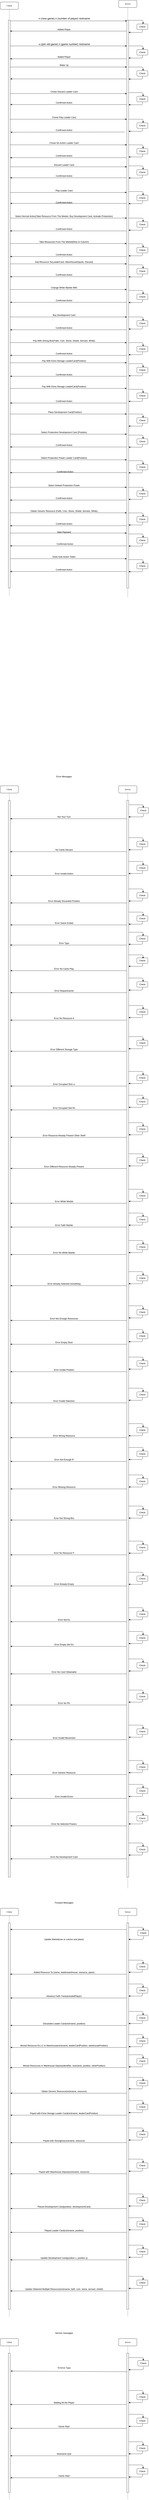 <mxfile version="14.6.11" type="github">
  <diagram name="Page-1" id="13e1069c-82ec-6db2-03f1-153e76fe0fe0">
    <mxGraphModel dx="1938" dy="949" grid="1" gridSize="10" guides="1" tooltips="1" connect="1" arrows="1" fold="1" page="1" pageScale="1" pageWidth="1100" pageHeight="850" background="#ffffff" math="0" shadow="0">
      <root>
        <mxCell id="0" />
        <mxCell id="1" parent="0" />
        <mxCell id="7baba1c4bc27f4b0-4" value="Server" style="shape=umlLifeline;perimeter=lifelinePerimeter;whiteSpace=wrap;html=1;container=1;collapsible=0;recursiveResize=0;outlineConnect=0;rounded=1;shadow=0;comic=0;labelBackgroundColor=none;strokeWidth=1;fontFamily=Verdana;fontSize=12;align=center;" parent="1" vertex="1">
          <mxGeometry x="750" y="70" width="100" height="3260" as="geometry" />
        </mxCell>
        <mxCell id="7baba1c4bc27f4b0-16" value="" style="html=1;points=[];perimeter=orthogonalPerimeter;rounded=0;shadow=0;comic=0;labelBackgroundColor=none;strokeWidth=1;fontFamily=Verdana;fontSize=12;align=center;" parent="7baba1c4bc27f4b0-4" vertex="1">
          <mxGeometry x="45" y="110" width="10" height="3100" as="geometry" />
        </mxCell>
        <mxCell id="7baba1c4bc27f4b0-8" value="Client" style="shape=umlLifeline;perimeter=lifelinePerimeter;whiteSpace=wrap;html=1;container=1;collapsible=0;recursiveResize=0;outlineConnect=0;rounded=1;shadow=0;comic=0;labelBackgroundColor=none;strokeWidth=1;fontFamily=Verdana;fontSize=12;align=center;" parent="1" vertex="1">
          <mxGeometry x="100" y="80" width="100" height="3240" as="geometry" />
        </mxCell>
        <mxCell id="7baba1c4bc27f4b0-9" value="" style="html=1;points=[];perimeter=orthogonalPerimeter;rounded=0;shadow=0;comic=0;labelBackgroundColor=none;strokeWidth=1;fontFamily=Verdana;fontSize=12;align=center;" parent="7baba1c4bc27f4b0-8" vertex="1">
          <mxGeometry x="45" y="100" width="10" height="3100" as="geometry" />
        </mxCell>
        <mxCell id="ir6YCfh4k-mO9yrdAhlO-7" value="&lt;div style=&quot;box-sizing: border-box ; font-family: &amp;#34;segoe ui&amp;#34; , , &amp;#34;apple color emoji&amp;#34; , &amp;#34;segoe ui emoji&amp;#34; , sans-serif ; font-size: 14px ; font-style: normal ; font-weight: 400 ; letter-spacing: normal ; text-indent: 0px ; text-transform: none ; word-spacing: 0px&quot;&gt;-n (new game) n (number of player) nickname&lt;/div&gt;" style="text;html=1;align=center;verticalAlign=middle;resizable=0;points=[];autosize=1;strokeColor=none;" parent="1" vertex="1">
          <mxGeometry x="300" y="160" width="300" height="20" as="geometry" />
        </mxCell>
        <mxCell id="ir6YCfh4k-mO9yrdAhlO-15" value="&lt;div style=&quot;box-sizing: border-box ; font-family: &amp;#34;segoe ui&amp;#34; , , &amp;#34;apple color emoji&amp;#34; , &amp;#34;segoe ui emoji&amp;#34; , sans-serif ; font-size: 14px ; font-style: normal ; font-weight: 400 ; letter-spacing: normal ; text-indent: 0px ; text-transform: none ; word-spacing: 0px&quot;&gt;-o (join old game) n (game number) nickname&lt;/div&gt;" style="text;html=1;align=center;verticalAlign=middle;resizable=0;points=[];autosize=1;strokeColor=none;" parent="1" vertex="1">
          <mxGeometry x="300" y="300" width="300" height="20" as="geometry" />
        </mxCell>
        <mxCell id="ir6YCfh4k-mO9yrdAhlO-22" value="Wake Up" style="text;html=1;align=center;verticalAlign=middle;resizable=0;points=[];autosize=1;strokeColor=none;" parent="1" vertex="1">
          <mxGeometry x="420" y="415" width="60" height="20" as="geometry" />
        </mxCell>
        <mxCell id="ir6YCfh4k-mO9yrdAhlO-24" value="Chose Discard Leader Card " style="text;html=1;align=center;verticalAlign=middle;resizable=0;points=[];autosize=1;strokeColor=none;" parent="1" vertex="1">
          <mxGeometry x="370" y="560" width="160" height="20" as="geometry" />
        </mxCell>
        <mxCell id="ir6YCfh4k-mO9yrdAhlO-29" value="Confirmed Action" style="text;html=1;align=center;verticalAlign=middle;resizable=0;points=[];autosize=1;strokeColor=none;" parent="1" vertex="1">
          <mxGeometry x="395" y="620" width="110" height="20" as="geometry" />
        </mxCell>
        <mxCell id="ir6YCfh4k-mO9yrdAhlO-30" value="Chose Play Leader Card" style="text;html=1;align=center;verticalAlign=middle;resizable=0;points=[];autosize=1;strokeColor=none;" parent="1" vertex="1">
          <mxGeometry x="375" y="700" width="150" height="20" as="geometry" />
        </mxCell>
        <mxCell id="ir6YCfh4k-mO9yrdAhlO-32" value="Confirmed Action" style="text;html=1;align=center;verticalAlign=middle;resizable=0;points=[];autosize=1;strokeColor=none;" parent="1" vertex="1">
          <mxGeometry x="395" y="770" width="110" height="20" as="geometry" />
        </mxCell>
        <mxCell id="ir6YCfh4k-mO9yrdAhlO-33" value="Chose No Action Leader Card" style="text;html=1;align=center;verticalAlign=middle;resizable=0;points=[];autosize=1;strokeColor=none;" parent="1" vertex="1">
          <mxGeometry x="360" y="840" width="180" height="20" as="geometry" />
        </mxCell>
        <mxCell id="ir6YCfh4k-mO9yrdAhlO-35" value="Confirmed Action" style="text;html=1;align=center;verticalAlign=middle;resizable=0;points=[];autosize=1;strokeColor=none;" parent="1" vertex="1">
          <mxGeometry x="395" y="910" width="110" height="20" as="geometry" />
        </mxCell>
        <mxCell id="ir6YCfh4k-mO9yrdAhlO-36" value="Discard Leader Card" style="text;html=1;align=center;verticalAlign=middle;resizable=0;points=[];autosize=1;strokeColor=none;" parent="1" vertex="1">
          <mxGeometry x="385" y="960" width="130" height="20" as="geometry" />
        </mxCell>
        <mxCell id="ir6YCfh4k-mO9yrdAhlO-37" value="Confirmed Action" style="text;html=1;align=center;verticalAlign=middle;resizable=0;points=[];autosize=1;strokeColor=none;" parent="1" vertex="1">
          <mxGeometry x="395" y="1020" width="110" height="20" as="geometry" />
        </mxCell>
        <mxCell id="ir6YCfh4k-mO9yrdAhlO-39" value="Play Leader Card" style="text;html=1;align=center;verticalAlign=middle;resizable=0;points=[];autosize=1;strokeColor=none;" parent="1" vertex="1">
          <mxGeometry x="395" y="1100" width="110" height="20" as="geometry" />
        </mxCell>
        <mxCell id="ir6YCfh4k-mO9yrdAhlO-40" value="Confirmed Action" style="text;html=1;align=center;verticalAlign=middle;resizable=0;points=[];autosize=1;strokeColor=none;" parent="1" vertex="1">
          <mxGeometry x="395" y="1165" width="110" height="20" as="geometry" />
        </mxCell>
        <mxCell id="ir6YCfh4k-mO9yrdAhlO-42" value="Select Normal Action(Take Resource From The Market, Buy Development Card, Activate Production)" style="text;html=1;align=center;verticalAlign=middle;resizable=0;points=[];autosize=1;strokeColor=none;" parent="1" vertex="1">
          <mxGeometry x="175" y="1240" width="550" height="20" as="geometry" />
        </mxCell>
        <mxCell id="ir6YCfh4k-mO9yrdAhlO-44" value="Confirmed Action" style="text;html=1;align=center;verticalAlign=middle;resizable=0;points=[];autosize=1;strokeColor=none;" parent="1" vertex="1">
          <mxGeometry x="395" y="1310" width="110" height="20" as="geometry" />
        </mxCell>
        <mxCell id="ir6YCfh4k-mO9yrdAhlO-45" value="Take Resources From The Market(Row or Column)" style="text;html=1;align=center;verticalAlign=middle;resizable=0;points=[];autosize=1;strokeColor=none;" parent="1" vertex="1">
          <mxGeometry x="305" y="1380" width="290" height="20" as="geometry" />
        </mxCell>
        <mxCell id="ir6YCfh4k-mO9yrdAhlO-47" value="Confirmed Action" style="text;html=1;align=center;verticalAlign=middle;resizable=0;points=[];autosize=1;strokeColor=none;" parent="1" vertex="1">
          <mxGeometry x="395" y="1450" width="110" height="20" as="geometry" />
        </mxCell>
        <mxCell id="ir6YCfh4k-mO9yrdAhlO-48" value="Add Resource To(LeaderCard, WareHouseDepots, Discard)" style="text;html=1;align=center;verticalAlign=middle;resizable=0;points=[];autosize=1;strokeColor=none;" parent="1" vertex="1">
          <mxGeometry x="285" y="1490" width="330" height="20" as="geometry" />
        </mxCell>
        <mxCell id="ir6YCfh4k-mO9yrdAhlO-50" value="Confirmed Action" style="text;html=1;align=center;verticalAlign=middle;resizable=0;points=[];autosize=1;strokeColor=none;" parent="1" vertex="1">
          <mxGeometry x="395" y="1560" width="110" height="20" as="geometry" />
        </mxCell>
        <mxCell id="ir6YCfh4k-mO9yrdAhlO-51" value="Change White Marble With" style="text;html=1;align=center;verticalAlign=middle;resizable=0;points=[];autosize=1;strokeColor=none;" parent="1" vertex="1">
          <mxGeometry x="370" y="1630" width="160" height="20" as="geometry" />
        </mxCell>
        <mxCell id="ir6YCfh4k-mO9yrdAhlO-53" value="Confirmed Action" style="text;html=1;align=center;verticalAlign=middle;resizable=0;points=[];autosize=1;strokeColor=none;" parent="1" vertex="1">
          <mxGeometry x="395" y="1700" width="110" height="20" as="geometry" />
        </mxCell>
        <mxCell id="ir6YCfh4k-mO9yrdAhlO-54" value="Buy Development Card" style="text;html=1;align=center;verticalAlign=middle;resizable=0;points=[];autosize=1;strokeColor=none;" parent="1" vertex="1">
          <mxGeometry x="380" y="1780" width="140" height="20" as="geometry" />
        </mxCell>
        <mxCell id="ir6YCfh4k-mO9yrdAhlO-56" value="Confirmed Action" style="text;html=1;align=center;verticalAlign=middle;resizable=0;points=[];autosize=1;strokeColor=none;" parent="1" vertex="1">
          <mxGeometry x="395" y="1850" width="110" height="20" as="geometry" />
        </mxCell>
        <mxCell id="ir6YCfh4k-mO9yrdAhlO-57" value="Pay With Strong Box(Faith, Coin, Stone, Shield, Servant, White)" style="text;html=1;align=center;verticalAlign=middle;resizable=0;points=[];autosize=1;strokeColor=none;" parent="1" vertex="1">
          <mxGeometry x="270" y="1920" width="360" height="20" as="geometry" />
        </mxCell>
        <mxCell id="ir6YCfh4k-mO9yrdAhlO-58" value="Confirmed Action" style="text;html=1;align=center;verticalAlign=middle;resizable=0;points=[];autosize=1;strokeColor=none;" parent="1" vertex="1">
          <mxGeometry x="395" y="1990" width="110" height="20" as="geometry" />
        </mxCell>
        <mxCell id="ir6YCfh4k-mO9yrdAhlO-60" value="Pay With Extra Storage LeaderCard(Position)" style="text;html=1;align=center;verticalAlign=middle;resizable=0;points=[];autosize=1;strokeColor=none;" parent="1" vertex="1">
          <mxGeometry x="320" y="2030" width="260" height="20" as="geometry" />
        </mxCell>
        <mxCell id="ir6YCfh4k-mO9yrdAhlO-61" value="Confirmed Action" style="text;html=1;align=center;verticalAlign=middle;resizable=0;points=[];autosize=1;strokeColor=none;" parent="1" vertex="1">
          <mxGeometry x="395" y="2105" width="110" height="20" as="geometry" />
        </mxCell>
        <mxCell id="ir6YCfh4k-mO9yrdAhlO-63" value="Pay With Extra Storage LeaderCard(Position)" style="text;html=1;align=center;verticalAlign=middle;resizable=0;points=[];autosize=1;strokeColor=none;" parent="1" vertex="1">
          <mxGeometry x="320" y="2170" width="260" height="20" as="geometry" />
        </mxCell>
        <mxCell id="ir6YCfh4k-mO9yrdAhlO-64" value="Confirmed Action" style="text;html=1;align=center;verticalAlign=middle;resizable=0;points=[];autosize=1;strokeColor=none;" parent="1" vertex="1">
          <mxGeometry x="395" y="2250" width="110" height="20" as="geometry" />
        </mxCell>
        <mxCell id="ir6YCfh4k-mO9yrdAhlO-66" value="Place Development Card(Position)" style="text;html=1;align=center;verticalAlign=middle;resizable=0;points=[];autosize=1;strokeColor=none;" parent="1" vertex="1">
          <mxGeometry x="355" y="2310" width="200" height="20" as="geometry" />
        </mxCell>
        <mxCell id="ir6YCfh4k-mO9yrdAhlO-67" value="Confirmed Action" style="text;html=1;align=center;verticalAlign=middle;resizable=0;points=[];autosize=1;strokeColor=none;" parent="1" vertex="1">
          <mxGeometry x="395" y="2490" width="110" height="20" as="geometry" />
        </mxCell>
        <mxCell id="ir6YCfh4k-mO9yrdAhlO-69" value="Select Production Development Card (Position)" style="text;html=1;align=center;verticalAlign=middle;resizable=0;points=[];autosize=1;strokeColor=none;" parent="1" vertex="1">
          <mxGeometry x="315" y="2420" width="270" height="20" as="geometry" />
        </mxCell>
        <mxCell id="ir6YCfh4k-mO9yrdAhlO-70" value="Confirmed Action" style="text;html=1;align=center;verticalAlign=middle;resizable=0;points=[];autosize=1;strokeColor=none;" parent="1" vertex="1">
          <mxGeometry x="400" y="2635" width="110" height="20" as="geometry" />
        </mxCell>
        <mxCell id="ir6YCfh4k-mO9yrdAhlO-72" value="Select Production Power Leader Card(Position)" style="text;html=1;align=center;verticalAlign=middle;resizable=0;points=[];autosize=1;strokeColor=none;" parent="1" vertex="1">
          <mxGeometry x="315" y="2560" width="270" height="20" as="geometry" />
        </mxCell>
        <mxCell id="ir6YCfh4k-mO9yrdAhlO-73" value="Confirmed Action" style="text;html=1;align=center;verticalAlign=middle;resizable=0;points=[];autosize=1;strokeColor=none;" parent="1" vertex="1">
          <mxGeometry x="395" y="2780" width="110" height="20" as="geometry" />
        </mxCell>
        <mxCell id="ir6YCfh4k-mO9yrdAhlO-75" value="Select Default Production Power" style="text;html=1;align=center;verticalAlign=middle;resizable=0;points=[];autosize=1;strokeColor=none;" parent="1" vertex="1">
          <mxGeometry x="355" y="2710" width="190" height="20" as="geometry" />
        </mxCell>
        <mxCell id="ir6YCfh4k-mO9yrdAhlO-76" value="Confirmed Action" style="text;html=1;align=center;verticalAlign=middle;resizable=0;points=[];autosize=1;strokeColor=none;" parent="1" vertex="1">
          <mxGeometry x="395" y="2920" width="110" height="20" as="geometry" />
        </mxCell>
        <mxCell id="ir6YCfh4k-mO9yrdAhlO-78" value="Obtain Generic Resource (Faith, Coin, Stone, Shield, Servant, White)" style="text;html=1;align=center;verticalAlign=middle;resizable=0;points=[];autosize=1;strokeColor=none;" parent="1" vertex="1">
          <mxGeometry x="260" y="2850" width="380" height="20" as="geometry" />
        </mxCell>
        <mxCell id="ir6YCfh4k-mO9yrdAhlO-79" value="Confirmed Action" style="text;html=1;align=center;verticalAlign=middle;resizable=0;points=[];autosize=1;strokeColor=none;" parent="1" vertex="1">
          <mxGeometry x="400" y="3030" width="110" height="20" as="geometry" />
        </mxCell>
        <mxCell id="ir6YCfh4k-mO9yrdAhlO-81" value="Start Payment" style="text;html=1;align=center;verticalAlign=middle;resizable=0;points=[];autosize=1;strokeColor=none;" parent="1" vertex="1">
          <mxGeometry x="405" y="2965" width="90" height="20" as="geometry" />
        </mxCell>
        <mxCell id="ir6YCfh4k-mO9yrdAhlO-82" value="Confirmed Action" style="text;html=1;align=center;verticalAlign=middle;resizable=0;points=[];autosize=1;strokeColor=none;" parent="1" vertex="1">
          <mxGeometry x="395" y="3170" width="110" height="20" as="geometry" />
        </mxCell>
        <mxCell id="ir6YCfh4k-mO9yrdAhlO-84" value="Draw Solo Action Token" style="text;html=1;align=center;verticalAlign=middle;resizable=0;points=[];autosize=1;strokeColor=none;" parent="1" vertex="1">
          <mxGeometry x="380" y="3100" width="140" height="20" as="geometry" />
        </mxCell>
        <mxCell id="ir6YCfh4k-mO9yrdAhlO-87" value="Server" style="shape=umlLifeline;perimeter=lifelinePerimeter;whiteSpace=wrap;html=1;container=1;collapsible=0;recursiveResize=0;outlineConnect=0;rounded=1;shadow=0;comic=0;labelBackgroundColor=none;strokeWidth=1;fontFamily=Verdana;fontSize=12;align=center;" parent="1" vertex="1">
          <mxGeometry x="750" y="4360" width="100" height="6020" as="geometry" />
        </mxCell>
        <mxCell id="ir6YCfh4k-mO9yrdAhlO-88" value="" style="html=1;points=[];perimeter=orthogonalPerimeter;rounded=0;shadow=0;comic=0;labelBackgroundColor=none;strokeWidth=1;fontFamily=Verdana;fontSize=12;align=center;" parent="ir6YCfh4k-mO9yrdAhlO-87" vertex="1">
          <mxGeometry x="45" y="80" width="10" height="5880" as="geometry" />
        </mxCell>
        <mxCell id="ir6YCfh4k-mO9yrdAhlO-90" value="Client" style="shape=umlLifeline;perimeter=lifelinePerimeter;whiteSpace=wrap;html=1;container=1;collapsible=0;recursiveResize=0;outlineConnect=0;rounded=1;shadow=0;comic=0;labelBackgroundColor=none;strokeWidth=1;fontFamily=Verdana;fontSize=12;align=center;" parent="1" vertex="1">
          <mxGeometry x="100" y="4360" width="100" height="5330" as="geometry" />
        </mxCell>
        <mxCell id="ir6YCfh4k-mO9yrdAhlO-92" value="Error Messages" style="text;html=1;align=center;verticalAlign=middle;resizable=0;points=[];autosize=1;strokeColor=none;" parent="1" vertex="1">
          <mxGeometry x="400" y="4300" width="100" height="20" as="geometry" />
        </mxCell>
        <mxCell id="ir6YCfh4k-mO9yrdAhlO-95" value="Check" style="rounded=1;whiteSpace=wrap;html=1;labelBackgroundColor=#ffffff;" parent="1" vertex="1">
          <mxGeometry x="855" y="4480" width="60" height="30" as="geometry" />
        </mxCell>
        <mxCell id="ir6YCfh4k-mO9yrdAhlO-96" value="Not Your Turn" style="text;html=1;align=center;verticalAlign=middle;resizable=0;points=[];autosize=1;strokeColor=none;" parent="1" vertex="1">
          <mxGeometry x="405" y="4520" width="90" height="20" as="geometry" />
        </mxCell>
        <mxCell id="ir6YCfh4k-mO9yrdAhlO-98" value="No Cards Discard" style="text;html=1;align=center;verticalAlign=middle;resizable=0;points=[];autosize=1;strokeColor=none;" parent="1" vertex="1">
          <mxGeometry x="395" y="4700" width="110" height="20" as="geometry" />
        </mxCell>
        <mxCell id="ir6YCfh4k-mO9yrdAhlO-103" value="Check" style="rounded=1;whiteSpace=wrap;html=1;labelBackgroundColor=#ffffff;" parent="1" vertex="1">
          <mxGeometry x="850" y="5300" width="60" height="30" as="geometry" />
        </mxCell>
        <mxCell id="ir6YCfh4k-mO9yrdAhlO-125" value="Error Invalid Action" style="text;html=1;align=center;verticalAlign=middle;resizable=0;points=[];autosize=1;strokeColor=none;" parent="1" vertex="1">
          <mxGeometry x="390" y="4830" width="120" height="20" as="geometry" />
        </mxCell>
        <mxCell id="ir6YCfh4k-mO9yrdAhlO-126" value="Error Already Discarded Position" style="text;html=1;align=center;verticalAlign=middle;resizable=0;points=[];autosize=1;strokeColor=none;" parent="1" vertex="1">
          <mxGeometry x="355" y="4980" width="190" height="20" as="geometry" />
        </mxCell>
        <mxCell id="ir6YCfh4k-mO9yrdAhlO-127" value="Error Game Ended" style="text;html=1;align=center;verticalAlign=middle;resizable=0;points=[];autosize=1;strokeColor=none;" parent="1" vertex="1">
          <mxGeometry x="390" y="5100" width="120" height="20" as="geometry" />
        </mxCell>
        <mxCell id="ir6YCfh4k-mO9yrdAhlO-128" value="Error Typo" style="text;html=1;align=center;verticalAlign=middle;resizable=0;points=[];autosize=1;strokeColor=none;" parent="1" vertex="1">
          <mxGeometry x="415" y="5210" width="70" height="20" as="geometry" />
        </mxCell>
        <mxCell id="ir6YCfh4k-mO9yrdAhlO-129" value="Error No Cards Play" style="text;html=1;align=center;verticalAlign=middle;resizable=0;points=[];autosize=1;strokeColor=none;" parent="1" vertex="1">
          <mxGeometry x="390" y="5350" width="120" height="20" as="geometry" />
        </mxCell>
        <mxCell id="ir6YCfh4k-mO9yrdAhlO-130" value="Error Requirements" style="text;html=1;align=center;verticalAlign=middle;resizable=0;points=[];autosize=1;strokeColor=none;" parent="1" vertex="1">
          <mxGeometry x="390" y="5470" width="120" height="20" as="geometry" />
        </mxCell>
        <mxCell id="ir6YCfh4k-mO9yrdAhlO-131" value="Error No Resource A" style="text;html=1;align=center;verticalAlign=middle;resizable=0;points=[];autosize=1;strokeColor=none;" parent="1" vertex="1">
          <mxGeometry x="385" y="5620" width="130" height="20" as="geometry" />
        </mxCell>
        <mxCell id="ir6YCfh4k-mO9yrdAhlO-132" value="Error Different Storage Type" style="text;html=1;align=center;verticalAlign=middle;resizable=0;points=[];autosize=1;strokeColor=none;" parent="1" vertex="1">
          <mxGeometry x="365" y="5790" width="170" height="20" as="geometry" />
        </mxCell>
        <mxCell id="ir6YCfh4k-mO9yrdAhlO-133" value="Error Occupied Slot Lc" style="text;html=1;align=center;verticalAlign=middle;resizable=0;points=[];autosize=1;strokeColor=none;" parent="1" vertex="1">
          <mxGeometry x="380" y="5980" width="140" height="20" as="geometry" />
        </mxCell>
        <mxCell id="ir6YCfh4k-mO9yrdAhlO-134" value="Error Occupied Slot Rc" style="text;html=1;align=center;verticalAlign=middle;resizable=0;points=[];autosize=1;strokeColor=none;" parent="1" vertex="1">
          <mxGeometry x="380" y="6110" width="140" height="20" as="geometry" />
        </mxCell>
        <mxCell id="ir6YCfh4k-mO9yrdAhlO-135" value="Error Resource Already Present Other Shelf" style="text;html=1;align=center;verticalAlign=middle;resizable=0;points=[];autosize=1;strokeColor=none;" parent="1" vertex="1">
          <mxGeometry x="325" y="6260" width="250" height="20" as="geometry" />
        </mxCell>
        <mxCell id="ir6YCfh4k-mO9yrdAhlO-136" value="Error Different Resource Already Present" style="text;html=1;align=center;verticalAlign=middle;resizable=0;points=[];autosize=1;strokeColor=none;" parent="1" vertex="1">
          <mxGeometry x="335" y="6430" width="230" height="20" as="geometry" />
        </mxCell>
        <mxCell id="ir6YCfh4k-mO9yrdAhlO-137" value="Error White Marble" style="text;html=1;align=center;verticalAlign=middle;resizable=0;points=[];autosize=1;strokeColor=none;" parent="1" vertex="1">
          <mxGeometry x="390" y="6620" width="120" height="20" as="geometry" />
        </mxCell>
        <mxCell id="ir6YCfh4k-mO9yrdAhlO-138" value="Error Faith Marble" style="text;html=1;align=center;verticalAlign=middle;resizable=0;points=[];autosize=1;strokeColor=none;" parent="1" vertex="1">
          <mxGeometry x="395" y="6750" width="110" height="20" as="geometry" />
        </mxCell>
        <mxCell id="ir6YCfh4k-mO9yrdAhlO-139" value="Error No White Marble" style="text;html=1;align=center;verticalAlign=middle;resizable=0;points=[];autosize=1;strokeColor=none;" parent="1" vertex="1">
          <mxGeometry x="385" y="6900" width="130" height="20" as="geometry" />
        </mxCell>
        <mxCell id="ir6YCfh4k-mO9yrdAhlO-140" value="Error Already Selected Something" style="text;html=1;align=center;verticalAlign=middle;resizable=0;points=[];autosize=1;strokeColor=none;" parent="1" vertex="1">
          <mxGeometry x="350" y="7070" width="200" height="20" as="geometry" />
        </mxCell>
        <mxCell id="ir6YCfh4k-mO9yrdAhlO-141" value="Error Not Enough Resources" style="text;html=1;align=center;verticalAlign=middle;resizable=0;points=[];autosize=1;strokeColor=none;" parent="1" vertex="1">
          <mxGeometry x="365" y="7260" width="170" height="20" as="geometry" />
        </mxCell>
        <mxCell id="ir6YCfh4k-mO9yrdAhlO-142" value="Error Empty Deck" style="text;html=1;align=center;verticalAlign=middle;resizable=0;points=[];autosize=1;strokeColor=none;" parent="1" vertex="1">
          <mxGeometry x="395" y="7390" width="110" height="20" as="geometry" />
        </mxCell>
        <mxCell id="ir6YCfh4k-mO9yrdAhlO-143" value="Error Invalid Position" style="text;html=1;align=center;verticalAlign=middle;resizable=0;points=[];autosize=1;strokeColor=none;" parent="1" vertex="1">
          <mxGeometry x="385" y="7540" width="130" height="20" as="geometry" />
        </mxCell>
        <mxCell id="ir6YCfh4k-mO9yrdAhlO-144" value="Error Invalid Selection" style="text;html=1;align=center;verticalAlign=middle;resizable=0;points=[];autosize=1;strokeColor=none;" parent="1" vertex="1">
          <mxGeometry x="385" y="7710" width="130" height="20" as="geometry" />
        </mxCell>
        <mxCell id="ir6YCfh4k-mO9yrdAhlO-145" value="Error Wrong Resource" style="text;html=1;align=center;verticalAlign=middle;resizable=0;points=[];autosize=1;strokeColor=none;" parent="1" vertex="1">
          <mxGeometry x="380" y="7900" width="140" height="20" as="geometry" />
        </mxCell>
        <mxCell id="ir6YCfh4k-mO9yrdAhlO-153" value="Error Not Enough R" style="text;html=1;align=center;verticalAlign=middle;resizable=0;points=[];autosize=1;strokeColor=none;" parent="1" vertex="1">
          <mxGeometry x="390" y="8030" width="120" height="20" as="geometry" />
        </mxCell>
        <mxCell id="ir6YCfh4k-mO9yrdAhlO-154" value="Error Missing Resource" style="text;html=1;align=center;verticalAlign=middle;resizable=0;points=[];autosize=1;strokeColor=none;" parent="1" vertex="1">
          <mxGeometry x="380" y="8180" width="140" height="20" as="geometry" />
        </mxCell>
        <mxCell id="ir6YCfh4k-mO9yrdAhlO-155" value="Error Not Strong Box" style="text;html=1;align=center;verticalAlign=middle;resizable=0;points=[];autosize=1;strokeColor=none;" parent="1" vertex="1">
          <mxGeometry x="385" y="8350" width="130" height="20" as="geometry" />
        </mxCell>
        <mxCell id="ir6YCfh4k-mO9yrdAhlO-156" value="Error No Resource P" style="text;html=1;align=center;verticalAlign=middle;resizable=0;points=[];autosize=1;strokeColor=none;" parent="1" vertex="1">
          <mxGeometry x="385" y="8540" width="130" height="20" as="geometry" />
        </mxCell>
        <mxCell id="ir6YCfh4k-mO9yrdAhlO-157" value="Error Already Empty" style="text;html=1;align=center;verticalAlign=middle;resizable=0;points=[];autosize=1;strokeColor=none;" parent="1" vertex="1">
          <mxGeometry x="390" y="8710" width="120" height="20" as="geometry" />
        </mxCell>
        <mxCell id="ir6YCfh4k-mO9yrdAhlO-158" value="Error Not Es" style="text;html=1;align=center;verticalAlign=middle;resizable=0;points=[];autosize=1;strokeColor=none;" parent="1" vertex="1">
          <mxGeometry x="410" y="8905" width="80" height="20" as="geometry" />
        </mxCell>
        <mxCell id="ir6YCfh4k-mO9yrdAhlO-159" value="Error Empty Slot Es" style="text;html=1;align=center;verticalAlign=middle;resizable=0;points=[];autosize=1;strokeColor=none;" parent="1" vertex="1">
          <mxGeometry x="390" y="9040" width="120" height="20" as="geometry" />
        </mxCell>
        <mxCell id="ir6YCfh4k-mO9yrdAhlO-160" value="Error No Card Obtainable" style="text;html=1;align=center;verticalAlign=middle;resizable=0;points=[];autosize=1;strokeColor=none;" parent="1" vertex="1">
          <mxGeometry x="375" y="9190" width="150" height="20" as="geometry" />
        </mxCell>
        <mxCell id="ir6YCfh4k-mO9yrdAhlO-161" value="Error No Plc" style="text;html=1;align=center;verticalAlign=middle;resizable=0;points=[];autosize=1;strokeColor=none;" parent="1" vertex="1">
          <mxGeometry x="410" y="9360" width="80" height="20" as="geometry" />
        </mxCell>
        <mxCell id="ir6YCfh4k-mO9yrdAhlO-162" value="Error Generic Resource" style="text;html=1;align=center;verticalAlign=middle;resizable=0;points=[];autosize=1;strokeColor=none;" parent="1" vertex="1">
          <mxGeometry x="380" y="9740" width="140" height="20" as="geometry" />
        </mxCell>
        <mxCell id="ir6YCfh4k-mO9yrdAhlO-163" value="Error No Selected Powers" style="text;html=1;align=center;verticalAlign=middle;resizable=0;points=[];autosize=1;strokeColor=none;" parent="1" vertex="1">
          <mxGeometry x="375" y="10020" width="150" height="20" as="geometry" />
        </mxCell>
        <mxCell id="ir6YCfh4k-mO9yrdAhlO-164" value="Error Invalid Movement" style="text;html=1;align=center;verticalAlign=middle;resizable=0;points=[];autosize=1;strokeColor=none;" parent="1" vertex="1">
          <mxGeometry x="380" y="9550" width="140" height="20" as="geometry" />
        </mxCell>
        <mxCell id="ir6YCfh4k-mO9yrdAhlO-165" value="Error Invalid Enum" style="text;html=1;align=center;verticalAlign=middle;resizable=0;points=[];autosize=1;strokeColor=none;" parent="1" vertex="1">
          <mxGeometry x="395" y="9870" width="110" height="20" as="geometry" />
        </mxCell>
        <mxCell id="ir6YCfh4k-mO9yrdAhlO-166" value="Error No Development Card" style="text;html=1;align=center;verticalAlign=middle;resizable=0;points=[];autosize=1;strokeColor=none;" parent="1" vertex="1">
          <mxGeometry x="370" y="10200" width="160" height="20" as="geometry" />
        </mxCell>
        <mxCell id="ir6YCfh4k-mO9yrdAhlO-91" value="" style="html=1;points=[];perimeter=orthogonalPerimeter;rounded=0;shadow=0;comic=0;labelBackgroundColor=none;strokeWidth=1;fontFamily=Verdana;fontSize=12;align=center;" parent="1" vertex="1">
          <mxGeometry x="145" y="4440" width="10" height="5880" as="geometry" />
        </mxCell>
        <mxCell id="ir6YCfh4k-mO9yrdAhlO-177" value="" style="endArrow=classic;html=1;entryX=0.5;entryY=0;entryDx=0;entryDy=0;exitX=1.15;exitY=0.004;exitDx=0;exitDy=0;exitPerimeter=0;" parent="1" source="ir6YCfh4k-mO9yrdAhlO-88" target="ir6YCfh4k-mO9yrdAhlO-95" edge="1">
          <mxGeometry width="50" height="50" relative="1" as="geometry">
            <mxPoint x="810" y="4460" as="sourcePoint" />
            <mxPoint x="905" y="4420" as="targetPoint" />
            <Array as="points">
              <mxPoint x="885" y="4464" />
            </Array>
          </mxGeometry>
        </mxCell>
        <mxCell id="ir6YCfh4k-mO9yrdAhlO-179" value="" style="endArrow=classic;html=1;exitX=0.517;exitY=1.117;exitDx=0;exitDy=0;exitPerimeter=0;" parent="1" source="ir6YCfh4k-mO9yrdAhlO-95" edge="1">
          <mxGeometry width="50" height="50" relative="1" as="geometry">
            <mxPoint x="865" y="4600" as="sourcePoint" />
            <mxPoint x="805" y="4530" as="targetPoint" />
            <Array as="points">
              <mxPoint x="886" y="4530" />
            </Array>
          </mxGeometry>
        </mxCell>
        <mxCell id="ir6YCfh4k-mO9yrdAhlO-181" value="" style="endArrow=classic;html=1;exitX=-0.2;exitY=0.017;exitDx=0;exitDy=0;exitPerimeter=0;entryX=1.05;entryY=0.017;entryDx=0;entryDy=0;entryPerimeter=0;" parent="1" source="ir6YCfh4k-mO9yrdAhlO-88" target="ir6YCfh4k-mO9yrdAhlO-91" edge="1">
          <mxGeometry width="50" height="50" relative="1" as="geometry">
            <mxPoint x="560" y="4630" as="sourcePoint" />
            <mxPoint x="160" y="4553" as="targetPoint" />
          </mxGeometry>
        </mxCell>
        <mxCell id="ir6YCfh4k-mO9yrdAhlO-184" value="" style="endArrow=classic;html=1;exitX=-0.2;exitY=0.017;exitDx=0;exitDy=0;exitPerimeter=0;entryX=1.05;entryY=0.017;entryDx=0;entryDy=0;entryPerimeter=0;" parent="1" edge="1">
          <mxGeometry width="50" height="50" relative="1" as="geometry">
            <mxPoint x="792.5" y="4720" as="sourcePoint" />
            <mxPoint x="155" y="4720" as="targetPoint" />
          </mxGeometry>
        </mxCell>
        <mxCell id="ir6YCfh4k-mO9yrdAhlO-224" value="" style="endArrow=classic;html=1;exitX=0.517;exitY=1.117;exitDx=0;exitDy=0;exitPerimeter=0;" parent="1" target="ir6YCfh4k-mO9yrdAhlO-88" edge="1">
          <mxGeometry width="50" height="50" relative="1" as="geometry">
            <mxPoint x="881.02" y="5330" as="sourcePoint" />
            <mxPoint x="810" y="5346" as="targetPoint" />
            <Array as="points">
              <mxPoint x="881" y="5346.49" />
              <mxPoint x="850" y="5346" />
            </Array>
          </mxGeometry>
        </mxCell>
        <mxCell id="ir6YCfh4k-mO9yrdAhlO-254" value="" style="endArrow=classic;html=1;exitX=-0.2;exitY=0.017;exitDx=0;exitDy=0;exitPerimeter=0;entryX=1.05;entryY=0.017;entryDx=0;entryDy=0;entryPerimeter=0;" parent="1" edge="1">
          <mxGeometry width="50" height="50" relative="1" as="geometry">
            <mxPoint x="793.75" y="4850" as="sourcePoint" />
            <mxPoint x="156.25" y="4850" as="targetPoint" />
          </mxGeometry>
        </mxCell>
        <mxCell id="ir6YCfh4k-mO9yrdAhlO-255" value="" style="endArrow=classic;html=1;exitX=-0.2;exitY=0.017;exitDx=0;exitDy=0;exitPerimeter=0;entryX=1.05;entryY=0.017;entryDx=0;entryDy=0;entryPerimeter=0;" parent="1" edge="1">
          <mxGeometry width="50" height="50" relative="1" as="geometry">
            <mxPoint x="793.75" y="5000" as="sourcePoint" />
            <mxPoint x="156.25" y="5000" as="targetPoint" />
          </mxGeometry>
        </mxCell>
        <mxCell id="ir6YCfh4k-mO9yrdAhlO-256" value="" style="endArrow=classic;html=1;exitX=-0.2;exitY=0.017;exitDx=0;exitDy=0;exitPerimeter=0;entryX=1.05;entryY=0.017;entryDx=0;entryDy=0;entryPerimeter=0;" parent="1" edge="1">
          <mxGeometry width="50" height="50" relative="1" as="geometry">
            <mxPoint x="793.75" y="5120" as="sourcePoint" />
            <mxPoint x="156.25" y="5120" as="targetPoint" />
          </mxGeometry>
        </mxCell>
        <mxCell id="ir6YCfh4k-mO9yrdAhlO-257" value="" style="endArrow=classic;html=1;exitX=-0.2;exitY=0.017;exitDx=0;exitDy=0;exitPerimeter=0;entryX=1.05;entryY=0.017;entryDx=0;entryDy=0;entryPerimeter=0;" parent="1" edge="1">
          <mxGeometry width="50" height="50" relative="1" as="geometry">
            <mxPoint x="792.5" y="5230" as="sourcePoint" />
            <mxPoint x="155" y="5230" as="targetPoint" />
          </mxGeometry>
        </mxCell>
        <mxCell id="ir6YCfh4k-mO9yrdAhlO-258" value="" style="endArrow=classic;html=1;exitX=-0.2;exitY=0.017;exitDx=0;exitDy=0;exitPerimeter=0;entryX=1.05;entryY=0.017;entryDx=0;entryDy=0;entryPerimeter=0;" parent="1" edge="1">
          <mxGeometry width="50" height="50" relative="1" as="geometry">
            <mxPoint x="793.75" y="5370" as="sourcePoint" />
            <mxPoint x="156.25" y="5370" as="targetPoint" />
          </mxGeometry>
        </mxCell>
        <mxCell id="ir6YCfh4k-mO9yrdAhlO-262" value="Check" style="rounded=1;whiteSpace=wrap;html=1;labelBackgroundColor=#ffffff;" parent="1" vertex="1">
          <mxGeometry x="850" y="5430" width="60" height="30" as="geometry" />
        </mxCell>
        <mxCell id="ir6YCfh4k-mO9yrdAhlO-263" value="" style="endArrow=classic;html=1;entryX=0.5;entryY=0;entryDx=0;entryDy=0;" parent="1" edge="1">
          <mxGeometry width="50" height="50" relative="1" as="geometry">
            <mxPoint x="805" y="5410" as="sourcePoint" />
            <mxPoint x="884" y="5430" as="targetPoint" />
            <Array as="points">
              <mxPoint x="820" y="5410" />
              <mxPoint x="850" y="5410" />
              <mxPoint x="884" y="5410" />
            </Array>
          </mxGeometry>
        </mxCell>
        <mxCell id="ir6YCfh4k-mO9yrdAhlO-264" value="" style="endArrow=classic;html=1;exitX=0.517;exitY=1.117;exitDx=0;exitDy=0;exitPerimeter=0;" parent="1" edge="1">
          <mxGeometry width="50" height="50" relative="1" as="geometry">
            <mxPoint x="881.02" y="5460" as="sourcePoint" />
            <mxPoint x="805" y="5476" as="targetPoint" />
            <Array as="points">
              <mxPoint x="881" y="5476.49" />
              <mxPoint x="850" y="5476" />
            </Array>
          </mxGeometry>
        </mxCell>
        <mxCell id="ir6YCfh4k-mO9yrdAhlO-265" value="Check" style="rounded=1;whiteSpace=wrap;html=1;labelBackgroundColor=#ffffff;" parent="1" vertex="1">
          <mxGeometry x="850" y="5580" width="60" height="30" as="geometry" />
        </mxCell>
        <mxCell id="ir6YCfh4k-mO9yrdAhlO-266" value="" style="endArrow=classic;html=1;entryX=0.5;entryY=0;entryDx=0;entryDy=0;" parent="1" edge="1">
          <mxGeometry width="50" height="50" relative="1" as="geometry">
            <mxPoint x="805" y="5560" as="sourcePoint" />
            <mxPoint x="884" y="5580" as="targetPoint" />
            <Array as="points">
              <mxPoint x="820" y="5560" />
              <mxPoint x="850" y="5560" />
              <mxPoint x="884" y="5560" />
            </Array>
          </mxGeometry>
        </mxCell>
        <mxCell id="ir6YCfh4k-mO9yrdAhlO-267" value="" style="endArrow=classic;html=1;exitX=0.517;exitY=1.117;exitDx=0;exitDy=0;exitPerimeter=0;" parent="1" edge="1">
          <mxGeometry width="50" height="50" relative="1" as="geometry">
            <mxPoint x="881.02" y="5610" as="sourcePoint" />
            <mxPoint x="805" y="5626" as="targetPoint" />
            <Array as="points">
              <mxPoint x="881" y="5626.49" />
              <mxPoint x="850" y="5626" />
            </Array>
          </mxGeometry>
        </mxCell>
        <mxCell id="ir6YCfh4k-mO9yrdAhlO-268" value="Check" style="rounded=1;whiteSpace=wrap;html=1;labelBackgroundColor=#ffffff;" parent="1" vertex="1">
          <mxGeometry x="850" y="5750" width="60" height="30" as="geometry" />
        </mxCell>
        <mxCell id="ir6YCfh4k-mO9yrdAhlO-269" value="" style="endArrow=classic;html=1;entryX=0.5;entryY=0;entryDx=0;entryDy=0;" parent="1" edge="1">
          <mxGeometry width="50" height="50" relative="1" as="geometry">
            <mxPoint x="805" y="5730" as="sourcePoint" />
            <mxPoint x="884" y="5750" as="targetPoint" />
            <Array as="points">
              <mxPoint x="820" y="5730" />
              <mxPoint x="850" y="5730" />
              <mxPoint x="884" y="5730" />
            </Array>
          </mxGeometry>
        </mxCell>
        <mxCell id="ir6YCfh4k-mO9yrdAhlO-270" value="" style="endArrow=classic;html=1;exitX=0.517;exitY=1.117;exitDx=0;exitDy=0;exitPerimeter=0;" parent="1" edge="1">
          <mxGeometry width="50" height="50" relative="1" as="geometry">
            <mxPoint x="881.02" y="5780" as="sourcePoint" />
            <mxPoint x="805" y="5796" as="targetPoint" />
            <Array as="points">
              <mxPoint x="881" y="5796.49" />
              <mxPoint x="850" y="5796" />
            </Array>
          </mxGeometry>
        </mxCell>
        <mxCell id="ir6YCfh4k-mO9yrdAhlO-271" value="" style="endArrow=classic;html=1;exitX=-0.2;exitY=0.017;exitDx=0;exitDy=0;exitPerimeter=0;entryX=1.05;entryY=0.017;entryDx=0;entryDy=0;entryPerimeter=0;" parent="1" edge="1">
          <mxGeometry width="50" height="50" relative="1" as="geometry">
            <mxPoint x="793.75" y="5490" as="sourcePoint" />
            <mxPoint x="156.25" y="5490" as="targetPoint" />
          </mxGeometry>
        </mxCell>
        <mxCell id="ir6YCfh4k-mO9yrdAhlO-272" value="" style="endArrow=classic;html=1;exitX=-0.2;exitY=0.017;exitDx=0;exitDy=0;exitPerimeter=0;entryX=1.05;entryY=0.017;entryDx=0;entryDy=0;entryPerimeter=0;" parent="1" edge="1">
          <mxGeometry width="50" height="50" relative="1" as="geometry">
            <mxPoint x="793.75" y="5640" as="sourcePoint" />
            <mxPoint x="156.25" y="5640" as="targetPoint" />
          </mxGeometry>
        </mxCell>
        <mxCell id="ir6YCfh4k-mO9yrdAhlO-273" value="" style="endArrow=classic;html=1;exitX=-0.2;exitY=0.017;exitDx=0;exitDy=0;exitPerimeter=0;entryX=1.05;entryY=0.017;entryDx=0;entryDy=0;entryPerimeter=0;" parent="1" edge="1">
          <mxGeometry width="50" height="50" relative="1" as="geometry">
            <mxPoint x="793.75" y="5810" as="sourcePoint" />
            <mxPoint x="156.25" y="5810" as="targetPoint" />
          </mxGeometry>
        </mxCell>
        <mxCell id="ir6YCfh4k-mO9yrdAhlO-274" value="Check" style="rounded=1;whiteSpace=wrap;html=1;labelBackgroundColor=#ffffff;" parent="1" vertex="1">
          <mxGeometry x="850" y="5940" width="60" height="30" as="geometry" />
        </mxCell>
        <mxCell id="ir6YCfh4k-mO9yrdAhlO-275" value="" style="endArrow=classic;html=1;entryX=0.5;entryY=0;entryDx=0;entryDy=0;" parent="1" edge="1">
          <mxGeometry width="50" height="50" relative="1" as="geometry">
            <mxPoint x="805" y="5920" as="sourcePoint" />
            <mxPoint x="884" y="5940" as="targetPoint" />
            <Array as="points">
              <mxPoint x="820" y="5920" />
              <mxPoint x="850" y="5920" />
              <mxPoint x="884" y="5920" />
            </Array>
          </mxGeometry>
        </mxCell>
        <mxCell id="ir6YCfh4k-mO9yrdAhlO-276" value="" style="endArrow=classic;html=1;exitX=0.517;exitY=1.117;exitDx=0;exitDy=0;exitPerimeter=0;" parent="1" edge="1">
          <mxGeometry width="50" height="50" relative="1" as="geometry">
            <mxPoint x="881.02" y="5970" as="sourcePoint" />
            <mxPoint x="805" y="5986" as="targetPoint" />
            <Array as="points">
              <mxPoint x="881" y="5986.49" />
              <mxPoint x="850" y="5986" />
            </Array>
          </mxGeometry>
        </mxCell>
        <mxCell id="ir6YCfh4k-mO9yrdAhlO-277" value="Check" style="rounded=1;whiteSpace=wrap;html=1;labelBackgroundColor=#ffffff;" parent="1" vertex="1">
          <mxGeometry x="850" y="6070" width="60" height="30" as="geometry" />
        </mxCell>
        <mxCell id="ir6YCfh4k-mO9yrdAhlO-278" value="" style="endArrow=classic;html=1;entryX=0.5;entryY=0;entryDx=0;entryDy=0;" parent="1" edge="1">
          <mxGeometry width="50" height="50" relative="1" as="geometry">
            <mxPoint x="805" y="6050" as="sourcePoint" />
            <mxPoint x="884" y="6070" as="targetPoint" />
            <Array as="points">
              <mxPoint x="820" y="6050" />
              <mxPoint x="850" y="6050" />
              <mxPoint x="884" y="6050" />
            </Array>
          </mxGeometry>
        </mxCell>
        <mxCell id="ir6YCfh4k-mO9yrdAhlO-279" value="" style="endArrow=classic;html=1;exitX=0.517;exitY=1.117;exitDx=0;exitDy=0;exitPerimeter=0;" parent="1" edge="1">
          <mxGeometry width="50" height="50" relative="1" as="geometry">
            <mxPoint x="881.02" y="6100" as="sourcePoint" />
            <mxPoint x="805" y="6116" as="targetPoint" />
            <Array as="points">
              <mxPoint x="881" y="6116.49" />
              <mxPoint x="850" y="6116" />
            </Array>
          </mxGeometry>
        </mxCell>
        <mxCell id="ir6YCfh4k-mO9yrdAhlO-280" value="Check" style="rounded=1;whiteSpace=wrap;html=1;labelBackgroundColor=#ffffff;" parent="1" vertex="1">
          <mxGeometry x="850" y="6220" width="60" height="30" as="geometry" />
        </mxCell>
        <mxCell id="ir6YCfh4k-mO9yrdAhlO-281" value="" style="endArrow=classic;html=1;entryX=0.5;entryY=0;entryDx=0;entryDy=0;" parent="1" edge="1">
          <mxGeometry width="50" height="50" relative="1" as="geometry">
            <mxPoint x="805" y="6200" as="sourcePoint" />
            <mxPoint x="884" y="6220" as="targetPoint" />
            <Array as="points">
              <mxPoint x="820" y="6200" />
              <mxPoint x="850" y="6200" />
              <mxPoint x="884" y="6200" />
            </Array>
          </mxGeometry>
        </mxCell>
        <mxCell id="ir6YCfh4k-mO9yrdAhlO-282" value="" style="endArrow=classic;html=1;exitX=0.517;exitY=1.117;exitDx=0;exitDy=0;exitPerimeter=0;" parent="1" edge="1">
          <mxGeometry width="50" height="50" relative="1" as="geometry">
            <mxPoint x="881.02" y="6250" as="sourcePoint" />
            <mxPoint x="805" y="6266" as="targetPoint" />
            <Array as="points">
              <mxPoint x="881" y="6266.49" />
              <mxPoint x="850" y="6266" />
            </Array>
          </mxGeometry>
        </mxCell>
        <mxCell id="ir6YCfh4k-mO9yrdAhlO-283" value="Check" style="rounded=1;whiteSpace=wrap;html=1;labelBackgroundColor=#ffffff;" parent="1" vertex="1">
          <mxGeometry x="850" y="6390" width="60" height="30" as="geometry" />
        </mxCell>
        <mxCell id="ir6YCfh4k-mO9yrdAhlO-284" value="" style="endArrow=classic;html=1;entryX=0.5;entryY=0;entryDx=0;entryDy=0;" parent="1" edge="1">
          <mxGeometry width="50" height="50" relative="1" as="geometry">
            <mxPoint x="805" y="6370" as="sourcePoint" />
            <mxPoint x="884" y="6390" as="targetPoint" />
            <Array as="points">
              <mxPoint x="820" y="6370" />
              <mxPoint x="850" y="6370" />
              <mxPoint x="884" y="6370" />
            </Array>
          </mxGeometry>
        </mxCell>
        <mxCell id="ir6YCfh4k-mO9yrdAhlO-285" value="" style="endArrow=classic;html=1;exitX=0.517;exitY=1.117;exitDx=0;exitDy=0;exitPerimeter=0;" parent="1" edge="1">
          <mxGeometry width="50" height="50" relative="1" as="geometry">
            <mxPoint x="881.02" y="6420" as="sourcePoint" />
            <mxPoint x="805" y="6436" as="targetPoint" />
            <Array as="points">
              <mxPoint x="881" y="6436.49" />
              <mxPoint x="850" y="6436" />
            </Array>
          </mxGeometry>
        </mxCell>
        <mxCell id="ir6YCfh4k-mO9yrdAhlO-286" value="" style="endArrow=classic;html=1;exitX=-0.2;exitY=0.017;exitDx=0;exitDy=0;exitPerimeter=0;entryX=1.05;entryY=0.017;entryDx=0;entryDy=0;entryPerimeter=0;" parent="1" edge="1">
          <mxGeometry width="50" height="50" relative="1" as="geometry">
            <mxPoint x="793.75" y="6000" as="sourcePoint" />
            <mxPoint x="156.25" y="6000" as="targetPoint" />
          </mxGeometry>
        </mxCell>
        <mxCell id="ir6YCfh4k-mO9yrdAhlO-287" value="" style="endArrow=classic;html=1;exitX=-0.2;exitY=0.017;exitDx=0;exitDy=0;exitPerimeter=0;entryX=1.05;entryY=0.017;entryDx=0;entryDy=0;entryPerimeter=0;" parent="1" edge="1">
          <mxGeometry width="50" height="50" relative="1" as="geometry">
            <mxPoint x="793.75" y="6130" as="sourcePoint" />
            <mxPoint x="156.25" y="6130" as="targetPoint" />
          </mxGeometry>
        </mxCell>
        <mxCell id="ir6YCfh4k-mO9yrdAhlO-288" value="" style="endArrow=classic;html=1;exitX=-0.2;exitY=0.017;exitDx=0;exitDy=0;exitPerimeter=0;entryX=1.05;entryY=0.017;entryDx=0;entryDy=0;entryPerimeter=0;" parent="1" edge="1">
          <mxGeometry width="50" height="50" relative="1" as="geometry">
            <mxPoint x="793.75" y="6280" as="sourcePoint" />
            <mxPoint x="156.25" y="6280" as="targetPoint" />
          </mxGeometry>
        </mxCell>
        <mxCell id="ir6YCfh4k-mO9yrdAhlO-289" value="" style="endArrow=classic;html=1;exitX=-0.2;exitY=0.017;exitDx=0;exitDy=0;exitPerimeter=0;entryX=1.05;entryY=0.017;entryDx=0;entryDy=0;entryPerimeter=0;" parent="1" edge="1">
          <mxGeometry width="50" height="50" relative="1" as="geometry">
            <mxPoint x="793.75" y="6450" as="sourcePoint" />
            <mxPoint x="156.25" y="6450" as="targetPoint" />
          </mxGeometry>
        </mxCell>
        <mxCell id="ir6YCfh4k-mO9yrdAhlO-290" value="Check" style="rounded=1;whiteSpace=wrap;html=1;labelBackgroundColor=#ffffff;" parent="1" vertex="1">
          <mxGeometry x="850" y="6583.51" width="60" height="30" as="geometry" />
        </mxCell>
        <mxCell id="ir6YCfh4k-mO9yrdAhlO-291" value="" style="endArrow=classic;html=1;entryX=0.5;entryY=0;entryDx=0;entryDy=0;" parent="1" edge="1">
          <mxGeometry width="50" height="50" relative="1" as="geometry">
            <mxPoint x="805" y="6563.51" as="sourcePoint" />
            <mxPoint x="884" y="6583.51" as="targetPoint" />
            <Array as="points">
              <mxPoint x="820" y="6563.51" />
              <mxPoint x="850" y="6563.51" />
              <mxPoint x="884" y="6563.51" />
            </Array>
          </mxGeometry>
        </mxCell>
        <mxCell id="ir6YCfh4k-mO9yrdAhlO-292" value="" style="endArrow=classic;html=1;exitX=0.517;exitY=1.117;exitDx=0;exitDy=0;exitPerimeter=0;" parent="1" edge="1">
          <mxGeometry width="50" height="50" relative="1" as="geometry">
            <mxPoint x="881.02" y="6613.51" as="sourcePoint" />
            <mxPoint x="805" y="6629.51" as="targetPoint" />
            <Array as="points">
              <mxPoint x="881" y="6630" />
              <mxPoint x="850" y="6629.51" />
            </Array>
          </mxGeometry>
        </mxCell>
        <mxCell id="ir6YCfh4k-mO9yrdAhlO-293" value="Check" style="rounded=1;whiteSpace=wrap;html=1;labelBackgroundColor=#ffffff;" parent="1" vertex="1">
          <mxGeometry x="850" y="6713.51" width="60" height="30" as="geometry" />
        </mxCell>
        <mxCell id="ir6YCfh4k-mO9yrdAhlO-294" value="" style="endArrow=classic;html=1;entryX=0.5;entryY=0;entryDx=0;entryDy=0;" parent="1" edge="1">
          <mxGeometry width="50" height="50" relative="1" as="geometry">
            <mxPoint x="805" y="6693.51" as="sourcePoint" />
            <mxPoint x="884" y="6713.51" as="targetPoint" />
            <Array as="points">
              <mxPoint x="820" y="6693.51" />
              <mxPoint x="850" y="6693.51" />
              <mxPoint x="884" y="6693.51" />
            </Array>
          </mxGeometry>
        </mxCell>
        <mxCell id="ir6YCfh4k-mO9yrdAhlO-295" value="" style="endArrow=classic;html=1;exitX=0.517;exitY=1.117;exitDx=0;exitDy=0;exitPerimeter=0;" parent="1" edge="1">
          <mxGeometry width="50" height="50" relative="1" as="geometry">
            <mxPoint x="881.02" y="6743.51" as="sourcePoint" />
            <mxPoint x="805" y="6759.51" as="targetPoint" />
            <Array as="points">
              <mxPoint x="881" y="6760" />
              <mxPoint x="850" y="6759.51" />
            </Array>
          </mxGeometry>
        </mxCell>
        <mxCell id="ir6YCfh4k-mO9yrdAhlO-296" value="Check" style="rounded=1;whiteSpace=wrap;html=1;labelBackgroundColor=#ffffff;" parent="1" vertex="1">
          <mxGeometry x="850" y="6863.51" width="60" height="30" as="geometry" />
        </mxCell>
        <mxCell id="ir6YCfh4k-mO9yrdAhlO-297" value="" style="endArrow=classic;html=1;entryX=0.5;entryY=0;entryDx=0;entryDy=0;" parent="1" edge="1">
          <mxGeometry width="50" height="50" relative="1" as="geometry">
            <mxPoint x="805" y="6843.51" as="sourcePoint" />
            <mxPoint x="884" y="6863.51" as="targetPoint" />
            <Array as="points">
              <mxPoint x="820" y="6843.51" />
              <mxPoint x="850" y="6843.51" />
              <mxPoint x="884" y="6843.51" />
            </Array>
          </mxGeometry>
        </mxCell>
        <mxCell id="ir6YCfh4k-mO9yrdAhlO-298" value="" style="endArrow=classic;html=1;exitX=0.517;exitY=1.117;exitDx=0;exitDy=0;exitPerimeter=0;" parent="1" edge="1">
          <mxGeometry width="50" height="50" relative="1" as="geometry">
            <mxPoint x="881.02" y="6893.51" as="sourcePoint" />
            <mxPoint x="805" y="6909.51" as="targetPoint" />
            <Array as="points">
              <mxPoint x="881" y="6910" />
              <mxPoint x="850" y="6909.51" />
            </Array>
          </mxGeometry>
        </mxCell>
        <mxCell id="ir6YCfh4k-mO9yrdAhlO-299" value="Check" style="rounded=1;whiteSpace=wrap;html=1;labelBackgroundColor=#ffffff;" parent="1" vertex="1">
          <mxGeometry x="850" y="7033.51" width="60" height="30" as="geometry" />
        </mxCell>
        <mxCell id="ir6YCfh4k-mO9yrdAhlO-300" value="" style="endArrow=classic;html=1;entryX=0.5;entryY=0;entryDx=0;entryDy=0;" parent="1" edge="1">
          <mxGeometry width="50" height="50" relative="1" as="geometry">
            <mxPoint x="805" y="7013.51" as="sourcePoint" />
            <mxPoint x="884" y="7033.51" as="targetPoint" />
            <Array as="points">
              <mxPoint x="820" y="7013.51" />
              <mxPoint x="850" y="7013.51" />
              <mxPoint x="884" y="7013.51" />
            </Array>
          </mxGeometry>
        </mxCell>
        <mxCell id="ir6YCfh4k-mO9yrdAhlO-301" value="" style="endArrow=classic;html=1;exitX=0.517;exitY=1.117;exitDx=0;exitDy=0;exitPerimeter=0;" parent="1" edge="1">
          <mxGeometry width="50" height="50" relative="1" as="geometry">
            <mxPoint x="881.02" y="7063.51" as="sourcePoint" />
            <mxPoint x="805" y="7079.51" as="targetPoint" />
            <Array as="points">
              <mxPoint x="881" y="7080" />
              <mxPoint x="850" y="7079.51" />
            </Array>
          </mxGeometry>
        </mxCell>
        <mxCell id="ir6YCfh4k-mO9yrdAhlO-302" value="" style="endArrow=classic;html=1;exitX=-0.2;exitY=0.017;exitDx=0;exitDy=0;exitPerimeter=0;entryX=1.05;entryY=0.017;entryDx=0;entryDy=0;entryPerimeter=0;" parent="1" edge="1">
          <mxGeometry width="50" height="50" relative="1" as="geometry">
            <mxPoint x="793.75" y="6640" as="sourcePoint" />
            <mxPoint x="156.25" y="6640" as="targetPoint" />
          </mxGeometry>
        </mxCell>
        <mxCell id="ir6YCfh4k-mO9yrdAhlO-303" value="" style="endArrow=classic;html=1;exitX=-0.2;exitY=0.017;exitDx=0;exitDy=0;exitPerimeter=0;entryX=1.05;entryY=0.017;entryDx=0;entryDy=0;entryPerimeter=0;" parent="1" edge="1">
          <mxGeometry width="50" height="50" relative="1" as="geometry">
            <mxPoint x="793.75" y="6770" as="sourcePoint" />
            <mxPoint x="156.25" y="6770" as="targetPoint" />
          </mxGeometry>
        </mxCell>
        <mxCell id="ir6YCfh4k-mO9yrdAhlO-304" value="" style="endArrow=classic;html=1;exitX=-0.2;exitY=0.017;exitDx=0;exitDy=0;exitPerimeter=0;entryX=1.05;entryY=0.017;entryDx=0;entryDy=0;entryPerimeter=0;" parent="1" edge="1">
          <mxGeometry width="50" height="50" relative="1" as="geometry">
            <mxPoint x="793.75" y="6920" as="sourcePoint" />
            <mxPoint x="156.25" y="6920" as="targetPoint" />
          </mxGeometry>
        </mxCell>
        <mxCell id="ir6YCfh4k-mO9yrdAhlO-305" value="" style="endArrow=classic;html=1;exitX=-0.2;exitY=0.017;exitDx=0;exitDy=0;exitPerimeter=0;entryX=1.05;entryY=0.017;entryDx=0;entryDy=0;entryPerimeter=0;" parent="1" edge="1">
          <mxGeometry width="50" height="50" relative="1" as="geometry">
            <mxPoint x="793.75" y="7090" as="sourcePoint" />
            <mxPoint x="156.25" y="7090" as="targetPoint" />
          </mxGeometry>
        </mxCell>
        <mxCell id="ir6YCfh4k-mO9yrdAhlO-306" value="Check" style="rounded=1;whiteSpace=wrap;html=1;labelBackgroundColor=#ffffff;" parent="1" vertex="1">
          <mxGeometry x="850" y="7220" width="60" height="30" as="geometry" />
        </mxCell>
        <mxCell id="ir6YCfh4k-mO9yrdAhlO-307" value="" style="endArrow=classic;html=1;entryX=0.5;entryY=0;entryDx=0;entryDy=0;" parent="1" edge="1">
          <mxGeometry width="50" height="50" relative="1" as="geometry">
            <mxPoint x="805" y="7200" as="sourcePoint" />
            <mxPoint x="884" y="7220" as="targetPoint" />
            <Array as="points">
              <mxPoint x="820" y="7200" />
              <mxPoint x="850" y="7200" />
              <mxPoint x="884" y="7200" />
            </Array>
          </mxGeometry>
        </mxCell>
        <mxCell id="ir6YCfh4k-mO9yrdAhlO-308" value="" style="endArrow=classic;html=1;exitX=0.517;exitY=1.117;exitDx=0;exitDy=0;exitPerimeter=0;" parent="1" edge="1">
          <mxGeometry width="50" height="50" relative="1" as="geometry">
            <mxPoint x="881.02" y="7250" as="sourcePoint" />
            <mxPoint x="805" y="7266" as="targetPoint" />
            <Array as="points">
              <mxPoint x="881" y="7266.49" />
              <mxPoint x="850" y="7266" />
            </Array>
          </mxGeometry>
        </mxCell>
        <mxCell id="ir6YCfh4k-mO9yrdAhlO-309" value="Check" style="rounded=1;whiteSpace=wrap;html=1;labelBackgroundColor=#ffffff;" parent="1" vertex="1">
          <mxGeometry x="850" y="7350" width="60" height="30" as="geometry" />
        </mxCell>
        <mxCell id="ir6YCfh4k-mO9yrdAhlO-310" value="" style="endArrow=classic;html=1;entryX=0.5;entryY=0;entryDx=0;entryDy=0;" parent="1" edge="1">
          <mxGeometry width="50" height="50" relative="1" as="geometry">
            <mxPoint x="805" y="7330" as="sourcePoint" />
            <mxPoint x="884" y="7350" as="targetPoint" />
            <Array as="points">
              <mxPoint x="820" y="7330" />
              <mxPoint x="850" y="7330" />
              <mxPoint x="884" y="7330" />
            </Array>
          </mxGeometry>
        </mxCell>
        <mxCell id="ir6YCfh4k-mO9yrdAhlO-311" value="" style="endArrow=classic;html=1;exitX=0.517;exitY=1.117;exitDx=0;exitDy=0;exitPerimeter=0;" parent="1" edge="1">
          <mxGeometry width="50" height="50" relative="1" as="geometry">
            <mxPoint x="881.02" y="7380" as="sourcePoint" />
            <mxPoint x="805" y="7396" as="targetPoint" />
            <Array as="points">
              <mxPoint x="881" y="7396.49" />
              <mxPoint x="850" y="7396" />
            </Array>
          </mxGeometry>
        </mxCell>
        <mxCell id="ir6YCfh4k-mO9yrdAhlO-312" value="Check" style="rounded=1;whiteSpace=wrap;html=1;labelBackgroundColor=#ffffff;" parent="1" vertex="1">
          <mxGeometry x="850" y="7500" width="60" height="30" as="geometry" />
        </mxCell>
        <mxCell id="ir6YCfh4k-mO9yrdAhlO-313" value="" style="endArrow=classic;html=1;entryX=0.5;entryY=0;entryDx=0;entryDy=0;" parent="1" edge="1">
          <mxGeometry width="50" height="50" relative="1" as="geometry">
            <mxPoint x="805" y="7480" as="sourcePoint" />
            <mxPoint x="884" y="7500" as="targetPoint" />
            <Array as="points">
              <mxPoint x="820" y="7480" />
              <mxPoint x="850" y="7480" />
              <mxPoint x="884" y="7480" />
            </Array>
          </mxGeometry>
        </mxCell>
        <mxCell id="ir6YCfh4k-mO9yrdAhlO-314" value="" style="endArrow=classic;html=1;exitX=0.517;exitY=1.117;exitDx=0;exitDy=0;exitPerimeter=0;" parent="1" edge="1">
          <mxGeometry width="50" height="50" relative="1" as="geometry">
            <mxPoint x="881.02" y="7530" as="sourcePoint" />
            <mxPoint x="805" y="7546" as="targetPoint" />
            <Array as="points">
              <mxPoint x="881" y="7546.49" />
              <mxPoint x="850" y="7546" />
            </Array>
          </mxGeometry>
        </mxCell>
        <mxCell id="ir6YCfh4k-mO9yrdAhlO-315" value="Check" style="rounded=1;whiteSpace=wrap;html=1;labelBackgroundColor=#ffffff;" parent="1" vertex="1">
          <mxGeometry x="850" y="7670" width="60" height="30" as="geometry" />
        </mxCell>
        <mxCell id="ir6YCfh4k-mO9yrdAhlO-316" value="" style="endArrow=classic;html=1;entryX=0.5;entryY=0;entryDx=0;entryDy=0;" parent="1" edge="1">
          <mxGeometry width="50" height="50" relative="1" as="geometry">
            <mxPoint x="805" y="7650" as="sourcePoint" />
            <mxPoint x="884" y="7670" as="targetPoint" />
            <Array as="points">
              <mxPoint x="820" y="7650" />
              <mxPoint x="850" y="7650" />
              <mxPoint x="884" y="7650" />
            </Array>
          </mxGeometry>
        </mxCell>
        <mxCell id="ir6YCfh4k-mO9yrdAhlO-317" value="" style="endArrow=classic;html=1;exitX=0.517;exitY=1.117;exitDx=0;exitDy=0;exitPerimeter=0;" parent="1" edge="1">
          <mxGeometry width="50" height="50" relative="1" as="geometry">
            <mxPoint x="881.02" y="7700" as="sourcePoint" />
            <mxPoint x="805" y="7716" as="targetPoint" />
            <Array as="points">
              <mxPoint x="881" y="7716.49" />
              <mxPoint x="850" y="7716" />
            </Array>
          </mxGeometry>
        </mxCell>
        <mxCell id="ir6YCfh4k-mO9yrdAhlO-330" value="" style="endArrow=classic;html=1;exitX=-0.2;exitY=0.017;exitDx=0;exitDy=0;exitPerimeter=0;entryX=1.05;entryY=0.017;entryDx=0;entryDy=0;entryPerimeter=0;" parent="1" edge="1">
          <mxGeometry width="50" height="50" relative="1" as="geometry">
            <mxPoint x="793.75" y="7280" as="sourcePoint" />
            <mxPoint x="156.25" y="7280" as="targetPoint" />
          </mxGeometry>
        </mxCell>
        <mxCell id="ir6YCfh4k-mO9yrdAhlO-331" value="" style="endArrow=classic;html=1;exitX=-0.2;exitY=0.017;exitDx=0;exitDy=0;exitPerimeter=0;entryX=1.05;entryY=0.017;entryDx=0;entryDy=0;entryPerimeter=0;" parent="1" edge="1">
          <mxGeometry width="50" height="50" relative="1" as="geometry">
            <mxPoint x="793.75" y="7410" as="sourcePoint" />
            <mxPoint x="156.25" y="7410" as="targetPoint" />
          </mxGeometry>
        </mxCell>
        <mxCell id="ir6YCfh4k-mO9yrdAhlO-332" value="" style="endArrow=classic;html=1;exitX=-0.2;exitY=0.017;exitDx=0;exitDy=0;exitPerimeter=0;entryX=1.05;entryY=0.017;entryDx=0;entryDy=0;entryPerimeter=0;" parent="1" edge="1">
          <mxGeometry width="50" height="50" relative="1" as="geometry">
            <mxPoint x="793.75" y="7560" as="sourcePoint" />
            <mxPoint x="156.25" y="7560" as="targetPoint" />
          </mxGeometry>
        </mxCell>
        <mxCell id="ir6YCfh4k-mO9yrdAhlO-333" value="" style="endArrow=classic;html=1;exitX=-0.2;exitY=0.017;exitDx=0;exitDy=0;exitPerimeter=0;entryX=1.05;entryY=0.017;entryDx=0;entryDy=0;entryPerimeter=0;" parent="1" edge="1">
          <mxGeometry width="50" height="50" relative="1" as="geometry">
            <mxPoint x="793.75" y="7730" as="sourcePoint" />
            <mxPoint x="156.25" y="7730" as="targetPoint" />
          </mxGeometry>
        </mxCell>
        <mxCell id="ir6YCfh4k-mO9yrdAhlO-334" value="Check" style="rounded=1;whiteSpace=wrap;html=1;labelBackgroundColor=#ffffff;" parent="1" vertex="1">
          <mxGeometry x="850" y="7863.51" width="60" height="30" as="geometry" />
        </mxCell>
        <mxCell id="ir6YCfh4k-mO9yrdAhlO-335" value="" style="endArrow=classic;html=1;entryX=0.5;entryY=0;entryDx=0;entryDy=0;" parent="1" edge="1">
          <mxGeometry width="50" height="50" relative="1" as="geometry">
            <mxPoint x="805" y="7843.51" as="sourcePoint" />
            <mxPoint x="884" y="7863.51" as="targetPoint" />
            <Array as="points">
              <mxPoint x="820" y="7843.51" />
              <mxPoint x="850" y="7843.51" />
              <mxPoint x="884" y="7843.51" />
            </Array>
          </mxGeometry>
        </mxCell>
        <mxCell id="ir6YCfh4k-mO9yrdAhlO-336" value="" style="endArrow=classic;html=1;exitX=0.517;exitY=1.117;exitDx=0;exitDy=0;exitPerimeter=0;" parent="1" edge="1">
          <mxGeometry width="50" height="50" relative="1" as="geometry">
            <mxPoint x="881.02" y="7893.51" as="sourcePoint" />
            <mxPoint x="805" y="7909.51" as="targetPoint" />
            <Array as="points">
              <mxPoint x="881" y="7910" />
              <mxPoint x="850" y="7909.51" />
            </Array>
          </mxGeometry>
        </mxCell>
        <mxCell id="ir6YCfh4k-mO9yrdAhlO-337" value="Check" style="rounded=1;whiteSpace=wrap;html=1;labelBackgroundColor=#ffffff;" parent="1" vertex="1">
          <mxGeometry x="850" y="7993.51" width="60" height="30" as="geometry" />
        </mxCell>
        <mxCell id="ir6YCfh4k-mO9yrdAhlO-338" value="" style="endArrow=classic;html=1;entryX=0.5;entryY=0;entryDx=0;entryDy=0;" parent="1" edge="1">
          <mxGeometry width="50" height="50" relative="1" as="geometry">
            <mxPoint x="805" y="7973.51" as="sourcePoint" />
            <mxPoint x="884" y="7993.51" as="targetPoint" />
            <Array as="points">
              <mxPoint x="820" y="7973.51" />
              <mxPoint x="850" y="7973.51" />
              <mxPoint x="884" y="7973.51" />
            </Array>
          </mxGeometry>
        </mxCell>
        <mxCell id="ir6YCfh4k-mO9yrdAhlO-339" value="" style="endArrow=classic;html=1;exitX=0.517;exitY=1.117;exitDx=0;exitDy=0;exitPerimeter=0;" parent="1" edge="1">
          <mxGeometry width="50" height="50" relative="1" as="geometry">
            <mxPoint x="881.02" y="8023.51" as="sourcePoint" />
            <mxPoint x="805" y="8039.51" as="targetPoint" />
            <Array as="points">
              <mxPoint x="881" y="8040" />
              <mxPoint x="850" y="8039.51" />
            </Array>
          </mxGeometry>
        </mxCell>
        <mxCell id="ir6YCfh4k-mO9yrdAhlO-340" value="Check" style="rounded=1;whiteSpace=wrap;html=1;labelBackgroundColor=#ffffff;" parent="1" vertex="1">
          <mxGeometry x="850" y="8143.51" width="60" height="30" as="geometry" />
        </mxCell>
        <mxCell id="ir6YCfh4k-mO9yrdAhlO-341" value="" style="endArrow=classic;html=1;entryX=0.5;entryY=0;entryDx=0;entryDy=0;" parent="1" edge="1">
          <mxGeometry width="50" height="50" relative="1" as="geometry">
            <mxPoint x="805" y="8123.51" as="sourcePoint" />
            <mxPoint x="884" y="8143.51" as="targetPoint" />
            <Array as="points">
              <mxPoint x="820" y="8123.51" />
              <mxPoint x="850" y="8123.51" />
              <mxPoint x="884" y="8123.51" />
            </Array>
          </mxGeometry>
        </mxCell>
        <mxCell id="ir6YCfh4k-mO9yrdAhlO-342" value="" style="endArrow=classic;html=1;exitX=0.517;exitY=1.117;exitDx=0;exitDy=0;exitPerimeter=0;" parent="1" edge="1">
          <mxGeometry width="50" height="50" relative="1" as="geometry">
            <mxPoint x="881.02" y="8173.51" as="sourcePoint" />
            <mxPoint x="805" y="8189.51" as="targetPoint" />
            <Array as="points">
              <mxPoint x="881" y="8190" />
              <mxPoint x="850" y="8189.51" />
            </Array>
          </mxGeometry>
        </mxCell>
        <mxCell id="ir6YCfh4k-mO9yrdAhlO-343" value="Check" style="rounded=1;whiteSpace=wrap;html=1;labelBackgroundColor=#ffffff;" parent="1" vertex="1">
          <mxGeometry x="850" y="8313.51" width="60" height="30" as="geometry" />
        </mxCell>
        <mxCell id="ir6YCfh4k-mO9yrdAhlO-344" value="" style="endArrow=classic;html=1;entryX=0.5;entryY=0;entryDx=0;entryDy=0;" parent="1" edge="1">
          <mxGeometry width="50" height="50" relative="1" as="geometry">
            <mxPoint x="805" y="8293.51" as="sourcePoint" />
            <mxPoint x="884" y="8313.51" as="targetPoint" />
            <Array as="points">
              <mxPoint x="820" y="8293.51" />
              <mxPoint x="850" y="8293.51" />
              <mxPoint x="884" y="8293.51" />
            </Array>
          </mxGeometry>
        </mxCell>
        <mxCell id="ir6YCfh4k-mO9yrdAhlO-345" value="" style="endArrow=classic;html=1;exitX=0.517;exitY=1.117;exitDx=0;exitDy=0;exitPerimeter=0;" parent="1" edge="1">
          <mxGeometry width="50" height="50" relative="1" as="geometry">
            <mxPoint x="881.02" y="8343.51" as="sourcePoint" />
            <mxPoint x="805" y="8359.51" as="targetPoint" />
            <Array as="points">
              <mxPoint x="881" y="8360" />
              <mxPoint x="850" y="8359.51" />
            </Array>
          </mxGeometry>
        </mxCell>
        <mxCell id="ir6YCfh4k-mO9yrdAhlO-346" value="" style="endArrow=classic;html=1;exitX=-0.2;exitY=0.017;exitDx=0;exitDy=0;exitPerimeter=0;entryX=1.05;entryY=0.017;entryDx=0;entryDy=0;entryPerimeter=0;" parent="1" edge="1">
          <mxGeometry width="50" height="50" relative="1" as="geometry">
            <mxPoint x="793.75" y="7920" as="sourcePoint" />
            <mxPoint x="156.25" y="7920" as="targetPoint" />
          </mxGeometry>
        </mxCell>
        <mxCell id="ir6YCfh4k-mO9yrdAhlO-347" value="" style="endArrow=classic;html=1;exitX=-0.2;exitY=0.017;exitDx=0;exitDy=0;exitPerimeter=0;entryX=1.05;entryY=0.017;entryDx=0;entryDy=0;entryPerimeter=0;" parent="1" edge="1">
          <mxGeometry width="50" height="50" relative="1" as="geometry">
            <mxPoint x="793.75" y="8050" as="sourcePoint" />
            <mxPoint x="156.25" y="8050" as="targetPoint" />
          </mxGeometry>
        </mxCell>
        <mxCell id="ir6YCfh4k-mO9yrdAhlO-348" value="" style="endArrow=classic;html=1;exitX=-0.2;exitY=0.017;exitDx=0;exitDy=0;exitPerimeter=0;entryX=1.05;entryY=0.017;entryDx=0;entryDy=0;entryPerimeter=0;" parent="1" edge="1">
          <mxGeometry width="50" height="50" relative="1" as="geometry">
            <mxPoint x="793.75" y="8200" as="sourcePoint" />
            <mxPoint x="156.25" y="8200" as="targetPoint" />
          </mxGeometry>
        </mxCell>
        <mxCell id="ir6YCfh4k-mO9yrdAhlO-349" value="" style="endArrow=classic;html=1;exitX=-0.2;exitY=0.017;exitDx=0;exitDy=0;exitPerimeter=0;entryX=1.05;entryY=0.017;entryDx=0;entryDy=0;entryPerimeter=0;" parent="1" edge="1">
          <mxGeometry width="50" height="50" relative="1" as="geometry">
            <mxPoint x="793.75" y="8370" as="sourcePoint" />
            <mxPoint x="156.25" y="8370" as="targetPoint" />
          </mxGeometry>
        </mxCell>
        <mxCell id="ir6YCfh4k-mO9yrdAhlO-351" value="Check" style="rounded=1;whiteSpace=wrap;html=1;labelBackgroundColor=#ffffff;" parent="1" vertex="1">
          <mxGeometry x="850" y="8505" width="60" height="30" as="geometry" />
        </mxCell>
        <mxCell id="ir6YCfh4k-mO9yrdAhlO-352" value="" style="endArrow=classic;html=1;entryX=0.5;entryY=0;entryDx=0;entryDy=0;" parent="1" edge="1">
          <mxGeometry width="50" height="50" relative="1" as="geometry">
            <mxPoint x="805" y="8485" as="sourcePoint" />
            <mxPoint x="884" y="8505" as="targetPoint" />
            <Array as="points">
              <mxPoint x="820" y="8485" />
              <mxPoint x="850" y="8485" />
              <mxPoint x="884" y="8485" />
            </Array>
          </mxGeometry>
        </mxCell>
        <mxCell id="ir6YCfh4k-mO9yrdAhlO-353" value="" style="endArrow=classic;html=1;exitX=0.517;exitY=1.117;exitDx=0;exitDy=0;exitPerimeter=0;" parent="1" edge="1">
          <mxGeometry width="50" height="50" relative="1" as="geometry">
            <mxPoint x="881.02" y="8535" as="sourcePoint" />
            <mxPoint x="805" y="8551" as="targetPoint" />
            <Array as="points">
              <mxPoint x="881" y="8551.49" />
              <mxPoint x="850" y="8551" />
            </Array>
          </mxGeometry>
        </mxCell>
        <mxCell id="ir6YCfh4k-mO9yrdAhlO-354" value="Check" style="rounded=1;whiteSpace=wrap;html=1;labelBackgroundColor=#ffffff;" parent="1" vertex="1">
          <mxGeometry x="850" y="8675" width="60" height="30" as="geometry" />
        </mxCell>
        <mxCell id="ir6YCfh4k-mO9yrdAhlO-355" value="" style="endArrow=classic;html=1;entryX=0.5;entryY=0;entryDx=0;entryDy=0;" parent="1" edge="1">
          <mxGeometry width="50" height="50" relative="1" as="geometry">
            <mxPoint x="805" y="8655" as="sourcePoint" />
            <mxPoint x="884" y="8675" as="targetPoint" />
            <Array as="points">
              <mxPoint x="820" y="8655" />
              <mxPoint x="850" y="8655" />
              <mxPoint x="884" y="8655" />
            </Array>
          </mxGeometry>
        </mxCell>
        <mxCell id="ir6YCfh4k-mO9yrdAhlO-356" value="" style="endArrow=classic;html=1;exitX=0.517;exitY=1.117;exitDx=0;exitDy=0;exitPerimeter=0;" parent="1" edge="1">
          <mxGeometry width="50" height="50" relative="1" as="geometry">
            <mxPoint x="881.02" y="8705" as="sourcePoint" />
            <mxPoint x="805" y="8721" as="targetPoint" />
            <Array as="points">
              <mxPoint x="881" y="8721.49" />
              <mxPoint x="850" y="8721" />
            </Array>
          </mxGeometry>
        </mxCell>
        <mxCell id="ir6YCfh4k-mO9yrdAhlO-357" value="Check" style="rounded=1;whiteSpace=wrap;html=1;labelBackgroundColor=#ffffff;" parent="1" vertex="1">
          <mxGeometry x="850" y="8868.51" width="60" height="30" as="geometry" />
        </mxCell>
        <mxCell id="ir6YCfh4k-mO9yrdAhlO-358" value="" style="endArrow=classic;html=1;entryX=0.5;entryY=0;entryDx=0;entryDy=0;" parent="1" edge="1">
          <mxGeometry width="50" height="50" relative="1" as="geometry">
            <mxPoint x="805" y="8848.51" as="sourcePoint" />
            <mxPoint x="884" y="8868.51" as="targetPoint" />
            <Array as="points">
              <mxPoint x="820" y="8848.51" />
              <mxPoint x="850" y="8848.51" />
              <mxPoint x="884" y="8848.51" />
            </Array>
          </mxGeometry>
        </mxCell>
        <mxCell id="ir6YCfh4k-mO9yrdAhlO-359" value="" style="endArrow=classic;html=1;exitX=0.517;exitY=1.117;exitDx=0;exitDy=0;exitPerimeter=0;" parent="1" edge="1">
          <mxGeometry width="50" height="50" relative="1" as="geometry">
            <mxPoint x="881.02" y="8898.51" as="sourcePoint" />
            <mxPoint x="805" y="8914.51" as="targetPoint" />
            <Array as="points">
              <mxPoint x="881" y="8915" />
              <mxPoint x="850" y="8914.51" />
            </Array>
          </mxGeometry>
        </mxCell>
        <mxCell id="ir6YCfh4k-mO9yrdAhlO-360" value="Check" style="rounded=1;whiteSpace=wrap;html=1;labelBackgroundColor=#ffffff;" parent="1" vertex="1">
          <mxGeometry x="850" y="8998.51" width="60" height="30" as="geometry" />
        </mxCell>
        <mxCell id="ir6YCfh4k-mO9yrdAhlO-361" value="" style="endArrow=classic;html=1;entryX=0.5;entryY=0;entryDx=0;entryDy=0;" parent="1" edge="1">
          <mxGeometry width="50" height="50" relative="1" as="geometry">
            <mxPoint x="805" y="8978.51" as="sourcePoint" />
            <mxPoint x="884" y="8998.51" as="targetPoint" />
            <Array as="points">
              <mxPoint x="820" y="8978.51" />
              <mxPoint x="850" y="8978.51" />
              <mxPoint x="884" y="8978.51" />
            </Array>
          </mxGeometry>
        </mxCell>
        <mxCell id="ir6YCfh4k-mO9yrdAhlO-362" value="" style="endArrow=classic;html=1;exitX=0.517;exitY=1.117;exitDx=0;exitDy=0;exitPerimeter=0;" parent="1" edge="1">
          <mxGeometry width="50" height="50" relative="1" as="geometry">
            <mxPoint x="881.02" y="9028.51" as="sourcePoint" />
            <mxPoint x="805" y="9044.51" as="targetPoint" />
            <Array as="points">
              <mxPoint x="881" y="9045" />
              <mxPoint x="850" y="9044.51" />
            </Array>
          </mxGeometry>
        </mxCell>
        <mxCell id="ir6YCfh4k-mO9yrdAhlO-363" value="Check" style="rounded=1;whiteSpace=wrap;html=1;labelBackgroundColor=#ffffff;" parent="1" vertex="1">
          <mxGeometry x="850" y="9148.51" width="60" height="30" as="geometry" />
        </mxCell>
        <mxCell id="ir6YCfh4k-mO9yrdAhlO-364" value="" style="endArrow=classic;html=1;entryX=0.5;entryY=0;entryDx=0;entryDy=0;" parent="1" edge="1">
          <mxGeometry width="50" height="50" relative="1" as="geometry">
            <mxPoint x="805" y="9128.51" as="sourcePoint" />
            <mxPoint x="884" y="9148.51" as="targetPoint" />
            <Array as="points">
              <mxPoint x="820" y="9128.51" />
              <mxPoint x="850" y="9128.51" />
              <mxPoint x="884" y="9128.51" />
            </Array>
          </mxGeometry>
        </mxCell>
        <mxCell id="ir6YCfh4k-mO9yrdAhlO-365" value="" style="endArrow=classic;html=1;exitX=0.517;exitY=1.117;exitDx=0;exitDy=0;exitPerimeter=0;" parent="1" edge="1">
          <mxGeometry width="50" height="50" relative="1" as="geometry">
            <mxPoint x="881.02" y="9178.51" as="sourcePoint" />
            <mxPoint x="805" y="9194.51" as="targetPoint" />
            <Array as="points">
              <mxPoint x="881" y="9195" />
              <mxPoint x="850" y="9194.51" />
            </Array>
          </mxGeometry>
        </mxCell>
        <mxCell id="ir6YCfh4k-mO9yrdAhlO-366" value="Check" style="rounded=1;whiteSpace=wrap;html=1;labelBackgroundColor=#ffffff;" parent="1" vertex="1">
          <mxGeometry x="850" y="9318.51" width="60" height="30" as="geometry" />
        </mxCell>
        <mxCell id="ir6YCfh4k-mO9yrdAhlO-367" value="" style="endArrow=classic;html=1;entryX=0.5;entryY=0;entryDx=0;entryDy=0;" parent="1" edge="1">
          <mxGeometry width="50" height="50" relative="1" as="geometry">
            <mxPoint x="805" y="9298.51" as="sourcePoint" />
            <mxPoint x="884" y="9318.51" as="targetPoint" />
            <Array as="points">
              <mxPoint x="820" y="9298.51" />
              <mxPoint x="850" y="9298.51" />
              <mxPoint x="884" y="9298.51" />
            </Array>
          </mxGeometry>
        </mxCell>
        <mxCell id="ir6YCfh4k-mO9yrdAhlO-368" value="" style="endArrow=classic;html=1;exitX=0.517;exitY=1.117;exitDx=0;exitDy=0;exitPerimeter=0;" parent="1" edge="1">
          <mxGeometry width="50" height="50" relative="1" as="geometry">
            <mxPoint x="881.02" y="9348.51" as="sourcePoint" />
            <mxPoint x="805" y="9364.51" as="targetPoint" />
            <Array as="points">
              <mxPoint x="881" y="9365" />
              <mxPoint x="850" y="9364.51" />
            </Array>
          </mxGeometry>
        </mxCell>
        <mxCell id="ir6YCfh4k-mO9yrdAhlO-369" value="" style="endArrow=classic;html=1;exitX=-0.2;exitY=0.017;exitDx=0;exitDy=0;exitPerimeter=0;entryX=1.05;entryY=0.017;entryDx=0;entryDy=0;entryPerimeter=0;" parent="1" edge="1">
          <mxGeometry width="50" height="50" relative="1" as="geometry">
            <mxPoint x="793.75" y="8560" as="sourcePoint" />
            <mxPoint x="156.25" y="8560" as="targetPoint" />
          </mxGeometry>
        </mxCell>
        <mxCell id="ir6YCfh4k-mO9yrdAhlO-370" value="" style="endArrow=classic;html=1;exitX=-0.2;exitY=0.017;exitDx=0;exitDy=0;exitPerimeter=0;entryX=1.05;entryY=0.017;entryDx=0;entryDy=0;entryPerimeter=0;" parent="1" edge="1">
          <mxGeometry width="50" height="50" relative="1" as="geometry">
            <mxPoint x="793.75" y="8730" as="sourcePoint" />
            <mxPoint x="156.25" y="8730" as="targetPoint" />
          </mxGeometry>
        </mxCell>
        <mxCell id="ir6YCfh4k-mO9yrdAhlO-371" value="" style="endArrow=classic;html=1;exitX=-0.2;exitY=0.017;exitDx=0;exitDy=0;exitPerimeter=0;entryX=1.05;entryY=0.017;entryDx=0;entryDy=0;entryPerimeter=0;" parent="1" edge="1">
          <mxGeometry width="50" height="50" relative="1" as="geometry">
            <mxPoint x="793.75" y="8925" as="sourcePoint" />
            <mxPoint x="156.25" y="8925" as="targetPoint" />
          </mxGeometry>
        </mxCell>
        <mxCell id="ir6YCfh4k-mO9yrdAhlO-372" value="" style="endArrow=classic;html=1;exitX=-0.2;exitY=0.017;exitDx=0;exitDy=0;exitPerimeter=0;entryX=1.05;entryY=0.017;entryDx=0;entryDy=0;entryPerimeter=0;" parent="1" edge="1">
          <mxGeometry width="50" height="50" relative="1" as="geometry">
            <mxPoint x="793.75" y="9060" as="sourcePoint" />
            <mxPoint x="156.25" y="9060" as="targetPoint" />
          </mxGeometry>
        </mxCell>
        <mxCell id="ir6YCfh4k-mO9yrdAhlO-373" value="" style="endArrow=classic;html=1;exitX=-0.2;exitY=0.017;exitDx=0;exitDy=0;exitPerimeter=0;entryX=1.05;entryY=0.017;entryDx=0;entryDy=0;entryPerimeter=0;" parent="1" edge="1">
          <mxGeometry width="50" height="50" relative="1" as="geometry">
            <mxPoint x="793.75" y="9210" as="sourcePoint" />
            <mxPoint x="156.25" y="9210" as="targetPoint" />
          </mxGeometry>
        </mxCell>
        <mxCell id="ir6YCfh4k-mO9yrdAhlO-374" value="" style="endArrow=classic;html=1;exitX=-0.2;exitY=0.017;exitDx=0;exitDy=0;exitPerimeter=0;entryX=1.05;entryY=0.017;entryDx=0;entryDy=0;entryPerimeter=0;" parent="1" edge="1">
          <mxGeometry width="50" height="50" relative="1" as="geometry">
            <mxPoint x="793.75" y="9380" as="sourcePoint" />
            <mxPoint x="156.25" y="9380" as="targetPoint" />
          </mxGeometry>
        </mxCell>
        <mxCell id="ir6YCfh4k-mO9yrdAhlO-375" value="Check" style="rounded=1;whiteSpace=wrap;html=1;labelBackgroundColor=#ffffff;" parent="1" vertex="1">
          <mxGeometry x="850" y="9510" width="60" height="30" as="geometry" />
        </mxCell>
        <mxCell id="ir6YCfh4k-mO9yrdAhlO-376" value="" style="endArrow=classic;html=1;entryX=0.5;entryY=0;entryDx=0;entryDy=0;" parent="1" edge="1">
          <mxGeometry width="50" height="50" relative="1" as="geometry">
            <mxPoint x="805" y="9490" as="sourcePoint" />
            <mxPoint x="884" y="9510" as="targetPoint" />
            <Array as="points">
              <mxPoint x="820" y="9490" />
              <mxPoint x="850" y="9490" />
              <mxPoint x="884" y="9490" />
            </Array>
          </mxGeometry>
        </mxCell>
        <mxCell id="ir6YCfh4k-mO9yrdAhlO-377" value="" style="endArrow=classic;html=1;exitX=0.517;exitY=1.117;exitDx=0;exitDy=0;exitPerimeter=0;" parent="1" edge="1">
          <mxGeometry width="50" height="50" relative="1" as="geometry">
            <mxPoint x="881.02" y="9540" as="sourcePoint" />
            <mxPoint x="805" y="9556" as="targetPoint" />
            <Array as="points">
              <mxPoint x="881" y="9556.49" />
              <mxPoint x="850" y="9556" />
            </Array>
          </mxGeometry>
        </mxCell>
        <mxCell id="ir6YCfh4k-mO9yrdAhlO-378" value="Check" style="rounded=1;whiteSpace=wrap;html=1;labelBackgroundColor=#ffffff;" parent="1" vertex="1">
          <mxGeometry x="850" y="9703.51" width="60" height="30" as="geometry" />
        </mxCell>
        <mxCell id="ir6YCfh4k-mO9yrdAhlO-379" value="" style="endArrow=classic;html=1;entryX=0.5;entryY=0;entryDx=0;entryDy=0;" parent="1" edge="1">
          <mxGeometry width="50" height="50" relative="1" as="geometry">
            <mxPoint x="805" y="9683.51" as="sourcePoint" />
            <mxPoint x="884" y="9703.51" as="targetPoint" />
            <Array as="points">
              <mxPoint x="820" y="9683.51" />
              <mxPoint x="850" y="9683.51" />
              <mxPoint x="884" y="9683.51" />
            </Array>
          </mxGeometry>
        </mxCell>
        <mxCell id="ir6YCfh4k-mO9yrdAhlO-380" value="" style="endArrow=classic;html=1;exitX=0.517;exitY=1.117;exitDx=0;exitDy=0;exitPerimeter=0;" parent="1" edge="1">
          <mxGeometry width="50" height="50" relative="1" as="geometry">
            <mxPoint x="881.02" y="9733.51" as="sourcePoint" />
            <mxPoint x="805" y="9749.51" as="targetPoint" />
            <Array as="points">
              <mxPoint x="881" y="9750" />
              <mxPoint x="850" y="9749.51" />
            </Array>
          </mxGeometry>
        </mxCell>
        <mxCell id="ir6YCfh4k-mO9yrdAhlO-381" value="Check" style="rounded=1;whiteSpace=wrap;html=1;labelBackgroundColor=#ffffff;" parent="1" vertex="1">
          <mxGeometry x="850" y="9833.51" width="60" height="30" as="geometry" />
        </mxCell>
        <mxCell id="ir6YCfh4k-mO9yrdAhlO-382" value="" style="endArrow=classic;html=1;entryX=0.5;entryY=0;entryDx=0;entryDy=0;" parent="1" edge="1">
          <mxGeometry width="50" height="50" relative="1" as="geometry">
            <mxPoint x="805" y="9813.51" as="sourcePoint" />
            <mxPoint x="884" y="9833.51" as="targetPoint" />
            <Array as="points">
              <mxPoint x="820" y="9813.51" />
              <mxPoint x="850" y="9813.51" />
              <mxPoint x="884" y="9813.51" />
            </Array>
          </mxGeometry>
        </mxCell>
        <mxCell id="ir6YCfh4k-mO9yrdAhlO-383" value="" style="endArrow=classic;html=1;exitX=0.517;exitY=1.117;exitDx=0;exitDy=0;exitPerimeter=0;" parent="1" edge="1">
          <mxGeometry width="50" height="50" relative="1" as="geometry">
            <mxPoint x="881.02" y="9863.51" as="sourcePoint" />
            <mxPoint x="805" y="9879.51" as="targetPoint" />
            <Array as="points">
              <mxPoint x="881" y="9880" />
              <mxPoint x="850" y="9879.51" />
            </Array>
          </mxGeometry>
        </mxCell>
        <mxCell id="ir6YCfh4k-mO9yrdAhlO-384" value="Check" style="rounded=1;whiteSpace=wrap;html=1;labelBackgroundColor=#ffffff;" parent="1" vertex="1">
          <mxGeometry x="850" y="9983.51" width="60" height="30" as="geometry" />
        </mxCell>
        <mxCell id="ir6YCfh4k-mO9yrdAhlO-385" value="" style="endArrow=classic;html=1;entryX=0.5;entryY=0;entryDx=0;entryDy=0;" parent="1" edge="1">
          <mxGeometry width="50" height="50" relative="1" as="geometry">
            <mxPoint x="805" y="9963.51" as="sourcePoint" />
            <mxPoint x="884" y="9983.51" as="targetPoint" />
            <Array as="points">
              <mxPoint x="820" y="9963.51" />
              <mxPoint x="850" y="9963.51" />
              <mxPoint x="884" y="9963.51" />
            </Array>
          </mxGeometry>
        </mxCell>
        <mxCell id="ir6YCfh4k-mO9yrdAhlO-386" value="" style="endArrow=classic;html=1;exitX=0.517;exitY=1.117;exitDx=0;exitDy=0;exitPerimeter=0;" parent="1" edge="1">
          <mxGeometry width="50" height="50" relative="1" as="geometry">
            <mxPoint x="881.02" y="10013.51" as="sourcePoint" />
            <mxPoint x="805" y="10029.51" as="targetPoint" />
            <Array as="points">
              <mxPoint x="881" y="10030" />
              <mxPoint x="850" y="10029.51" />
            </Array>
          </mxGeometry>
        </mxCell>
        <mxCell id="ir6YCfh4k-mO9yrdAhlO-387" value="Check" style="rounded=1;whiteSpace=wrap;html=1;labelBackgroundColor=#ffffff;" parent="1" vertex="1">
          <mxGeometry x="850" y="10153.51" width="60" height="30" as="geometry" />
        </mxCell>
        <mxCell id="ir6YCfh4k-mO9yrdAhlO-388" value="" style="endArrow=classic;html=1;entryX=0.5;entryY=0;entryDx=0;entryDy=0;" parent="1" edge="1">
          <mxGeometry width="50" height="50" relative="1" as="geometry">
            <mxPoint x="805" y="10133.51" as="sourcePoint" />
            <mxPoint x="884" y="10153.51" as="targetPoint" />
            <Array as="points">
              <mxPoint x="820" y="10133.51" />
              <mxPoint x="850" y="10133.51" />
              <mxPoint x="884" y="10133.51" />
            </Array>
          </mxGeometry>
        </mxCell>
        <mxCell id="ir6YCfh4k-mO9yrdAhlO-389" value="" style="endArrow=classic;html=1;exitX=0.517;exitY=1.117;exitDx=0;exitDy=0;exitPerimeter=0;" parent="1" edge="1">
          <mxGeometry width="50" height="50" relative="1" as="geometry">
            <mxPoint x="881.02" y="10183.51" as="sourcePoint" />
            <mxPoint x="805" y="10199.51" as="targetPoint" />
            <Array as="points">
              <mxPoint x="881" y="10200" />
              <mxPoint x="850" y="10199.51" />
            </Array>
          </mxGeometry>
        </mxCell>
        <mxCell id="ir6YCfh4k-mO9yrdAhlO-390" value="" style="endArrow=classic;html=1;exitX=-0.2;exitY=0.017;exitDx=0;exitDy=0;exitPerimeter=0;entryX=1.05;entryY=0.017;entryDx=0;entryDy=0;entryPerimeter=0;" parent="1" edge="1">
          <mxGeometry width="50" height="50" relative="1" as="geometry">
            <mxPoint x="793.75" y="9569.5" as="sourcePoint" />
            <mxPoint x="156.25" y="9569.5" as="targetPoint" />
          </mxGeometry>
        </mxCell>
        <mxCell id="ir6YCfh4k-mO9yrdAhlO-391" value="" style="endArrow=classic;html=1;exitX=-0.2;exitY=0.017;exitDx=0;exitDy=0;exitPerimeter=0;entryX=1.05;entryY=0.017;entryDx=0;entryDy=0;entryPerimeter=0;" parent="1" edge="1">
          <mxGeometry width="50" height="50" relative="1" as="geometry">
            <mxPoint x="793.75" y="9760" as="sourcePoint" />
            <mxPoint x="156.25" y="9760" as="targetPoint" />
          </mxGeometry>
        </mxCell>
        <mxCell id="ir6YCfh4k-mO9yrdAhlO-392" value="" style="endArrow=classic;html=1;exitX=-0.2;exitY=0.017;exitDx=0;exitDy=0;exitPerimeter=0;entryX=1.05;entryY=0.017;entryDx=0;entryDy=0;entryPerimeter=0;" parent="1" edge="1">
          <mxGeometry width="50" height="50" relative="1" as="geometry">
            <mxPoint x="793.75" y="9890" as="sourcePoint" />
            <mxPoint x="156.25" y="9890" as="targetPoint" />
          </mxGeometry>
        </mxCell>
        <mxCell id="ir6YCfh4k-mO9yrdAhlO-393" value="" style="endArrow=classic;html=1;exitX=-0.2;exitY=0.017;exitDx=0;exitDy=0;exitPerimeter=0;entryX=1.05;entryY=0.017;entryDx=0;entryDy=0;entryPerimeter=0;" parent="1" edge="1">
          <mxGeometry width="50" height="50" relative="1" as="geometry">
            <mxPoint x="793.75" y="10040" as="sourcePoint" />
            <mxPoint x="156.25" y="10040" as="targetPoint" />
          </mxGeometry>
        </mxCell>
        <mxCell id="ir6YCfh4k-mO9yrdAhlO-394" value="" style="endArrow=classic;html=1;exitX=-0.2;exitY=0.017;exitDx=0;exitDy=0;exitPerimeter=0;entryX=1.05;entryY=0.017;entryDx=0;entryDy=0;entryPerimeter=0;" parent="1" edge="1">
          <mxGeometry width="50" height="50" relative="1" as="geometry">
            <mxPoint x="793.75" y="10220" as="sourcePoint" />
            <mxPoint x="156.25" y="10220" as="targetPoint" />
          </mxGeometry>
        </mxCell>
        <mxCell id="ir6YCfh4k-mO9yrdAhlO-395" value="Check" style="rounded=1;whiteSpace=wrap;html=1;labelBackgroundColor=#ffffff;" parent="1" vertex="1">
          <mxGeometry x="850" y="4663.51" width="60" height="30" as="geometry" />
        </mxCell>
        <mxCell id="ir6YCfh4k-mO9yrdAhlO-396" value="" style="endArrow=classic;html=1;entryX=0.5;entryY=0;entryDx=0;entryDy=0;" parent="1" edge="1">
          <mxGeometry width="50" height="50" relative="1" as="geometry">
            <mxPoint x="805" y="4643.51" as="sourcePoint" />
            <mxPoint x="884" y="4663.51" as="targetPoint" />
            <Array as="points">
              <mxPoint x="820" y="4643.51" />
              <mxPoint x="850" y="4643.51" />
              <mxPoint x="884" y="4643.51" />
            </Array>
          </mxGeometry>
        </mxCell>
        <mxCell id="ir6YCfh4k-mO9yrdAhlO-397" value="" style="endArrow=classic;html=1;exitX=0.517;exitY=1.117;exitDx=0;exitDy=0;exitPerimeter=0;" parent="1" edge="1">
          <mxGeometry width="50" height="50" relative="1" as="geometry">
            <mxPoint x="881.02" y="4693.51" as="sourcePoint" />
            <mxPoint x="805" y="4709.51" as="targetPoint" />
            <Array as="points">
              <mxPoint x="881" y="4710" />
              <mxPoint x="850" y="4709.51" />
            </Array>
          </mxGeometry>
        </mxCell>
        <mxCell id="ir6YCfh4k-mO9yrdAhlO-398" value="Check" style="rounded=1;whiteSpace=wrap;html=1;labelBackgroundColor=#ffffff;" parent="1" vertex="1">
          <mxGeometry x="850" y="4793.51" width="60" height="30" as="geometry" />
        </mxCell>
        <mxCell id="ir6YCfh4k-mO9yrdAhlO-399" value="" style="endArrow=classic;html=1;entryX=0.5;entryY=0;entryDx=0;entryDy=0;" parent="1" edge="1">
          <mxGeometry width="50" height="50" relative="1" as="geometry">
            <mxPoint x="805" y="4773.51" as="sourcePoint" />
            <mxPoint x="884" y="4793.51" as="targetPoint" />
            <Array as="points">
              <mxPoint x="820" y="4773.51" />
              <mxPoint x="850" y="4773.51" />
              <mxPoint x="884" y="4773.51" />
            </Array>
          </mxGeometry>
        </mxCell>
        <mxCell id="ir6YCfh4k-mO9yrdAhlO-400" value="" style="endArrow=classic;html=1;exitX=0.517;exitY=1.117;exitDx=0;exitDy=0;exitPerimeter=0;" parent="1" edge="1">
          <mxGeometry width="50" height="50" relative="1" as="geometry">
            <mxPoint x="881.02" y="4823.51" as="sourcePoint" />
            <mxPoint x="805" y="4839.51" as="targetPoint" />
            <Array as="points">
              <mxPoint x="881" y="4840" />
              <mxPoint x="850" y="4839.51" />
            </Array>
          </mxGeometry>
        </mxCell>
        <mxCell id="ir6YCfh4k-mO9yrdAhlO-401" value="Check" style="rounded=1;whiteSpace=wrap;html=1;labelBackgroundColor=#ffffff;" parent="1" vertex="1">
          <mxGeometry x="850" y="4943.51" width="60" height="30" as="geometry" />
        </mxCell>
        <mxCell id="ir6YCfh4k-mO9yrdAhlO-402" value="" style="endArrow=classic;html=1;entryX=0.5;entryY=0;entryDx=0;entryDy=0;" parent="1" edge="1">
          <mxGeometry width="50" height="50" relative="1" as="geometry">
            <mxPoint x="805" y="4923.51" as="sourcePoint" />
            <mxPoint x="884" y="4943.51" as="targetPoint" />
            <Array as="points">
              <mxPoint x="820" y="4923.51" />
              <mxPoint x="850" y="4923.51" />
              <mxPoint x="884" y="4923.51" />
            </Array>
          </mxGeometry>
        </mxCell>
        <mxCell id="ir6YCfh4k-mO9yrdAhlO-403" value="" style="endArrow=classic;html=1;exitX=0.517;exitY=1.117;exitDx=0;exitDy=0;exitPerimeter=0;" parent="1" edge="1">
          <mxGeometry width="50" height="50" relative="1" as="geometry">
            <mxPoint x="881.02" y="4973.51" as="sourcePoint" />
            <mxPoint x="805" y="4989.51" as="targetPoint" />
            <Array as="points">
              <mxPoint x="881" y="4990" />
              <mxPoint x="850" y="4989.51" />
            </Array>
          </mxGeometry>
        </mxCell>
        <mxCell id="ir6YCfh4k-mO9yrdAhlO-404" value="Check" style="rounded=1;whiteSpace=wrap;html=1;labelBackgroundColor=#ffffff;" parent="1" vertex="1">
          <mxGeometry x="850" y="5070" width="60" height="30" as="geometry" />
        </mxCell>
        <mxCell id="ir6YCfh4k-mO9yrdAhlO-405" value="" style="endArrow=classic;html=1;entryX=0.5;entryY=0;entryDx=0;entryDy=0;" parent="1" edge="1">
          <mxGeometry width="50" height="50" relative="1" as="geometry">
            <mxPoint x="805" y="5050" as="sourcePoint" />
            <mxPoint x="884" y="5070" as="targetPoint" />
            <Array as="points">
              <mxPoint x="820" y="5050" />
              <mxPoint x="850" y="5050" />
              <mxPoint x="884" y="5050" />
            </Array>
          </mxGeometry>
        </mxCell>
        <mxCell id="ir6YCfh4k-mO9yrdAhlO-406" value="" style="endArrow=classic;html=1;exitX=0.517;exitY=1.117;exitDx=0;exitDy=0;exitPerimeter=0;" parent="1" edge="1">
          <mxGeometry width="50" height="50" relative="1" as="geometry">
            <mxPoint x="881.02" y="5100" as="sourcePoint" />
            <mxPoint x="805" y="5116" as="targetPoint" />
            <Array as="points">
              <mxPoint x="881" y="5116.49" />
              <mxPoint x="850" y="5116" />
            </Array>
          </mxGeometry>
        </mxCell>
        <mxCell id="ir6YCfh4k-mO9yrdAhlO-408" value="" style="endArrow=classic;html=1;entryX=0.5;entryY=0;entryDx=0;entryDy=0;" parent="1" edge="1">
          <mxGeometry width="50" height="50" relative="1" as="geometry">
            <mxPoint x="805" y="5283.51" as="sourcePoint" />
            <mxPoint x="884" y="5303.51" as="targetPoint" />
            <Array as="points">
              <mxPoint x="820" y="5283.51" />
              <mxPoint x="850" y="5283.51" />
              <mxPoint x="884" y="5283.51" />
            </Array>
          </mxGeometry>
        </mxCell>
        <mxCell id="ir6YCfh4k-mO9yrdAhlO-410" value="Check" style="rounded=1;whiteSpace=wrap;html=1;labelBackgroundColor=#ffffff;" parent="1" vertex="1">
          <mxGeometry x="850" y="5180" width="60" height="30" as="geometry" />
        </mxCell>
        <mxCell id="ir6YCfh4k-mO9yrdAhlO-411" value="" style="endArrow=classic;html=1;entryX=0.5;entryY=0;entryDx=0;entryDy=0;" parent="1" edge="1">
          <mxGeometry width="50" height="50" relative="1" as="geometry">
            <mxPoint x="805" y="5160" as="sourcePoint" />
            <mxPoint x="884" y="5180" as="targetPoint" />
            <Array as="points">
              <mxPoint x="820" y="5160" />
              <mxPoint x="850" y="5160" />
              <mxPoint x="884" y="5160" />
            </Array>
          </mxGeometry>
        </mxCell>
        <mxCell id="ir6YCfh4k-mO9yrdAhlO-412" value="" style="endArrow=classic;html=1;exitX=0.517;exitY=1.117;exitDx=0;exitDy=0;exitPerimeter=0;" parent="1" edge="1">
          <mxGeometry width="50" height="50" relative="1" as="geometry">
            <mxPoint x="881.02" y="5210" as="sourcePoint" />
            <mxPoint x="805" y="5226" as="targetPoint" />
            <Array as="points">
              <mxPoint x="881" y="5226.49" />
              <mxPoint x="850" y="5226" />
            </Array>
          </mxGeometry>
        </mxCell>
        <mxCell id="gic2y2hgQqQuQla4IHXr-2458" value="Server" style="shape=umlLifeline;perimeter=lifelinePerimeter;whiteSpace=wrap;html=1;container=1;collapsible=0;recursiveResize=0;outlineConnect=0;rounded=1;shadow=0;comic=0;labelBackgroundColor=none;strokeWidth=1;fontFamily=Verdana;fontSize=12;align=center;" parent="1" vertex="1">
          <mxGeometry x="750" y="10490" width="100" height="2230" as="geometry" />
        </mxCell>
        <mxCell id="gic2y2hgQqQuQla4IHXr-2459" value="" style="html=1;points=[];perimeter=orthogonalPerimeter;rounded=0;shadow=0;comic=0;labelBackgroundColor=none;strokeWidth=1;fontFamily=Verdana;fontSize=12;align=center;" parent="gic2y2hgQqQuQla4IHXr-2458" vertex="1">
          <mxGeometry x="45" y="80" width="10" height="2110" as="geometry" />
        </mxCell>
        <mxCell id="gic2y2hgQqQuQla4IHXr-2460" value="Client" style="shape=umlLifeline;perimeter=lifelinePerimeter;whiteSpace=wrap;html=1;container=1;collapsible=0;recursiveResize=0;outlineConnect=0;rounded=1;shadow=0;comic=0;labelBackgroundColor=none;strokeWidth=1;fontFamily=Verdana;fontSize=12;align=center;" parent="1" vertex="1">
          <mxGeometry x="100" y="10490" width="100" height="2230" as="geometry" />
        </mxCell>
        <mxCell id="gic2y2hgQqQuQla4IHXr-2461" value="Check" style="rounded=1;whiteSpace=wrap;html=1;labelBackgroundColor=#ffffff;" parent="1" vertex="1">
          <mxGeometry x="855" y="10610" width="60" height="30" as="geometry" />
        </mxCell>
        <mxCell id="gic2y2hgQqQuQla4IHXr-2462" value="Update Market(row or column and place)" style="text;html=1;align=center;verticalAlign=middle;resizable=0;points=[];autosize=1;strokeColor=none;" parent="1" vertex="1">
          <mxGeometry x="335" y="10650" width="230" height="20" as="geometry" />
        </mxCell>
        <mxCell id="gic2y2hgQqQuQla4IHXr-2463" value="Added Resource To (name, leaderwarehouse, resource, place)" style="text;html=1;align=center;verticalAlign=middle;resizable=0;points=[];autosize=1;strokeColor=none;" parent="1" vertex="1">
          <mxGeometry x="275" y="10830" width="350" height="20" as="geometry" />
        </mxCell>
        <mxCell id="gic2y2hgQqQuQla4IHXr-2464" value="Check" style="rounded=1;whiteSpace=wrap;html=1;labelBackgroundColor=#ffffff;" parent="1" vertex="1">
          <mxGeometry x="850" y="11430" width="60" height="30" as="geometry" />
        </mxCell>
        <mxCell id="gic2y2hgQqQuQla4IHXr-2465" value="Advance Faith Track(exludedPlayer)" style="text;html=1;align=center;verticalAlign=middle;resizable=0;points=[];autosize=1;strokeColor=none;" parent="1" vertex="1">
          <mxGeometry x="345" y="10960" width="210" height="20" as="geometry" />
        </mxCell>
        <mxCell id="gic2y2hgQqQuQla4IHXr-2466" value="Discarded Leader Card(nickname, position)" style="text;html=1;align=center;verticalAlign=middle;resizable=0;points=[];autosize=1;strokeColor=none;" parent="1" vertex="1">
          <mxGeometry x="325" y="11110" width="250" height="20" as="geometry" />
        </mxCell>
        <mxCell id="gic2y2hgQqQuQla4IHXr-2467" value="Moved Resource Es LC to Warehouse(nickname, leaderCardPosition, warehousePosition)" style="text;html=1;align=center;verticalAlign=middle;resizable=0;points=[];autosize=1;strokeColor=none;" parent="1" vertex="1">
          <mxGeometry x="200" y="11230" width="500" height="20" as="geometry" />
        </mxCell>
        <mxCell id="gic2y2hgQqQuQla4IHXr-2468" value="Moved Resources In Warehouse Depots(identifier, nickname, position, otherPosition)" style="text;html=1;align=center;verticalAlign=middle;resizable=0;points=[];autosize=1;strokeColor=none;" parent="1" vertex="1">
          <mxGeometry x="215" y="11340" width="470" height="20" as="geometry" />
        </mxCell>
        <mxCell id="gic2y2hgQqQuQla4IHXr-2469" value="Obtain Generic Resource(nickname, resource)" style="text;html=1;align=center;verticalAlign=middle;resizable=0;points=[];autosize=1;strokeColor=none;" parent="1" vertex="1">
          <mxGeometry x="320" y="11480" width="260" height="20" as="geometry" />
        </mxCell>
        <mxCell id="gic2y2hgQqQuQla4IHXr-2470" value="Payed with Extra Storage Leader Card(nickname, leaderCardPosition)" style="text;html=1;align=center;verticalAlign=middle;resizable=0;points=[];autosize=1;strokeColor=none;" parent="1" vertex="1">
          <mxGeometry x="255" y="11600" width="390" height="20" as="geometry" />
        </mxCell>
        <mxCell id="gic2y2hgQqQuQla4IHXr-2471" value="Payed with Strongbox(nickname, resource)" style="text;html=1;align=center;verticalAlign=middle;resizable=0;points=[];autosize=1;strokeColor=none;" parent="1" vertex="1">
          <mxGeometry x="330" y="11750" width="240" height="20" as="geometry" />
        </mxCell>
        <mxCell id="gic2y2hgQqQuQla4IHXr-2472" value="Payed with Warehouse Depots(nickname, resource)" style="text;html=1;align=center;verticalAlign=middle;resizable=0;points=[];autosize=1;strokeColor=none;" parent="1" vertex="1">
          <mxGeometry x="305" y="11920" width="290" height="20" as="geometry" />
        </mxCell>
        <mxCell id="gic2y2hgQqQuQla4IHXr-2473" value="Placed Development Card(position, developmentCard)" style="text;html=1;align=center;verticalAlign=middle;resizable=0;points=[];autosize=1;strokeColor=none;" parent="1" vertex="1">
          <mxGeometry x="295" y="12110" width="310" height="20" as="geometry" />
        </mxCell>
        <mxCell id="gic2y2hgQqQuQla4IHXr-2474" value="Played Leader Card(nickname, position)" style="text;html=1;align=center;verticalAlign=middle;resizable=0;points=[];autosize=1;strokeColor=none;" parent="1" vertex="1">
          <mxGeometry x="335" y="12240" width="230" height="20" as="geometry" />
        </mxCell>
        <mxCell id="gic2y2hgQqQuQla4IHXr-2475" value="Update Development Card(position x, position y)" style="text;html=1;align=center;verticalAlign=middle;resizable=0;points=[];autosize=1;strokeColor=none;" parent="1" vertex="1">
          <mxGeometry x="315" y="12390" width="270" height="20" as="geometry" />
        </mxCell>
        <mxCell id="gic2y2hgQqQuQla4IHXr-2476" value="Update Obtained Multiple Resource(nickname, faith, coin, stone, servant, shield)" style="text;html=1;align=center;verticalAlign=middle;resizable=0;points=[];autosize=1;strokeColor=none;" parent="1" vertex="1">
          <mxGeometry x="230" y="12560" width="440" height="20" as="geometry" />
        </mxCell>
        <mxCell id="gic2y2hgQqQuQla4IHXr-2500" value="" style="html=1;points=[];perimeter=orthogonalPerimeter;rounded=0;shadow=0;comic=0;labelBackgroundColor=none;strokeWidth=1;fontFamily=Verdana;fontSize=12;align=center;" parent="1" vertex="1">
          <mxGeometry x="145" y="10570" width="10" height="2110" as="geometry" />
        </mxCell>
        <mxCell id="gic2y2hgQqQuQla4IHXr-2501" value="" style="endArrow=classic;html=1;entryX=0.5;entryY=0;entryDx=0;entryDy=0;" parent="1" target="gic2y2hgQqQuQla4IHXr-2461" edge="1">
          <mxGeometry width="50" height="50" relative="1" as="geometry">
            <mxPoint x="805" y="10594" as="sourcePoint" />
            <mxPoint x="905" y="10550" as="targetPoint" />
            <Array as="points">
              <mxPoint x="885" y="10594" />
            </Array>
          </mxGeometry>
        </mxCell>
        <mxCell id="gic2y2hgQqQuQla4IHXr-2502" value="" style="endArrow=classic;html=1;exitX=0.517;exitY=1.117;exitDx=0;exitDy=0;exitPerimeter=0;" parent="1" source="gic2y2hgQqQuQla4IHXr-2461" edge="1">
          <mxGeometry width="50" height="50" relative="1" as="geometry">
            <mxPoint x="865" y="10730" as="sourcePoint" />
            <mxPoint x="805" y="10660" as="targetPoint" />
            <Array as="points">
              <mxPoint x="886" y="10660" />
            </Array>
          </mxGeometry>
        </mxCell>
        <mxCell id="gic2y2hgQqQuQla4IHXr-2503" value="" style="endArrow=classic;html=1;exitX=-0.2;exitY=0.017;exitDx=0;exitDy=0;exitPerimeter=0;entryX=1.05;entryY=0.017;entryDx=0;entryDy=0;entryPerimeter=0;" parent="1" source="gic2y2hgQqQuQla4IHXr-2459" target="gic2y2hgQqQuQla4IHXr-2500" edge="1">
          <mxGeometry width="50" height="50" relative="1" as="geometry">
            <mxPoint x="560" y="10760" as="sourcePoint" />
            <mxPoint x="160" y="10683" as="targetPoint" />
          </mxGeometry>
        </mxCell>
        <mxCell id="gic2y2hgQqQuQla4IHXr-2504" value="" style="endArrow=classic;html=1;exitX=-0.2;exitY=0.017;exitDx=0;exitDy=0;exitPerimeter=0;entryX=1.05;entryY=0.017;entryDx=0;entryDy=0;entryPerimeter=0;" parent="1" edge="1">
          <mxGeometry width="50" height="50" relative="1" as="geometry">
            <mxPoint x="792.5" y="10850" as="sourcePoint" />
            <mxPoint x="155" y="10850" as="targetPoint" />
          </mxGeometry>
        </mxCell>
        <mxCell id="gic2y2hgQqQuQla4IHXr-2505" value="" style="endArrow=classic;html=1;exitX=0.517;exitY=1.117;exitDx=0;exitDy=0;exitPerimeter=0;" parent="1" target="gic2y2hgQqQuQla4IHXr-2459" edge="1">
          <mxGeometry width="50" height="50" relative="1" as="geometry">
            <mxPoint x="881.02" y="11460" as="sourcePoint" />
            <mxPoint x="810" y="11476" as="targetPoint" />
            <Array as="points">
              <mxPoint x="881" y="11476.49" />
              <mxPoint x="850" y="11476" />
            </Array>
          </mxGeometry>
        </mxCell>
        <mxCell id="gic2y2hgQqQuQla4IHXr-2506" value="" style="endArrow=classic;html=1;exitX=-0.2;exitY=0.017;exitDx=0;exitDy=0;exitPerimeter=0;entryX=1.05;entryY=0.017;entryDx=0;entryDy=0;entryPerimeter=0;" parent="1" edge="1">
          <mxGeometry width="50" height="50" relative="1" as="geometry">
            <mxPoint x="793.75" y="10980" as="sourcePoint" />
            <mxPoint x="156.25" y="10980" as="targetPoint" />
          </mxGeometry>
        </mxCell>
        <mxCell id="gic2y2hgQqQuQla4IHXr-2507" value="" style="endArrow=classic;html=1;exitX=-0.2;exitY=0.017;exitDx=0;exitDy=0;exitPerimeter=0;entryX=1.05;entryY=0.017;entryDx=0;entryDy=0;entryPerimeter=0;" parent="1" edge="1">
          <mxGeometry width="50" height="50" relative="1" as="geometry">
            <mxPoint x="793.75" y="11130" as="sourcePoint" />
            <mxPoint x="156.25" y="11130" as="targetPoint" />
          </mxGeometry>
        </mxCell>
        <mxCell id="gic2y2hgQqQuQla4IHXr-2508" value="" style="endArrow=classic;html=1;exitX=-0.2;exitY=0.017;exitDx=0;exitDy=0;exitPerimeter=0;entryX=1.05;entryY=0.017;entryDx=0;entryDy=0;entryPerimeter=0;" parent="1" edge="1">
          <mxGeometry width="50" height="50" relative="1" as="geometry">
            <mxPoint x="793.75" y="11250" as="sourcePoint" />
            <mxPoint x="156.25" y="11250" as="targetPoint" />
          </mxGeometry>
        </mxCell>
        <mxCell id="gic2y2hgQqQuQla4IHXr-2509" value="" style="endArrow=classic;html=1;exitX=-0.2;exitY=0.017;exitDx=0;exitDy=0;exitPerimeter=0;entryX=1.05;entryY=0.017;entryDx=0;entryDy=0;entryPerimeter=0;" parent="1" edge="1">
          <mxGeometry width="50" height="50" relative="1" as="geometry">
            <mxPoint x="792.5" y="11360" as="sourcePoint" />
            <mxPoint x="155" y="11360" as="targetPoint" />
          </mxGeometry>
        </mxCell>
        <mxCell id="gic2y2hgQqQuQla4IHXr-2510" value="" style="endArrow=classic;html=1;exitX=-0.2;exitY=0.017;exitDx=0;exitDy=0;exitPerimeter=0;entryX=1.05;entryY=0.017;entryDx=0;entryDy=0;entryPerimeter=0;" parent="1" edge="1">
          <mxGeometry width="50" height="50" relative="1" as="geometry">
            <mxPoint x="793.75" y="11500" as="sourcePoint" />
            <mxPoint x="156.25" y="11500" as="targetPoint" />
          </mxGeometry>
        </mxCell>
        <mxCell id="gic2y2hgQqQuQla4IHXr-2511" value="Check" style="rounded=1;whiteSpace=wrap;html=1;labelBackgroundColor=#ffffff;" parent="1" vertex="1">
          <mxGeometry x="850" y="11560" width="60" height="30" as="geometry" />
        </mxCell>
        <mxCell id="gic2y2hgQqQuQla4IHXr-2512" value="" style="endArrow=classic;html=1;entryX=0.5;entryY=0;entryDx=0;entryDy=0;" parent="1" edge="1">
          <mxGeometry width="50" height="50" relative="1" as="geometry">
            <mxPoint x="805" y="11540" as="sourcePoint" />
            <mxPoint x="884" y="11560" as="targetPoint" />
            <Array as="points">
              <mxPoint x="820" y="11540" />
              <mxPoint x="850" y="11540" />
              <mxPoint x="884" y="11540" />
            </Array>
          </mxGeometry>
        </mxCell>
        <mxCell id="gic2y2hgQqQuQla4IHXr-2513" value="" style="endArrow=classic;html=1;exitX=0.517;exitY=1.117;exitDx=0;exitDy=0;exitPerimeter=0;" parent="1" edge="1">
          <mxGeometry width="50" height="50" relative="1" as="geometry">
            <mxPoint x="881.02" y="11590" as="sourcePoint" />
            <mxPoint x="805" y="11606" as="targetPoint" />
            <Array as="points">
              <mxPoint x="881" y="11606.49" />
              <mxPoint x="850" y="11606" />
            </Array>
          </mxGeometry>
        </mxCell>
        <mxCell id="gic2y2hgQqQuQla4IHXr-2514" value="Check" style="rounded=1;whiteSpace=wrap;html=1;labelBackgroundColor=#ffffff;" parent="1" vertex="1">
          <mxGeometry x="850" y="11710" width="60" height="30" as="geometry" />
        </mxCell>
        <mxCell id="gic2y2hgQqQuQla4IHXr-2515" value="" style="endArrow=classic;html=1;entryX=0.5;entryY=0;entryDx=0;entryDy=0;" parent="1" edge="1">
          <mxGeometry width="50" height="50" relative="1" as="geometry">
            <mxPoint x="805" y="11690" as="sourcePoint" />
            <mxPoint x="884" y="11710" as="targetPoint" />
            <Array as="points">
              <mxPoint x="820" y="11690" />
              <mxPoint x="850" y="11690" />
              <mxPoint x="884" y="11690" />
            </Array>
          </mxGeometry>
        </mxCell>
        <mxCell id="gic2y2hgQqQuQla4IHXr-2516" value="" style="endArrow=classic;html=1;exitX=0.517;exitY=1.117;exitDx=0;exitDy=0;exitPerimeter=0;" parent="1" edge="1">
          <mxGeometry width="50" height="50" relative="1" as="geometry">
            <mxPoint x="881.02" y="11740" as="sourcePoint" />
            <mxPoint x="805" y="11756" as="targetPoint" />
            <Array as="points">
              <mxPoint x="881" y="11756.49" />
              <mxPoint x="850" y="11756" />
            </Array>
          </mxGeometry>
        </mxCell>
        <mxCell id="gic2y2hgQqQuQla4IHXr-2517" value="Check" style="rounded=1;whiteSpace=wrap;html=1;labelBackgroundColor=#ffffff;" parent="1" vertex="1">
          <mxGeometry x="850" y="11880" width="60" height="30" as="geometry" />
        </mxCell>
        <mxCell id="gic2y2hgQqQuQla4IHXr-2518" value="" style="endArrow=classic;html=1;entryX=0.5;entryY=0;entryDx=0;entryDy=0;" parent="1" edge="1">
          <mxGeometry width="50" height="50" relative="1" as="geometry">
            <mxPoint x="805" y="11860" as="sourcePoint" />
            <mxPoint x="884" y="11880" as="targetPoint" />
            <Array as="points">
              <mxPoint x="820" y="11860" />
              <mxPoint x="850" y="11860" />
              <mxPoint x="884" y="11860" />
            </Array>
          </mxGeometry>
        </mxCell>
        <mxCell id="gic2y2hgQqQuQla4IHXr-2519" value="" style="endArrow=classic;html=1;exitX=0.517;exitY=1.117;exitDx=0;exitDy=0;exitPerimeter=0;" parent="1" edge="1">
          <mxGeometry width="50" height="50" relative="1" as="geometry">
            <mxPoint x="881.02" y="11910" as="sourcePoint" />
            <mxPoint x="805" y="11926" as="targetPoint" />
            <Array as="points">
              <mxPoint x="881" y="11926.49" />
              <mxPoint x="850" y="11926" />
            </Array>
          </mxGeometry>
        </mxCell>
        <mxCell id="gic2y2hgQqQuQla4IHXr-2520" value="" style="endArrow=classic;html=1;exitX=-0.2;exitY=0.017;exitDx=0;exitDy=0;exitPerimeter=0;entryX=1.05;entryY=0.017;entryDx=0;entryDy=0;entryPerimeter=0;" parent="1" edge="1">
          <mxGeometry width="50" height="50" relative="1" as="geometry">
            <mxPoint x="793.75" y="11620" as="sourcePoint" />
            <mxPoint x="156.25" y="11620" as="targetPoint" />
          </mxGeometry>
        </mxCell>
        <mxCell id="gic2y2hgQqQuQla4IHXr-2521" value="" style="endArrow=classic;html=1;exitX=-0.2;exitY=0.017;exitDx=0;exitDy=0;exitPerimeter=0;entryX=1.05;entryY=0.017;entryDx=0;entryDy=0;entryPerimeter=0;" parent="1" edge="1">
          <mxGeometry width="50" height="50" relative="1" as="geometry">
            <mxPoint x="793.75" y="11770" as="sourcePoint" />
            <mxPoint x="156.25" y="11770" as="targetPoint" />
          </mxGeometry>
        </mxCell>
        <mxCell id="gic2y2hgQqQuQla4IHXr-2522" value="" style="endArrow=classic;html=1;exitX=-0.2;exitY=0.017;exitDx=0;exitDy=0;exitPerimeter=0;entryX=1.05;entryY=0.017;entryDx=0;entryDy=0;entryPerimeter=0;" parent="1" edge="1">
          <mxGeometry width="50" height="50" relative="1" as="geometry">
            <mxPoint x="793.75" y="11940" as="sourcePoint" />
            <mxPoint x="156.25" y="11940" as="targetPoint" />
          </mxGeometry>
        </mxCell>
        <mxCell id="gic2y2hgQqQuQla4IHXr-2523" value="Check" style="rounded=1;whiteSpace=wrap;html=1;labelBackgroundColor=#ffffff;" parent="1" vertex="1">
          <mxGeometry x="850" y="12070" width="60" height="30" as="geometry" />
        </mxCell>
        <mxCell id="gic2y2hgQqQuQla4IHXr-2524" value="" style="endArrow=classic;html=1;entryX=0.5;entryY=0;entryDx=0;entryDy=0;" parent="1" edge="1">
          <mxGeometry width="50" height="50" relative="1" as="geometry">
            <mxPoint x="805" y="12050" as="sourcePoint" />
            <mxPoint x="884" y="12070" as="targetPoint" />
            <Array as="points">
              <mxPoint x="820" y="12050" />
              <mxPoint x="850" y="12050" />
              <mxPoint x="884" y="12050" />
            </Array>
          </mxGeometry>
        </mxCell>
        <mxCell id="gic2y2hgQqQuQla4IHXr-2525" value="" style="endArrow=classic;html=1;exitX=0.517;exitY=1.117;exitDx=0;exitDy=0;exitPerimeter=0;" parent="1" edge="1">
          <mxGeometry width="50" height="50" relative="1" as="geometry">
            <mxPoint x="881.02" y="12100" as="sourcePoint" />
            <mxPoint x="805" y="12116" as="targetPoint" />
            <Array as="points">
              <mxPoint x="881" y="12116.49" />
              <mxPoint x="850" y="12116" />
            </Array>
          </mxGeometry>
        </mxCell>
        <mxCell id="gic2y2hgQqQuQla4IHXr-2526" value="Check" style="rounded=1;whiteSpace=wrap;html=1;labelBackgroundColor=#ffffff;" parent="1" vertex="1">
          <mxGeometry x="850" y="12200" width="60" height="30" as="geometry" />
        </mxCell>
        <mxCell id="gic2y2hgQqQuQla4IHXr-2527" value="" style="endArrow=classic;html=1;entryX=0.5;entryY=0;entryDx=0;entryDy=0;" parent="1" edge="1">
          <mxGeometry width="50" height="50" relative="1" as="geometry">
            <mxPoint x="805" y="12180" as="sourcePoint" />
            <mxPoint x="884" y="12200" as="targetPoint" />
            <Array as="points">
              <mxPoint x="820" y="12180" />
              <mxPoint x="850" y="12180" />
              <mxPoint x="884" y="12180" />
            </Array>
          </mxGeometry>
        </mxCell>
        <mxCell id="gic2y2hgQqQuQla4IHXr-2528" value="" style="endArrow=classic;html=1;exitX=0.517;exitY=1.117;exitDx=0;exitDy=0;exitPerimeter=0;" parent="1" edge="1">
          <mxGeometry width="50" height="50" relative="1" as="geometry">
            <mxPoint x="881.02" y="12230" as="sourcePoint" />
            <mxPoint x="805" y="12246" as="targetPoint" />
            <Array as="points">
              <mxPoint x="881" y="12246.49" />
              <mxPoint x="850" y="12246" />
            </Array>
          </mxGeometry>
        </mxCell>
        <mxCell id="gic2y2hgQqQuQla4IHXr-2529" value="Check" style="rounded=1;whiteSpace=wrap;html=1;labelBackgroundColor=#ffffff;" parent="1" vertex="1">
          <mxGeometry x="850" y="12350" width="60" height="30" as="geometry" />
        </mxCell>
        <mxCell id="gic2y2hgQqQuQla4IHXr-2530" value="" style="endArrow=classic;html=1;entryX=0.5;entryY=0;entryDx=0;entryDy=0;" parent="1" edge="1">
          <mxGeometry width="50" height="50" relative="1" as="geometry">
            <mxPoint x="805" y="12330" as="sourcePoint" />
            <mxPoint x="884" y="12350" as="targetPoint" />
            <Array as="points">
              <mxPoint x="820" y="12330" />
              <mxPoint x="850" y="12330" />
              <mxPoint x="884" y="12330" />
            </Array>
          </mxGeometry>
        </mxCell>
        <mxCell id="gic2y2hgQqQuQla4IHXr-2531" value="" style="endArrow=classic;html=1;exitX=0.517;exitY=1.117;exitDx=0;exitDy=0;exitPerimeter=0;" parent="1" edge="1">
          <mxGeometry width="50" height="50" relative="1" as="geometry">
            <mxPoint x="881.02" y="12380" as="sourcePoint" />
            <mxPoint x="805" y="12396" as="targetPoint" />
            <Array as="points">
              <mxPoint x="881" y="12396.49" />
              <mxPoint x="850" y="12396" />
            </Array>
          </mxGeometry>
        </mxCell>
        <mxCell id="gic2y2hgQqQuQla4IHXr-2532" value="Check" style="rounded=1;whiteSpace=wrap;html=1;labelBackgroundColor=#ffffff;" parent="1" vertex="1">
          <mxGeometry x="850" y="12520" width="60" height="30" as="geometry" />
        </mxCell>
        <mxCell id="gic2y2hgQqQuQla4IHXr-2533" value="" style="endArrow=classic;html=1;entryX=0.5;entryY=0;entryDx=0;entryDy=0;" parent="1" edge="1">
          <mxGeometry width="50" height="50" relative="1" as="geometry">
            <mxPoint x="805" y="12500" as="sourcePoint" />
            <mxPoint x="884" y="12520" as="targetPoint" />
            <Array as="points">
              <mxPoint x="820" y="12500" />
              <mxPoint x="850" y="12500" />
              <mxPoint x="884" y="12500" />
            </Array>
          </mxGeometry>
        </mxCell>
        <mxCell id="gic2y2hgQqQuQla4IHXr-2534" value="" style="endArrow=classic;html=1;exitX=0.517;exitY=1.117;exitDx=0;exitDy=0;exitPerimeter=0;" parent="1" edge="1">
          <mxGeometry width="50" height="50" relative="1" as="geometry">
            <mxPoint x="881.02" y="12550" as="sourcePoint" />
            <mxPoint x="805" y="12566" as="targetPoint" />
            <Array as="points">
              <mxPoint x="881" y="12566.49" />
              <mxPoint x="850" y="12566" />
            </Array>
          </mxGeometry>
        </mxCell>
        <mxCell id="gic2y2hgQqQuQla4IHXr-2535" value="" style="endArrow=classic;html=1;exitX=-0.2;exitY=0.017;exitDx=0;exitDy=0;exitPerimeter=0;entryX=1.05;entryY=0.017;entryDx=0;entryDy=0;entryPerimeter=0;" parent="1" edge="1">
          <mxGeometry width="50" height="50" relative="1" as="geometry">
            <mxPoint x="793.75" y="12130" as="sourcePoint" />
            <mxPoint x="156.25" y="12130" as="targetPoint" />
          </mxGeometry>
        </mxCell>
        <mxCell id="gic2y2hgQqQuQla4IHXr-2536" value="" style="endArrow=classic;html=1;exitX=-0.2;exitY=0.017;exitDx=0;exitDy=0;exitPerimeter=0;entryX=1.05;entryY=0.017;entryDx=0;entryDy=0;entryPerimeter=0;" parent="1" edge="1">
          <mxGeometry width="50" height="50" relative="1" as="geometry">
            <mxPoint x="793.75" y="12260" as="sourcePoint" />
            <mxPoint x="156.25" y="12260" as="targetPoint" />
          </mxGeometry>
        </mxCell>
        <mxCell id="gic2y2hgQqQuQla4IHXr-2537" value="" style="endArrow=classic;html=1;exitX=-0.2;exitY=0.017;exitDx=0;exitDy=0;exitPerimeter=0;entryX=1.05;entryY=0.017;entryDx=0;entryDy=0;entryPerimeter=0;" parent="1" edge="1">
          <mxGeometry width="50" height="50" relative="1" as="geometry">
            <mxPoint x="793.75" y="12410" as="sourcePoint" />
            <mxPoint x="156.25" y="12410" as="targetPoint" />
          </mxGeometry>
        </mxCell>
        <mxCell id="gic2y2hgQqQuQla4IHXr-2538" value="" style="endArrow=classic;html=1;exitX=-0.2;exitY=0.017;exitDx=0;exitDy=0;exitPerimeter=0;entryX=1.05;entryY=0.017;entryDx=0;entryDy=0;entryPerimeter=0;" parent="1" edge="1">
          <mxGeometry width="50" height="50" relative="1" as="geometry">
            <mxPoint x="793.75" y="12580" as="sourcePoint" />
            <mxPoint x="156.25" y="12580" as="targetPoint" />
          </mxGeometry>
        </mxCell>
        <mxCell id="gic2y2hgQqQuQla4IHXr-2631" value="Check" style="rounded=1;whiteSpace=wrap;html=1;labelBackgroundColor=#ffffff;" parent="1" vertex="1">
          <mxGeometry x="850" y="10793.51" width="60" height="30" as="geometry" />
        </mxCell>
        <mxCell id="gic2y2hgQqQuQla4IHXr-2632" value="" style="endArrow=classic;html=1;entryX=0.5;entryY=0;entryDx=0;entryDy=0;" parent="1" edge="1">
          <mxGeometry width="50" height="50" relative="1" as="geometry">
            <mxPoint x="805" y="10773.51" as="sourcePoint" />
            <mxPoint x="884" y="10793.51" as="targetPoint" />
            <Array as="points">
              <mxPoint x="820" y="10773.51" />
              <mxPoint x="850" y="10773.51" />
              <mxPoint x="884" y="10773.51" />
            </Array>
          </mxGeometry>
        </mxCell>
        <mxCell id="gic2y2hgQqQuQla4IHXr-2633" value="" style="endArrow=classic;html=1;exitX=0.517;exitY=1.117;exitDx=0;exitDy=0;exitPerimeter=0;" parent="1" edge="1">
          <mxGeometry width="50" height="50" relative="1" as="geometry">
            <mxPoint x="881.02" y="10823.51" as="sourcePoint" />
            <mxPoint x="805" y="10839.51" as="targetPoint" />
            <Array as="points">
              <mxPoint x="881" y="10840" />
              <mxPoint x="850" y="10839.51" />
            </Array>
          </mxGeometry>
        </mxCell>
        <mxCell id="gic2y2hgQqQuQla4IHXr-2634" value="Check" style="rounded=1;whiteSpace=wrap;html=1;labelBackgroundColor=#ffffff;" parent="1" vertex="1">
          <mxGeometry x="850" y="10923.51" width="60" height="30" as="geometry" />
        </mxCell>
        <mxCell id="gic2y2hgQqQuQla4IHXr-2635" value="" style="endArrow=classic;html=1;entryX=0.5;entryY=0;entryDx=0;entryDy=0;" parent="1" edge="1">
          <mxGeometry width="50" height="50" relative="1" as="geometry">
            <mxPoint x="805" y="10903.51" as="sourcePoint" />
            <mxPoint x="884" y="10923.51" as="targetPoint" />
            <Array as="points">
              <mxPoint x="820" y="10903.51" />
              <mxPoint x="850" y="10903.51" />
              <mxPoint x="884" y="10903.51" />
            </Array>
          </mxGeometry>
        </mxCell>
        <mxCell id="gic2y2hgQqQuQla4IHXr-2636" value="" style="endArrow=classic;html=1;exitX=0.517;exitY=1.117;exitDx=0;exitDy=0;exitPerimeter=0;" parent="1" edge="1">
          <mxGeometry width="50" height="50" relative="1" as="geometry">
            <mxPoint x="881.02" y="10953.51" as="sourcePoint" />
            <mxPoint x="805" y="10969.51" as="targetPoint" />
            <Array as="points">
              <mxPoint x="881" y="10970" />
              <mxPoint x="850" y="10969.51" />
            </Array>
          </mxGeometry>
        </mxCell>
        <mxCell id="gic2y2hgQqQuQla4IHXr-2637" value="Check" style="rounded=1;whiteSpace=wrap;html=1;labelBackgroundColor=#ffffff;" parent="1" vertex="1">
          <mxGeometry x="850" y="11073.51" width="60" height="30" as="geometry" />
        </mxCell>
        <mxCell id="gic2y2hgQqQuQla4IHXr-2638" value="" style="endArrow=classic;html=1;entryX=0.5;entryY=0;entryDx=0;entryDy=0;" parent="1" edge="1">
          <mxGeometry width="50" height="50" relative="1" as="geometry">
            <mxPoint x="805" y="11053.51" as="sourcePoint" />
            <mxPoint x="884" y="11073.51" as="targetPoint" />
            <Array as="points">
              <mxPoint x="820" y="11053.51" />
              <mxPoint x="850" y="11053.51" />
              <mxPoint x="884" y="11053.51" />
            </Array>
          </mxGeometry>
        </mxCell>
        <mxCell id="gic2y2hgQqQuQla4IHXr-2639" value="" style="endArrow=classic;html=1;exitX=0.517;exitY=1.117;exitDx=0;exitDy=0;exitPerimeter=0;" parent="1" edge="1">
          <mxGeometry width="50" height="50" relative="1" as="geometry">
            <mxPoint x="881.02" y="11103.51" as="sourcePoint" />
            <mxPoint x="805" y="11119.51" as="targetPoint" />
            <Array as="points">
              <mxPoint x="881" y="11120" />
              <mxPoint x="850" y="11119.51" />
            </Array>
          </mxGeometry>
        </mxCell>
        <mxCell id="gic2y2hgQqQuQla4IHXr-2640" value="Check" style="rounded=1;whiteSpace=wrap;html=1;labelBackgroundColor=#ffffff;" parent="1" vertex="1">
          <mxGeometry x="850" y="11200" width="60" height="30" as="geometry" />
        </mxCell>
        <mxCell id="gic2y2hgQqQuQla4IHXr-2641" value="" style="endArrow=classic;html=1;entryX=0.5;entryY=0;entryDx=0;entryDy=0;" parent="1" edge="1">
          <mxGeometry width="50" height="50" relative="1" as="geometry">
            <mxPoint x="805" y="11180" as="sourcePoint" />
            <mxPoint x="884" y="11200" as="targetPoint" />
            <Array as="points">
              <mxPoint x="820" y="11180" />
              <mxPoint x="850" y="11180" />
              <mxPoint x="884" y="11180" />
            </Array>
          </mxGeometry>
        </mxCell>
        <mxCell id="gic2y2hgQqQuQla4IHXr-2642" value="" style="endArrow=classic;html=1;exitX=0.517;exitY=1.117;exitDx=0;exitDy=0;exitPerimeter=0;" parent="1" edge="1">
          <mxGeometry width="50" height="50" relative="1" as="geometry">
            <mxPoint x="881.02" y="11230" as="sourcePoint" />
            <mxPoint x="805" y="11246" as="targetPoint" />
            <Array as="points">
              <mxPoint x="881" y="11246.49" />
              <mxPoint x="850" y="11246" />
            </Array>
          </mxGeometry>
        </mxCell>
        <mxCell id="gic2y2hgQqQuQla4IHXr-2643" value="" style="endArrow=classic;html=1;entryX=0.5;entryY=0;entryDx=0;entryDy=0;" parent="1" edge="1">
          <mxGeometry width="50" height="50" relative="1" as="geometry">
            <mxPoint x="805" y="11413.51" as="sourcePoint" />
            <mxPoint x="884" y="11433.51" as="targetPoint" />
            <Array as="points">
              <mxPoint x="820" y="11413.51" />
              <mxPoint x="850" y="11413.51" />
              <mxPoint x="884" y="11413.51" />
            </Array>
          </mxGeometry>
        </mxCell>
        <mxCell id="gic2y2hgQqQuQla4IHXr-2644" value="Check" style="rounded=1;whiteSpace=wrap;html=1;labelBackgroundColor=#ffffff;" parent="1" vertex="1">
          <mxGeometry x="850" y="11310" width="60" height="30" as="geometry" />
        </mxCell>
        <mxCell id="gic2y2hgQqQuQla4IHXr-2645" value="" style="endArrow=classic;html=1;entryX=0.5;entryY=0;entryDx=0;entryDy=0;" parent="1" edge="1">
          <mxGeometry width="50" height="50" relative="1" as="geometry">
            <mxPoint x="805" y="11290" as="sourcePoint" />
            <mxPoint x="884" y="11310" as="targetPoint" />
            <Array as="points">
              <mxPoint x="820" y="11290" />
              <mxPoint x="850" y="11290" />
              <mxPoint x="884" y="11290" />
            </Array>
          </mxGeometry>
        </mxCell>
        <mxCell id="gic2y2hgQqQuQla4IHXr-2646" value="" style="endArrow=classic;html=1;exitX=0.517;exitY=1.117;exitDx=0;exitDy=0;exitPerimeter=0;" parent="1" edge="1">
          <mxGeometry width="50" height="50" relative="1" as="geometry">
            <mxPoint x="881.02" y="11340" as="sourcePoint" />
            <mxPoint x="805" y="11356" as="targetPoint" />
            <Array as="points">
              <mxPoint x="881" y="11356.49" />
              <mxPoint x="850" y="11356" />
            </Array>
          </mxGeometry>
        </mxCell>
        <mxCell id="gic2y2hgQqQuQla4IHXr-2647" value="Forward Messages" style="text;html=1;align=center;verticalAlign=middle;resizable=0;points=[];autosize=1;strokeColor=none;" parent="1" vertex="1">
          <mxGeometry x="390" y="10450" width="120" height="20" as="geometry" />
        </mxCell>
        <mxCell id="gic2y2hgQqQuQla4IHXr-2648" value="Check" style="rounded=1;whiteSpace=wrap;html=1;labelBackgroundColor=#ffffff;" parent="1" vertex="1">
          <mxGeometry x="850" y="200" width="60" height="30" as="geometry" />
        </mxCell>
        <mxCell id="gic2y2hgQqQuQla4IHXr-2649" value="" style="endArrow=classic;html=1;entryX=0.5;entryY=0;entryDx=0;entryDy=0;" parent="1" edge="1">
          <mxGeometry width="50" height="50" relative="1" as="geometry">
            <mxPoint x="805" y="180" as="sourcePoint" />
            <mxPoint x="884" y="200" as="targetPoint" />
            <Array as="points">
              <mxPoint x="820" y="180" />
              <mxPoint x="850" y="180" />
              <mxPoint x="884" y="180" />
            </Array>
          </mxGeometry>
        </mxCell>
        <mxCell id="gic2y2hgQqQuQla4IHXr-2650" value="" style="endArrow=classic;html=1;exitX=0.517;exitY=1.117;exitDx=0;exitDy=0;exitPerimeter=0;" parent="1" edge="1">
          <mxGeometry width="50" height="50" relative="1" as="geometry">
            <mxPoint x="881.02" y="230" as="sourcePoint" />
            <mxPoint x="805" y="246" as="targetPoint" />
            <Array as="points">
              <mxPoint x="881" y="246.49" />
              <mxPoint x="850" y="246" />
            </Array>
          </mxGeometry>
        </mxCell>
        <mxCell id="gic2y2hgQqQuQla4IHXr-2651" value="" style="endArrow=classic;html=1;exitX=1.1;exitY=0.001;exitDx=0;exitDy=0;exitPerimeter=0;entryX=0;entryY=0.001;entryDx=0;entryDy=0;entryPerimeter=0;" parent="1" source="7baba1c4bc27f4b0-9" target="7baba1c4bc27f4b0-16" edge="1">
          <mxGeometry width="50" height="50" relative="1" as="geometry">
            <mxPoint x="330" y="270" as="sourcePoint" />
            <mxPoint x="380" y="220" as="targetPoint" />
          </mxGeometry>
        </mxCell>
        <mxCell id="gic2y2hgQqQuQla4IHXr-2652" value="" style="endArrow=classic;html=1;exitX=-0.2;exitY=0.019;exitDx=0;exitDy=0;exitPerimeter=0;entryX=1;entryY=0.019;entryDx=0;entryDy=0;entryPerimeter=0;" parent="1" source="7baba1c4bc27f4b0-16" target="7baba1c4bc27f4b0-9" edge="1">
          <mxGeometry width="50" height="50" relative="1" as="geometry">
            <mxPoint x="670" y="270" as="sourcePoint" />
            <mxPoint x="160" y="251" as="targetPoint" />
          </mxGeometry>
        </mxCell>
        <mxCell id="gic2y2hgQqQuQla4IHXr-2653" value="" style="endArrow=classic;html=1;exitX=1.1;exitY=0.001;exitDx=0;exitDy=0;exitPerimeter=0;entryX=0;entryY=0.001;entryDx=0;entryDy=0;entryPerimeter=0;" parent="1" edge="1">
          <mxGeometry width="50" height="50" relative="1" as="geometry">
            <mxPoint x="155.5" y="320" as="sourcePoint" />
            <mxPoint x="794.5" y="320" as="targetPoint" />
          </mxGeometry>
        </mxCell>
        <mxCell id="gic2y2hgQqQuQla4IHXr-2654" value="Check" style="rounded=1;whiteSpace=wrap;html=1;labelBackgroundColor=#ffffff;" parent="1" vertex="1">
          <mxGeometry x="850" y="340" width="60" height="30" as="geometry" />
        </mxCell>
        <mxCell id="gic2y2hgQqQuQla4IHXr-2655" value="" style="endArrow=classic;html=1;entryX=0.5;entryY=0;entryDx=0;entryDy=0;" parent="1" edge="1">
          <mxGeometry width="50" height="50" relative="1" as="geometry">
            <mxPoint x="805" y="320" as="sourcePoint" />
            <mxPoint x="884" y="340" as="targetPoint" />
            <Array as="points">
              <mxPoint x="820" y="320" />
              <mxPoint x="850" y="320" />
              <mxPoint x="884" y="320" />
            </Array>
          </mxGeometry>
        </mxCell>
        <mxCell id="gic2y2hgQqQuQla4IHXr-2656" value="" style="endArrow=classic;html=1;exitX=0.517;exitY=1.117;exitDx=0;exitDy=0;exitPerimeter=0;" parent="1" edge="1">
          <mxGeometry width="50" height="50" relative="1" as="geometry">
            <mxPoint x="881.02" y="370" as="sourcePoint" />
            <mxPoint x="805" y="386" as="targetPoint" />
            <Array as="points">
              <mxPoint x="881" y="386.49" />
              <mxPoint x="850" y="386" />
            </Array>
          </mxGeometry>
        </mxCell>
        <mxCell id="gic2y2hgQqQuQla4IHXr-2657" value="" style="endArrow=classic;html=1;exitX=-0.2;exitY=0.019;exitDx=0;exitDy=0;exitPerimeter=0;entryX=1;entryY=0.019;entryDx=0;entryDy=0;entryPerimeter=0;" parent="1" edge="1">
          <mxGeometry width="50" height="50" relative="1" as="geometry">
            <mxPoint x="793" y="390" as="sourcePoint" />
            <mxPoint x="155" y="390" as="targetPoint" />
          </mxGeometry>
        </mxCell>
        <mxCell id="gic2y2hgQqQuQla4IHXr-2658" value="Check" style="rounded=1;whiteSpace=wrap;html=1;labelBackgroundColor=#ffffff;" parent="1" vertex="1">
          <mxGeometry x="850" y="455" width="60" height="30" as="geometry" />
        </mxCell>
        <mxCell id="gic2y2hgQqQuQla4IHXr-2659" value="" style="endArrow=classic;html=1;entryX=0.5;entryY=0;entryDx=0;entryDy=0;" parent="1" edge="1">
          <mxGeometry width="50" height="50" relative="1" as="geometry">
            <mxPoint x="805" y="435" as="sourcePoint" />
            <mxPoint x="884" y="455" as="targetPoint" />
            <Array as="points">
              <mxPoint x="820" y="435" />
              <mxPoint x="850" y="435" />
              <mxPoint x="884" y="435" />
            </Array>
          </mxGeometry>
        </mxCell>
        <mxCell id="gic2y2hgQqQuQla4IHXr-2660" value="" style="endArrow=classic;html=1;exitX=0.517;exitY=1.117;exitDx=0;exitDy=0;exitPerimeter=0;" parent="1" edge="1">
          <mxGeometry width="50" height="50" relative="1" as="geometry">
            <mxPoint x="881.02" y="485" as="sourcePoint" />
            <mxPoint x="805" y="501" as="targetPoint" />
            <Array as="points">
              <mxPoint x="881" y="501.49" />
              <mxPoint x="850" y="501" />
            </Array>
          </mxGeometry>
        </mxCell>
        <mxCell id="gic2y2hgQqQuQla4IHXr-2661" value="Check" style="rounded=1;whiteSpace=wrap;html=1;labelBackgroundColor=#ffffff;" parent="1" vertex="1">
          <mxGeometry x="850" y="595" width="60" height="30" as="geometry" />
        </mxCell>
        <mxCell id="gic2y2hgQqQuQla4IHXr-2662" value="" style="endArrow=classic;html=1;entryX=0.5;entryY=0;entryDx=0;entryDy=0;" parent="1" edge="1">
          <mxGeometry width="50" height="50" relative="1" as="geometry">
            <mxPoint x="805" y="575" as="sourcePoint" />
            <mxPoint x="884" y="595" as="targetPoint" />
            <Array as="points">
              <mxPoint x="820" y="575" />
              <mxPoint x="850" y="575" />
              <mxPoint x="884" y="575" />
            </Array>
          </mxGeometry>
        </mxCell>
        <mxCell id="gic2y2hgQqQuQla4IHXr-2663" value="" style="endArrow=classic;html=1;exitX=0.517;exitY=1.117;exitDx=0;exitDy=0;exitPerimeter=0;" parent="1" edge="1">
          <mxGeometry width="50" height="50" relative="1" as="geometry">
            <mxPoint x="881.02" y="625" as="sourcePoint" />
            <mxPoint x="805" y="641" as="targetPoint" />
            <Array as="points">
              <mxPoint x="881" y="641.49" />
              <mxPoint x="850" y="641" />
            </Array>
          </mxGeometry>
        </mxCell>
        <mxCell id="gic2y2hgQqQuQla4IHXr-2665" value="" style="endArrow=classic;html=1;exitX=1.1;exitY=0.001;exitDx=0;exitDy=0;exitPerimeter=0;entryX=0;entryY=0.001;entryDx=0;entryDy=0;entryPerimeter=0;" parent="1" edge="1">
          <mxGeometry width="50" height="50" relative="1" as="geometry">
            <mxPoint x="155.5" y="435" as="sourcePoint" />
            <mxPoint x="794.5" y="435" as="targetPoint" />
          </mxGeometry>
        </mxCell>
        <mxCell id="gic2y2hgQqQuQla4IHXr-2666" value="" style="endArrow=classic;html=1;exitX=-0.2;exitY=0.019;exitDx=0;exitDy=0;exitPerimeter=0;entryX=1;entryY=0.019;entryDx=0;entryDy=0;entryPerimeter=0;" parent="1" edge="1">
          <mxGeometry width="50" height="50" relative="1" as="geometry">
            <mxPoint x="794" y="500" as="sourcePoint" />
            <mxPoint x="156" y="500" as="targetPoint" />
          </mxGeometry>
        </mxCell>
        <mxCell id="gic2y2hgQqQuQla4IHXr-2667" value="" style="endArrow=classic;html=1;exitX=-0.2;exitY=0.019;exitDx=0;exitDy=0;exitPerimeter=0;entryX=1;entryY=0.019;entryDx=0;entryDy=0;entryPerimeter=0;" parent="1" edge="1">
          <mxGeometry width="50" height="50" relative="1" as="geometry">
            <mxPoint x="794" y="640" as="sourcePoint" />
            <mxPoint x="156" y="640" as="targetPoint" />
          </mxGeometry>
        </mxCell>
        <mxCell id="gic2y2hgQqQuQla4IHXr-2668" value="" style="endArrow=classic;html=1;exitX=1.1;exitY=0.001;exitDx=0;exitDy=0;exitPerimeter=0;entryX=0;entryY=0.001;entryDx=0;entryDy=0;entryPerimeter=0;" parent="1" edge="1">
          <mxGeometry width="50" height="50" relative="1" as="geometry">
            <mxPoint x="155.5" y="580" as="sourcePoint" />
            <mxPoint x="794.5" y="580" as="targetPoint" />
          </mxGeometry>
        </mxCell>
        <mxCell id="gic2y2hgQqQuQla4IHXr-2669" value="Added Player" style="text;html=1;align=center;verticalAlign=middle;resizable=0;points=[];autosize=1;strokeColor=none;" parent="1" vertex="1">
          <mxGeometry x="405" y="220" width="90" height="20" as="geometry" />
        </mxCell>
        <mxCell id="gic2y2hgQqQuQla4IHXr-2670" value="Added Player" style="text;html=1;align=center;verticalAlign=middle;resizable=0;points=[];autosize=1;strokeColor=none;" parent="1" vertex="1">
          <mxGeometry x="405" y="370" width="90" height="20" as="geometry" />
        </mxCell>
        <mxCell id="gic2y2hgQqQuQla4IHXr-2695" value="Check" style="rounded=1;whiteSpace=wrap;html=1;labelBackgroundColor=#ffffff;" parent="1" vertex="1">
          <mxGeometry x="850" y="740" width="60" height="30" as="geometry" />
        </mxCell>
        <mxCell id="gic2y2hgQqQuQla4IHXr-2696" value="" style="endArrow=classic;html=1;entryX=0.5;entryY=0;entryDx=0;entryDy=0;" parent="1" edge="1">
          <mxGeometry width="50" height="50" relative="1" as="geometry">
            <mxPoint x="805" y="720" as="sourcePoint" />
            <mxPoint x="884" y="740" as="targetPoint" />
            <Array as="points">
              <mxPoint x="820" y="720" />
              <mxPoint x="850" y="720" />
              <mxPoint x="884" y="720" />
            </Array>
          </mxGeometry>
        </mxCell>
        <mxCell id="gic2y2hgQqQuQla4IHXr-2697" value="" style="endArrow=classic;html=1;exitX=0.517;exitY=1.117;exitDx=0;exitDy=0;exitPerimeter=0;" parent="1" edge="1">
          <mxGeometry width="50" height="50" relative="1" as="geometry">
            <mxPoint x="881.02" y="770" as="sourcePoint" />
            <mxPoint x="805" y="786" as="targetPoint" />
            <Array as="points">
              <mxPoint x="881" y="786.49" />
              <mxPoint x="850" y="786" />
            </Array>
          </mxGeometry>
        </mxCell>
        <mxCell id="gic2y2hgQqQuQla4IHXr-2698" value="Check" style="rounded=1;whiteSpace=wrap;html=1;labelBackgroundColor=#ffffff;" parent="1" vertex="1">
          <mxGeometry x="850" y="880" width="60" height="30" as="geometry" />
        </mxCell>
        <mxCell id="gic2y2hgQqQuQla4IHXr-2699" value="" style="endArrow=classic;html=1;entryX=0.5;entryY=0;entryDx=0;entryDy=0;" parent="1" edge="1">
          <mxGeometry width="50" height="50" relative="1" as="geometry">
            <mxPoint x="805" y="860" as="sourcePoint" />
            <mxPoint x="884" y="880" as="targetPoint" />
            <Array as="points">
              <mxPoint x="820" y="860" />
              <mxPoint x="850" y="860" />
              <mxPoint x="884" y="860" />
            </Array>
          </mxGeometry>
        </mxCell>
        <mxCell id="gic2y2hgQqQuQla4IHXr-2700" value="" style="endArrow=classic;html=1;exitX=0.517;exitY=1.117;exitDx=0;exitDy=0;exitPerimeter=0;" parent="1" edge="1">
          <mxGeometry width="50" height="50" relative="1" as="geometry">
            <mxPoint x="881.02" y="910" as="sourcePoint" />
            <mxPoint x="805" y="926" as="targetPoint" />
            <Array as="points">
              <mxPoint x="881" y="926.49" />
              <mxPoint x="850" y="926" />
            </Array>
          </mxGeometry>
        </mxCell>
        <mxCell id="gic2y2hgQqQuQla4IHXr-2701" value="Check" style="rounded=1;whiteSpace=wrap;html=1;labelBackgroundColor=#ffffff;" parent="1" vertex="1">
          <mxGeometry x="850" y="995" width="60" height="30" as="geometry" />
        </mxCell>
        <mxCell id="gic2y2hgQqQuQla4IHXr-2702" value="" style="endArrow=classic;html=1;entryX=0.5;entryY=0;entryDx=0;entryDy=0;" parent="1" edge="1">
          <mxGeometry width="50" height="50" relative="1" as="geometry">
            <mxPoint x="805" y="975" as="sourcePoint" />
            <mxPoint x="884" y="995" as="targetPoint" />
            <Array as="points">
              <mxPoint x="820" y="975" />
              <mxPoint x="850" y="975" />
              <mxPoint x="884" y="975" />
            </Array>
          </mxGeometry>
        </mxCell>
        <mxCell id="gic2y2hgQqQuQla4IHXr-2703" value="" style="endArrow=classic;html=1;exitX=0.517;exitY=1.117;exitDx=0;exitDy=0;exitPerimeter=0;" parent="1" edge="1">
          <mxGeometry width="50" height="50" relative="1" as="geometry">
            <mxPoint x="881.02" y="1025" as="sourcePoint" />
            <mxPoint x="805" y="1041" as="targetPoint" />
            <Array as="points">
              <mxPoint x="881" y="1041.49" />
              <mxPoint x="850" y="1041" />
            </Array>
          </mxGeometry>
        </mxCell>
        <mxCell id="gic2y2hgQqQuQla4IHXr-2704" value="Check" style="rounded=1;whiteSpace=wrap;html=1;labelBackgroundColor=#ffffff;" parent="1" vertex="1">
          <mxGeometry x="850" y="1135" width="60" height="30" as="geometry" />
        </mxCell>
        <mxCell id="gic2y2hgQqQuQla4IHXr-2705" value="" style="endArrow=classic;html=1;entryX=0.5;entryY=0;entryDx=0;entryDy=0;" parent="1" edge="1">
          <mxGeometry width="50" height="50" relative="1" as="geometry">
            <mxPoint x="805" y="1115" as="sourcePoint" />
            <mxPoint x="884" y="1135" as="targetPoint" />
            <Array as="points">
              <mxPoint x="820" y="1115" />
              <mxPoint x="850" y="1115" />
              <mxPoint x="884" y="1115" />
            </Array>
          </mxGeometry>
        </mxCell>
        <mxCell id="gic2y2hgQqQuQla4IHXr-2706" value="" style="endArrow=classic;html=1;exitX=0.517;exitY=1.117;exitDx=0;exitDy=0;exitPerimeter=0;" parent="1" edge="1">
          <mxGeometry width="50" height="50" relative="1" as="geometry">
            <mxPoint x="881.02" y="1165" as="sourcePoint" />
            <mxPoint x="805" y="1181" as="targetPoint" />
            <Array as="points">
              <mxPoint x="881" y="1181.49" />
              <mxPoint x="850" y="1181" />
            </Array>
          </mxGeometry>
        </mxCell>
        <mxCell id="gic2y2hgQqQuQla4IHXr-2707" value="" style="endArrow=classic;html=1;exitX=1.1;exitY=0.001;exitDx=0;exitDy=0;exitPerimeter=0;entryX=0;entryY=0.001;entryDx=0;entryDy=0;entryPerimeter=0;" parent="1" edge="1">
          <mxGeometry width="50" height="50" relative="1" as="geometry">
            <mxPoint x="155.5" y="720" as="sourcePoint" />
            <mxPoint x="794.5" y="720" as="targetPoint" />
          </mxGeometry>
        </mxCell>
        <mxCell id="gic2y2hgQqQuQla4IHXr-2708" value="" style="endArrow=classic;html=1;exitX=1.1;exitY=0.001;exitDx=0;exitDy=0;exitPerimeter=0;entryX=0;entryY=0.001;entryDx=0;entryDy=0;entryPerimeter=0;" parent="1" edge="1">
          <mxGeometry width="50" height="50" relative="1" as="geometry">
            <mxPoint x="155.5" y="860" as="sourcePoint" />
            <mxPoint x="794.5" y="860" as="targetPoint" />
          </mxGeometry>
        </mxCell>
        <mxCell id="gic2y2hgQqQuQla4IHXr-2709" value="" style="endArrow=classic;html=1;exitX=1.1;exitY=0.001;exitDx=0;exitDy=0;exitPerimeter=0;entryX=0;entryY=0.001;entryDx=0;entryDy=0;entryPerimeter=0;" parent="1" edge="1">
          <mxGeometry width="50" height="50" relative="1" as="geometry">
            <mxPoint x="155.5" y="980" as="sourcePoint" />
            <mxPoint x="794.5" y="980" as="targetPoint" />
          </mxGeometry>
        </mxCell>
        <mxCell id="gic2y2hgQqQuQla4IHXr-2710" value="" style="endArrow=classic;html=1;exitX=1.1;exitY=0.001;exitDx=0;exitDy=0;exitPerimeter=0;entryX=0;entryY=0.001;entryDx=0;entryDy=0;entryPerimeter=0;" parent="1" edge="1">
          <mxGeometry width="50" height="50" relative="1" as="geometry">
            <mxPoint x="155" y="1120" as="sourcePoint" />
            <mxPoint x="794" y="1120" as="targetPoint" />
          </mxGeometry>
        </mxCell>
        <mxCell id="gic2y2hgQqQuQla4IHXr-2711" value="" style="endArrow=classic;html=1;exitX=-0.2;exitY=0.019;exitDx=0;exitDy=0;exitPerimeter=0;" parent="1" edge="1">
          <mxGeometry width="50" height="50" relative="1" as="geometry">
            <mxPoint x="783" y="790" as="sourcePoint" />
            <mxPoint x="157" y="791" as="targetPoint" />
          </mxGeometry>
        </mxCell>
        <mxCell id="gic2y2hgQqQuQla4IHXr-2712" value="" style="endArrow=classic;html=1;exitX=-0.2;exitY=0.019;exitDx=0;exitDy=0;exitPerimeter=0;entryX=1;entryY=0.019;entryDx=0;entryDy=0;entryPerimeter=0;" parent="1" edge="1">
          <mxGeometry width="50" height="50" relative="1" as="geometry">
            <mxPoint x="793" y="930" as="sourcePoint" />
            <mxPoint x="155" y="930" as="targetPoint" />
          </mxGeometry>
        </mxCell>
        <mxCell id="gic2y2hgQqQuQla4IHXr-2713" value="" style="endArrow=classic;html=1;exitX=-0.2;exitY=0.019;exitDx=0;exitDy=0;exitPerimeter=0;entryX=1;entryY=0.019;entryDx=0;entryDy=0;entryPerimeter=0;" parent="1" edge="1">
          <mxGeometry width="50" height="50" relative="1" as="geometry">
            <mxPoint x="793" y="1040" as="sourcePoint" />
            <mxPoint x="155" y="1040" as="targetPoint" />
          </mxGeometry>
        </mxCell>
        <mxCell id="gic2y2hgQqQuQla4IHXr-2714" value="" style="endArrow=classic;html=1;exitX=-0.2;exitY=0.019;exitDx=0;exitDy=0;exitPerimeter=0;entryX=1;entryY=0.019;entryDx=0;entryDy=0;entryPerimeter=0;" parent="1" edge="1">
          <mxGeometry width="50" height="50" relative="1" as="geometry">
            <mxPoint x="794" y="1180" as="sourcePoint" />
            <mxPoint x="156" y="1180" as="targetPoint" />
          </mxGeometry>
        </mxCell>
        <mxCell id="gic2y2hgQqQuQla4IHXr-2715" value="Check" style="rounded=1;whiteSpace=wrap;html=1;labelBackgroundColor=#ffffff;" parent="1" vertex="1">
          <mxGeometry x="850" y="1280" width="60" height="30" as="geometry" />
        </mxCell>
        <mxCell id="gic2y2hgQqQuQla4IHXr-2716" value="" style="endArrow=classic;html=1;entryX=0.5;entryY=0;entryDx=0;entryDy=0;" parent="1" edge="1">
          <mxGeometry width="50" height="50" relative="1" as="geometry">
            <mxPoint x="805" y="1260" as="sourcePoint" />
            <mxPoint x="884" y="1280" as="targetPoint" />
            <Array as="points">
              <mxPoint x="820" y="1260" />
              <mxPoint x="850" y="1260" />
              <mxPoint x="884" y="1260" />
            </Array>
          </mxGeometry>
        </mxCell>
        <mxCell id="gic2y2hgQqQuQla4IHXr-2717" value="" style="endArrow=classic;html=1;exitX=0.517;exitY=1.117;exitDx=0;exitDy=0;exitPerimeter=0;" parent="1" edge="1">
          <mxGeometry width="50" height="50" relative="1" as="geometry">
            <mxPoint x="881.02" y="1310" as="sourcePoint" />
            <mxPoint x="805" y="1326" as="targetPoint" />
            <Array as="points">
              <mxPoint x="881" y="1326.49" />
              <mxPoint x="850" y="1326" />
            </Array>
          </mxGeometry>
        </mxCell>
        <mxCell id="gic2y2hgQqQuQla4IHXr-2718" value="Check" style="rounded=1;whiteSpace=wrap;html=1;labelBackgroundColor=#ffffff;" parent="1" vertex="1">
          <mxGeometry x="850" y="1420" width="60" height="30" as="geometry" />
        </mxCell>
        <mxCell id="gic2y2hgQqQuQla4IHXr-2719" value="" style="endArrow=classic;html=1;entryX=0.5;entryY=0;entryDx=0;entryDy=0;" parent="1" edge="1">
          <mxGeometry width="50" height="50" relative="1" as="geometry">
            <mxPoint x="805" y="1400" as="sourcePoint" />
            <mxPoint x="884" y="1420" as="targetPoint" />
            <Array as="points">
              <mxPoint x="820" y="1400" />
              <mxPoint x="850" y="1400" />
              <mxPoint x="884" y="1400" />
            </Array>
          </mxGeometry>
        </mxCell>
        <mxCell id="gic2y2hgQqQuQla4IHXr-2720" value="" style="endArrow=classic;html=1;exitX=0.517;exitY=1.117;exitDx=0;exitDy=0;exitPerimeter=0;" parent="1" edge="1">
          <mxGeometry width="50" height="50" relative="1" as="geometry">
            <mxPoint x="881.02" y="1450" as="sourcePoint" />
            <mxPoint x="805" y="1466" as="targetPoint" />
            <Array as="points">
              <mxPoint x="881" y="1466.49" />
              <mxPoint x="850" y="1466" />
            </Array>
          </mxGeometry>
        </mxCell>
        <mxCell id="gic2y2hgQqQuQla4IHXr-2721" value="Check" style="rounded=1;whiteSpace=wrap;html=1;labelBackgroundColor=#ffffff;" parent="1" vertex="1">
          <mxGeometry x="850" y="1535" width="60" height="30" as="geometry" />
        </mxCell>
        <mxCell id="gic2y2hgQqQuQla4IHXr-2722" value="" style="endArrow=classic;html=1;entryX=0.5;entryY=0;entryDx=0;entryDy=0;" parent="1" edge="1">
          <mxGeometry width="50" height="50" relative="1" as="geometry">
            <mxPoint x="805" y="1515" as="sourcePoint" />
            <mxPoint x="884" y="1535" as="targetPoint" />
            <Array as="points">
              <mxPoint x="820" y="1515" />
              <mxPoint x="850" y="1515" />
              <mxPoint x="884" y="1515" />
            </Array>
          </mxGeometry>
        </mxCell>
        <mxCell id="gic2y2hgQqQuQla4IHXr-2723" value="" style="endArrow=classic;html=1;exitX=0.517;exitY=1.117;exitDx=0;exitDy=0;exitPerimeter=0;" parent="1" edge="1">
          <mxGeometry width="50" height="50" relative="1" as="geometry">
            <mxPoint x="881.02" y="1565" as="sourcePoint" />
            <mxPoint x="805" y="1581" as="targetPoint" />
            <Array as="points">
              <mxPoint x="881" y="1581.49" />
              <mxPoint x="850" y="1581" />
            </Array>
          </mxGeometry>
        </mxCell>
        <mxCell id="gic2y2hgQqQuQla4IHXr-2724" value="Check" style="rounded=1;whiteSpace=wrap;html=1;labelBackgroundColor=#ffffff;" parent="1" vertex="1">
          <mxGeometry x="850" y="1675" width="60" height="30" as="geometry" />
        </mxCell>
        <mxCell id="gic2y2hgQqQuQla4IHXr-2725" value="" style="endArrow=classic;html=1;entryX=0.5;entryY=0;entryDx=0;entryDy=0;" parent="1" edge="1">
          <mxGeometry width="50" height="50" relative="1" as="geometry">
            <mxPoint x="805" y="1655" as="sourcePoint" />
            <mxPoint x="884" y="1675" as="targetPoint" />
            <Array as="points">
              <mxPoint x="820" y="1655" />
              <mxPoint x="850" y="1655" />
              <mxPoint x="884" y="1655" />
            </Array>
          </mxGeometry>
        </mxCell>
        <mxCell id="gic2y2hgQqQuQla4IHXr-2726" value="" style="endArrow=classic;html=1;exitX=0.517;exitY=1.117;exitDx=0;exitDy=0;exitPerimeter=0;" parent="1" edge="1">
          <mxGeometry width="50" height="50" relative="1" as="geometry">
            <mxPoint x="881.02" y="1705" as="sourcePoint" />
            <mxPoint x="805" y="1721" as="targetPoint" />
            <Array as="points">
              <mxPoint x="881" y="1721.49" />
              <mxPoint x="850" y="1721" />
            </Array>
          </mxGeometry>
        </mxCell>
        <mxCell id="gic2y2hgQqQuQla4IHXr-2727" value="Check" style="rounded=1;whiteSpace=wrap;html=1;labelBackgroundColor=#ffffff;" parent="1" vertex="1">
          <mxGeometry x="850" y="1820" width="60" height="30" as="geometry" />
        </mxCell>
        <mxCell id="gic2y2hgQqQuQla4IHXr-2728" value="" style="endArrow=classic;html=1;entryX=0.5;entryY=0;entryDx=0;entryDy=0;" parent="1" edge="1">
          <mxGeometry width="50" height="50" relative="1" as="geometry">
            <mxPoint x="805" y="1800" as="sourcePoint" />
            <mxPoint x="884" y="1820" as="targetPoint" />
            <Array as="points">
              <mxPoint x="820" y="1800" />
              <mxPoint x="850" y="1800" />
              <mxPoint x="884" y="1800" />
            </Array>
          </mxGeometry>
        </mxCell>
        <mxCell id="gic2y2hgQqQuQla4IHXr-2729" value="" style="endArrow=classic;html=1;exitX=0.517;exitY=1.117;exitDx=0;exitDy=0;exitPerimeter=0;" parent="1" edge="1">
          <mxGeometry width="50" height="50" relative="1" as="geometry">
            <mxPoint x="881.02" y="1850" as="sourcePoint" />
            <mxPoint x="805" y="1866" as="targetPoint" />
            <Array as="points">
              <mxPoint x="881" y="1866.49" />
              <mxPoint x="850" y="1866" />
            </Array>
          </mxGeometry>
        </mxCell>
        <mxCell id="gic2y2hgQqQuQla4IHXr-2730" value="Check" style="rounded=1;whiteSpace=wrap;html=1;labelBackgroundColor=#ffffff;" parent="1" vertex="1">
          <mxGeometry x="850" y="1960" width="60" height="30" as="geometry" />
        </mxCell>
        <mxCell id="gic2y2hgQqQuQla4IHXr-2731" value="" style="endArrow=classic;html=1;entryX=0.5;entryY=0;entryDx=0;entryDy=0;" parent="1" edge="1">
          <mxGeometry width="50" height="50" relative="1" as="geometry">
            <mxPoint x="805" y="1940" as="sourcePoint" />
            <mxPoint x="884" y="1960" as="targetPoint" />
            <Array as="points">
              <mxPoint x="820" y="1940" />
              <mxPoint x="850" y="1940" />
              <mxPoint x="884" y="1940" />
            </Array>
          </mxGeometry>
        </mxCell>
        <mxCell id="gic2y2hgQqQuQla4IHXr-2732" value="" style="endArrow=classic;html=1;exitX=0.517;exitY=1.117;exitDx=0;exitDy=0;exitPerimeter=0;" parent="1" edge="1">
          <mxGeometry width="50" height="50" relative="1" as="geometry">
            <mxPoint x="881.02" y="1990" as="sourcePoint" />
            <mxPoint x="805" y="2006" as="targetPoint" />
            <Array as="points">
              <mxPoint x="881" y="2006.49" />
              <mxPoint x="850" y="2006" />
            </Array>
          </mxGeometry>
        </mxCell>
        <mxCell id="gic2y2hgQqQuQla4IHXr-2733" value="Check" style="rounded=1;whiteSpace=wrap;html=1;labelBackgroundColor=#ffffff;" parent="1" vertex="1">
          <mxGeometry x="850" y="2075" width="60" height="30" as="geometry" />
        </mxCell>
        <mxCell id="gic2y2hgQqQuQla4IHXr-2734" value="" style="endArrow=classic;html=1;entryX=0.5;entryY=0;entryDx=0;entryDy=0;" parent="1" edge="1">
          <mxGeometry width="50" height="50" relative="1" as="geometry">
            <mxPoint x="805" y="2055" as="sourcePoint" />
            <mxPoint x="884" y="2075" as="targetPoint" />
            <Array as="points">
              <mxPoint x="820" y="2055" />
              <mxPoint x="850" y="2055" />
              <mxPoint x="884" y="2055" />
            </Array>
          </mxGeometry>
        </mxCell>
        <mxCell id="gic2y2hgQqQuQla4IHXr-2735" value="" style="endArrow=classic;html=1;exitX=0.517;exitY=1.117;exitDx=0;exitDy=0;exitPerimeter=0;" parent="1" edge="1">
          <mxGeometry width="50" height="50" relative="1" as="geometry">
            <mxPoint x="881.02" y="2105" as="sourcePoint" />
            <mxPoint x="805" y="2121" as="targetPoint" />
            <Array as="points">
              <mxPoint x="881" y="2121.49" />
              <mxPoint x="850" y="2121" />
            </Array>
          </mxGeometry>
        </mxCell>
        <mxCell id="gic2y2hgQqQuQla4IHXr-2736" value="Check" style="rounded=1;whiteSpace=wrap;html=1;labelBackgroundColor=#ffffff;" parent="1" vertex="1">
          <mxGeometry x="850" y="2215" width="60" height="30" as="geometry" />
        </mxCell>
        <mxCell id="gic2y2hgQqQuQla4IHXr-2737" value="" style="endArrow=classic;html=1;entryX=0.5;entryY=0;entryDx=0;entryDy=0;" parent="1" edge="1">
          <mxGeometry width="50" height="50" relative="1" as="geometry">
            <mxPoint x="805" y="2195" as="sourcePoint" />
            <mxPoint x="884" y="2215" as="targetPoint" />
            <Array as="points">
              <mxPoint x="820" y="2195" />
              <mxPoint x="850" y="2195" />
              <mxPoint x="884" y="2195" />
            </Array>
          </mxGeometry>
        </mxCell>
        <mxCell id="gic2y2hgQqQuQla4IHXr-2738" value="" style="endArrow=classic;html=1;exitX=0.517;exitY=1.117;exitDx=0;exitDy=0;exitPerimeter=0;" parent="1" edge="1">
          <mxGeometry width="50" height="50" relative="1" as="geometry">
            <mxPoint x="881.02" y="2245" as="sourcePoint" />
            <mxPoint x="805" y="2261" as="targetPoint" />
            <Array as="points">
              <mxPoint x="881" y="2261.49" />
              <mxPoint x="850" y="2261" />
            </Array>
          </mxGeometry>
        </mxCell>
        <mxCell id="gic2y2hgQqQuQla4IHXr-2739" value="" style="endArrow=classic;html=1;exitX=1.1;exitY=0.001;exitDx=0;exitDy=0;exitPerimeter=0;entryX=0;entryY=0.001;entryDx=0;entryDy=0;entryPerimeter=0;" parent="1" edge="1">
          <mxGeometry width="50" height="50" relative="1" as="geometry">
            <mxPoint x="155.5" y="1260" as="sourcePoint" />
            <mxPoint x="794.5" y="1260" as="targetPoint" />
          </mxGeometry>
        </mxCell>
        <mxCell id="gic2y2hgQqQuQla4IHXr-2740" value="" style="endArrow=classic;html=1;exitX=1.1;exitY=0.001;exitDx=0;exitDy=0;exitPerimeter=0;entryX=0;entryY=0.001;entryDx=0;entryDy=0;entryPerimeter=0;" parent="1" edge="1">
          <mxGeometry width="50" height="50" relative="1" as="geometry">
            <mxPoint x="155" y="1399" as="sourcePoint" />
            <mxPoint x="794" y="1399" as="targetPoint" />
          </mxGeometry>
        </mxCell>
        <mxCell id="gic2y2hgQqQuQla4IHXr-2741" value="" style="endArrow=classic;html=1;exitX=1.1;exitY=0.001;exitDx=0;exitDy=0;exitPerimeter=0;entryX=0;entryY=0.001;entryDx=0;entryDy=0;entryPerimeter=0;" parent="1" edge="1">
          <mxGeometry width="50" height="50" relative="1" as="geometry">
            <mxPoint x="155" y="1510" as="sourcePoint" />
            <mxPoint x="794" y="1510" as="targetPoint" />
          </mxGeometry>
        </mxCell>
        <mxCell id="gic2y2hgQqQuQla4IHXr-2742" value="" style="endArrow=classic;html=1;exitX=1.1;exitY=0.001;exitDx=0;exitDy=0;exitPerimeter=0;entryX=0;entryY=0.001;entryDx=0;entryDy=0;entryPerimeter=0;" parent="1" edge="1">
          <mxGeometry width="50" height="50" relative="1" as="geometry">
            <mxPoint x="155" y="1650" as="sourcePoint" />
            <mxPoint x="794" y="1650" as="targetPoint" />
          </mxGeometry>
        </mxCell>
        <mxCell id="gic2y2hgQqQuQla4IHXr-2743" value="" style="endArrow=classic;html=1;exitX=1.1;exitY=0.001;exitDx=0;exitDy=0;exitPerimeter=0;entryX=0;entryY=0.001;entryDx=0;entryDy=0;entryPerimeter=0;" parent="1" edge="1">
          <mxGeometry width="50" height="50" relative="1" as="geometry">
            <mxPoint x="155.5" y="1800" as="sourcePoint" />
            <mxPoint x="794.5" y="1800" as="targetPoint" />
          </mxGeometry>
        </mxCell>
        <mxCell id="gic2y2hgQqQuQla4IHXr-2744" value="" style="endArrow=classic;html=1;exitX=1.1;exitY=0.001;exitDx=0;exitDy=0;exitPerimeter=0;entryX=0;entryY=0.001;entryDx=0;entryDy=0;entryPerimeter=0;" parent="1" edge="1">
          <mxGeometry width="50" height="50" relative="1" as="geometry">
            <mxPoint x="155" y="1940" as="sourcePoint" />
            <mxPoint x="794" y="1940" as="targetPoint" />
          </mxGeometry>
        </mxCell>
        <mxCell id="gic2y2hgQqQuQla4IHXr-2745" value="" style="endArrow=classic;html=1;exitX=1.1;exitY=0.001;exitDx=0;exitDy=0;exitPerimeter=0;entryX=0;entryY=0.001;entryDx=0;entryDy=0;entryPerimeter=0;" parent="1" edge="1">
          <mxGeometry width="50" height="50" relative="1" as="geometry">
            <mxPoint x="155" y="2050" as="sourcePoint" />
            <mxPoint x="794" y="2050" as="targetPoint" />
          </mxGeometry>
        </mxCell>
        <mxCell id="gic2y2hgQqQuQla4IHXr-2746" value="" style="endArrow=classic;html=1;exitX=1.1;exitY=0.001;exitDx=0;exitDy=0;exitPerimeter=0;entryX=0;entryY=0.001;entryDx=0;entryDy=0;entryPerimeter=0;" parent="1" edge="1">
          <mxGeometry width="50" height="50" relative="1" as="geometry">
            <mxPoint x="155" y="2190" as="sourcePoint" />
            <mxPoint x="794" y="2190" as="targetPoint" />
          </mxGeometry>
        </mxCell>
        <mxCell id="gic2y2hgQqQuQla4IHXr-2748" value="" style="endArrow=classic;html=1;exitX=-0.2;exitY=0.019;exitDx=0;exitDy=0;exitPerimeter=0;entryX=1;entryY=0.019;entryDx=0;entryDy=0;entryPerimeter=0;" parent="1" edge="1">
          <mxGeometry width="50" height="50" relative="1" as="geometry">
            <mxPoint x="793" y="1330" as="sourcePoint" />
            <mxPoint x="155" y="1330" as="targetPoint" />
          </mxGeometry>
        </mxCell>
        <mxCell id="gic2y2hgQqQuQla4IHXr-2749" value="" style="endArrow=classic;html=1;exitX=-0.2;exitY=0.019;exitDx=0;exitDy=0;exitPerimeter=0;entryX=1;entryY=0.019;entryDx=0;entryDy=0;entryPerimeter=0;" parent="1" edge="1">
          <mxGeometry width="50" height="50" relative="1" as="geometry">
            <mxPoint x="793" y="1470" as="sourcePoint" />
            <mxPoint x="155" y="1470" as="targetPoint" />
          </mxGeometry>
        </mxCell>
        <mxCell id="gic2y2hgQqQuQla4IHXr-2750" value="" style="endArrow=classic;html=1;exitX=-0.2;exitY=0.019;exitDx=0;exitDy=0;exitPerimeter=0;entryX=1;entryY=0.019;entryDx=0;entryDy=0;entryPerimeter=0;" parent="1" edge="1">
          <mxGeometry width="50" height="50" relative="1" as="geometry">
            <mxPoint x="793" y="1580" as="sourcePoint" />
            <mxPoint x="155" y="1580" as="targetPoint" />
          </mxGeometry>
        </mxCell>
        <mxCell id="gic2y2hgQqQuQla4IHXr-2751" value="" style="endArrow=classic;html=1;exitX=-0.2;exitY=0.019;exitDx=0;exitDy=0;exitPerimeter=0;entryX=1;entryY=0.019;entryDx=0;entryDy=0;entryPerimeter=0;" parent="1" edge="1">
          <mxGeometry width="50" height="50" relative="1" as="geometry">
            <mxPoint x="793" y="1720" as="sourcePoint" />
            <mxPoint x="155" y="1720" as="targetPoint" />
          </mxGeometry>
        </mxCell>
        <mxCell id="gic2y2hgQqQuQla4IHXr-2752" value="" style="endArrow=classic;html=1;exitX=-0.2;exitY=0.019;exitDx=0;exitDy=0;exitPerimeter=0;entryX=1;entryY=0.019;entryDx=0;entryDy=0;entryPerimeter=0;" parent="1" edge="1">
          <mxGeometry width="50" height="50" relative="1" as="geometry">
            <mxPoint x="793" y="1870" as="sourcePoint" />
            <mxPoint x="155" y="1870" as="targetPoint" />
          </mxGeometry>
        </mxCell>
        <mxCell id="gic2y2hgQqQuQla4IHXr-2753" value="" style="endArrow=classic;html=1;exitX=-0.2;exitY=0.019;exitDx=0;exitDy=0;exitPerimeter=0;entryX=1;entryY=0.019;entryDx=0;entryDy=0;entryPerimeter=0;" parent="1" edge="1">
          <mxGeometry width="50" height="50" relative="1" as="geometry">
            <mxPoint x="793" y="2010" as="sourcePoint" />
            <mxPoint x="155" y="2010" as="targetPoint" />
          </mxGeometry>
        </mxCell>
        <mxCell id="gic2y2hgQqQuQla4IHXr-2754" value="" style="endArrow=classic;html=1;exitX=-0.2;exitY=0.019;exitDx=0;exitDy=0;exitPerimeter=0;entryX=1;entryY=0.019;entryDx=0;entryDy=0;entryPerimeter=0;" parent="1" edge="1">
          <mxGeometry width="50" height="50" relative="1" as="geometry">
            <mxPoint x="793" y="2124" as="sourcePoint" />
            <mxPoint x="155" y="2124" as="targetPoint" />
          </mxGeometry>
        </mxCell>
        <mxCell id="gic2y2hgQqQuQla4IHXr-2755" value="" style="endArrow=classic;html=1;exitX=-0.2;exitY=0.019;exitDx=0;exitDy=0;exitPerimeter=0;entryX=1;entryY=0.019;entryDx=0;entryDy=0;entryPerimeter=0;" parent="1" edge="1">
          <mxGeometry width="50" height="50" relative="1" as="geometry">
            <mxPoint x="793" y="2270" as="sourcePoint" />
            <mxPoint x="155" y="2270" as="targetPoint" />
          </mxGeometry>
        </mxCell>
        <mxCell id="gic2y2hgQqQuQla4IHXr-2757" value="Check" style="rounded=1;whiteSpace=wrap;html=1;labelBackgroundColor=#ffffff;" parent="1" vertex="1">
          <mxGeometry x="850" y="2350" width="60" height="30" as="geometry" />
        </mxCell>
        <mxCell id="gic2y2hgQqQuQla4IHXr-2758" value="" style="endArrow=classic;html=1;entryX=0.5;entryY=0;entryDx=0;entryDy=0;" parent="1" edge="1">
          <mxGeometry width="50" height="50" relative="1" as="geometry">
            <mxPoint x="805" y="2330" as="sourcePoint" />
            <mxPoint x="884" y="2350" as="targetPoint" />
            <Array as="points">
              <mxPoint x="820" y="2330" />
              <mxPoint x="850" y="2330" />
              <mxPoint x="884" y="2330" />
            </Array>
          </mxGeometry>
        </mxCell>
        <mxCell id="gic2y2hgQqQuQla4IHXr-2759" value="" style="endArrow=classic;html=1;exitX=0.517;exitY=1.117;exitDx=0;exitDy=0;exitPerimeter=0;" parent="1" edge="1">
          <mxGeometry width="50" height="50" relative="1" as="geometry">
            <mxPoint x="881.02" y="2380" as="sourcePoint" />
            <mxPoint x="805" y="2396" as="targetPoint" />
            <Array as="points">
              <mxPoint x="881" y="2396.49" />
              <mxPoint x="850" y="2396" />
            </Array>
          </mxGeometry>
        </mxCell>
        <mxCell id="gic2y2hgQqQuQla4IHXr-2760" value="Check" style="rounded=1;whiteSpace=wrap;html=1;labelBackgroundColor=#ffffff;" parent="1" vertex="1">
          <mxGeometry x="850" y="2465" width="60" height="30" as="geometry" />
        </mxCell>
        <mxCell id="gic2y2hgQqQuQla4IHXr-2761" value="" style="endArrow=classic;html=1;entryX=0.5;entryY=0;entryDx=0;entryDy=0;" parent="1" edge="1">
          <mxGeometry width="50" height="50" relative="1" as="geometry">
            <mxPoint x="805" y="2445" as="sourcePoint" />
            <mxPoint x="884" y="2465" as="targetPoint" />
            <Array as="points">
              <mxPoint x="820" y="2445" />
              <mxPoint x="850" y="2445" />
              <mxPoint x="884" y="2445" />
            </Array>
          </mxGeometry>
        </mxCell>
        <mxCell id="gic2y2hgQqQuQla4IHXr-2762" value="" style="endArrow=classic;html=1;exitX=0.517;exitY=1.117;exitDx=0;exitDy=0;exitPerimeter=0;" parent="1" edge="1">
          <mxGeometry width="50" height="50" relative="1" as="geometry">
            <mxPoint x="881.02" y="2495" as="sourcePoint" />
            <mxPoint x="805" y="2511" as="targetPoint" />
            <Array as="points">
              <mxPoint x="881" y="2511.49" />
              <mxPoint x="850" y="2511" />
            </Array>
          </mxGeometry>
        </mxCell>
        <mxCell id="gic2y2hgQqQuQla4IHXr-2763" value="Check" style="rounded=1;whiteSpace=wrap;html=1;labelBackgroundColor=#ffffff;" parent="1" vertex="1">
          <mxGeometry x="850" y="2605" width="60" height="30" as="geometry" />
        </mxCell>
        <mxCell id="gic2y2hgQqQuQla4IHXr-2764" value="" style="endArrow=classic;html=1;entryX=0.5;entryY=0;entryDx=0;entryDy=0;" parent="1" edge="1">
          <mxGeometry width="50" height="50" relative="1" as="geometry">
            <mxPoint x="805" y="2585" as="sourcePoint" />
            <mxPoint x="884" y="2605" as="targetPoint" />
            <Array as="points">
              <mxPoint x="820" y="2585" />
              <mxPoint x="850" y="2585" />
              <mxPoint x="884" y="2585" />
            </Array>
          </mxGeometry>
        </mxCell>
        <mxCell id="gic2y2hgQqQuQla4IHXr-2765" value="" style="endArrow=classic;html=1;exitX=0.517;exitY=1.117;exitDx=0;exitDy=0;exitPerimeter=0;" parent="1" edge="1">
          <mxGeometry width="50" height="50" relative="1" as="geometry">
            <mxPoint x="881.02" y="2635" as="sourcePoint" />
            <mxPoint x="805" y="2651" as="targetPoint" />
            <Array as="points">
              <mxPoint x="881" y="2651.49" />
              <mxPoint x="850" y="2651" />
            </Array>
          </mxGeometry>
        </mxCell>
        <mxCell id="gic2y2hgQqQuQla4IHXr-2766" value="Check" style="rounded=1;whiteSpace=wrap;html=1;labelBackgroundColor=#ffffff;" parent="1" vertex="1">
          <mxGeometry x="850" y="2750" width="60" height="30" as="geometry" />
        </mxCell>
        <mxCell id="gic2y2hgQqQuQla4IHXr-2767" value="" style="endArrow=classic;html=1;entryX=0.5;entryY=0;entryDx=0;entryDy=0;" parent="1" edge="1">
          <mxGeometry width="50" height="50" relative="1" as="geometry">
            <mxPoint x="805" y="2730" as="sourcePoint" />
            <mxPoint x="884" y="2750" as="targetPoint" />
            <Array as="points">
              <mxPoint x="820" y="2730" />
              <mxPoint x="850" y="2730" />
              <mxPoint x="884" y="2730" />
            </Array>
          </mxGeometry>
        </mxCell>
        <mxCell id="gic2y2hgQqQuQla4IHXr-2768" value="" style="endArrow=classic;html=1;exitX=0.517;exitY=1.117;exitDx=0;exitDy=0;exitPerimeter=0;" parent="1" edge="1">
          <mxGeometry width="50" height="50" relative="1" as="geometry">
            <mxPoint x="881.02" y="2780" as="sourcePoint" />
            <mxPoint x="805" y="2796" as="targetPoint" />
            <Array as="points">
              <mxPoint x="881" y="2796.49" />
              <mxPoint x="850" y="2796" />
            </Array>
          </mxGeometry>
        </mxCell>
        <mxCell id="gic2y2hgQqQuQla4IHXr-2769" value="Check" style="rounded=1;whiteSpace=wrap;html=1;labelBackgroundColor=#ffffff;" parent="1" vertex="1">
          <mxGeometry x="850" y="2890" width="60" height="30" as="geometry" />
        </mxCell>
        <mxCell id="gic2y2hgQqQuQla4IHXr-2770" value="" style="endArrow=classic;html=1;entryX=0.5;entryY=0;entryDx=0;entryDy=0;" parent="1" edge="1">
          <mxGeometry width="50" height="50" relative="1" as="geometry">
            <mxPoint x="805" y="2870" as="sourcePoint" />
            <mxPoint x="884" y="2890" as="targetPoint" />
            <Array as="points">
              <mxPoint x="820" y="2870" />
              <mxPoint x="850" y="2870" />
              <mxPoint x="884" y="2870" />
            </Array>
          </mxGeometry>
        </mxCell>
        <mxCell id="gic2y2hgQqQuQla4IHXr-2771" value="" style="endArrow=classic;html=1;exitX=0.517;exitY=1.117;exitDx=0;exitDy=0;exitPerimeter=0;" parent="1" edge="1">
          <mxGeometry width="50" height="50" relative="1" as="geometry">
            <mxPoint x="881.02" y="2920" as="sourcePoint" />
            <mxPoint x="805" y="2936" as="targetPoint" />
            <Array as="points">
              <mxPoint x="881" y="2936.49" />
              <mxPoint x="850" y="2936" />
            </Array>
          </mxGeometry>
        </mxCell>
        <mxCell id="gic2y2hgQqQuQla4IHXr-2772" value="Check" style="rounded=1;whiteSpace=wrap;html=1;labelBackgroundColor=#ffffff;" parent="1" vertex="1">
          <mxGeometry x="850" y="3005" width="60" height="30" as="geometry" />
        </mxCell>
        <mxCell id="gic2y2hgQqQuQla4IHXr-2773" value="" style="endArrow=classic;html=1;entryX=0.5;entryY=0;entryDx=0;entryDy=0;" parent="1" edge="1">
          <mxGeometry width="50" height="50" relative="1" as="geometry">
            <mxPoint x="805" y="2985" as="sourcePoint" />
            <mxPoint x="884" y="3005" as="targetPoint" />
            <Array as="points">
              <mxPoint x="820" y="2985" />
              <mxPoint x="850" y="2985" />
              <mxPoint x="884" y="2985" />
            </Array>
          </mxGeometry>
        </mxCell>
        <mxCell id="gic2y2hgQqQuQla4IHXr-2774" value="" style="endArrow=classic;html=1;exitX=0.517;exitY=1.117;exitDx=0;exitDy=0;exitPerimeter=0;" parent="1" edge="1">
          <mxGeometry width="50" height="50" relative="1" as="geometry">
            <mxPoint x="881.02" y="3035" as="sourcePoint" />
            <mxPoint x="805" y="3051" as="targetPoint" />
            <Array as="points">
              <mxPoint x="881" y="3051.49" />
              <mxPoint x="850" y="3051" />
            </Array>
          </mxGeometry>
        </mxCell>
        <mxCell id="gic2y2hgQqQuQla4IHXr-2775" value="Check" style="rounded=1;whiteSpace=wrap;html=1;labelBackgroundColor=#ffffff;" parent="1" vertex="1">
          <mxGeometry x="850" y="3145" width="60" height="30" as="geometry" />
        </mxCell>
        <mxCell id="gic2y2hgQqQuQla4IHXr-2776" value="" style="endArrow=classic;html=1;entryX=0.5;entryY=0;entryDx=0;entryDy=0;" parent="1" edge="1">
          <mxGeometry width="50" height="50" relative="1" as="geometry">
            <mxPoint x="805" y="3125" as="sourcePoint" />
            <mxPoint x="884" y="3145" as="targetPoint" />
            <Array as="points">
              <mxPoint x="820" y="3125" />
              <mxPoint x="850" y="3125" />
              <mxPoint x="884" y="3125" />
            </Array>
          </mxGeometry>
        </mxCell>
        <mxCell id="gic2y2hgQqQuQla4IHXr-2777" value="" style="endArrow=classic;html=1;exitX=0.517;exitY=1.117;exitDx=0;exitDy=0;exitPerimeter=0;" parent="1" edge="1">
          <mxGeometry width="50" height="50" relative="1" as="geometry">
            <mxPoint x="881.02" y="3175" as="sourcePoint" />
            <mxPoint x="805" y="3191" as="targetPoint" />
            <Array as="points">
              <mxPoint x="881" y="3191.49" />
              <mxPoint x="850" y="3191" />
            </Array>
          </mxGeometry>
        </mxCell>
        <mxCell id="gic2y2hgQqQuQla4IHXr-2778" value="" style="endArrow=classic;html=1;exitX=1.1;exitY=0.001;exitDx=0;exitDy=0;exitPerimeter=0;entryX=0;entryY=0.001;entryDx=0;entryDy=0;entryPerimeter=0;" parent="1" edge="1">
          <mxGeometry width="50" height="50" relative="1" as="geometry">
            <mxPoint x="155" y="2330" as="sourcePoint" />
            <mxPoint x="794" y="2330" as="targetPoint" />
          </mxGeometry>
        </mxCell>
        <mxCell id="gic2y2hgQqQuQla4IHXr-2779" value="" style="endArrow=classic;html=1;exitX=1.1;exitY=0.001;exitDx=0;exitDy=0;exitPerimeter=0;entryX=0;entryY=0.001;entryDx=0;entryDy=0;entryPerimeter=0;" parent="1" edge="1">
          <mxGeometry width="50" height="50" relative="1" as="geometry">
            <mxPoint x="155" y="2440" as="sourcePoint" />
            <mxPoint x="794" y="2440" as="targetPoint" />
          </mxGeometry>
        </mxCell>
        <mxCell id="gic2y2hgQqQuQla4IHXr-2780" value="" style="endArrow=classic;html=1;exitX=1.1;exitY=0.001;exitDx=0;exitDy=0;exitPerimeter=0;entryX=0;entryY=0.001;entryDx=0;entryDy=0;entryPerimeter=0;" parent="1" edge="1">
          <mxGeometry width="50" height="50" relative="1" as="geometry">
            <mxPoint x="155" y="2580" as="sourcePoint" />
            <mxPoint x="794" y="2580" as="targetPoint" />
          </mxGeometry>
        </mxCell>
        <mxCell id="gic2y2hgQqQuQla4IHXr-2781" value="" style="endArrow=classic;html=1;exitX=1.1;exitY=0.001;exitDx=0;exitDy=0;exitPerimeter=0;entryX=0;entryY=0.001;entryDx=0;entryDy=0;entryPerimeter=0;" parent="1" edge="1">
          <mxGeometry width="50" height="50" relative="1" as="geometry">
            <mxPoint x="155" y="2730" as="sourcePoint" />
            <mxPoint x="794" y="2730" as="targetPoint" />
          </mxGeometry>
        </mxCell>
        <mxCell id="gic2y2hgQqQuQla4IHXr-2782" value="" style="endArrow=classic;html=1;exitX=1.1;exitY=0.001;exitDx=0;exitDy=0;exitPerimeter=0;entryX=0;entryY=0.001;entryDx=0;entryDy=0;entryPerimeter=0;" parent="1" edge="1">
          <mxGeometry width="50" height="50" relative="1" as="geometry">
            <mxPoint x="155" y="2869.5" as="sourcePoint" />
            <mxPoint x="794" y="2869.5" as="targetPoint" />
          </mxGeometry>
        </mxCell>
        <mxCell id="gic2y2hgQqQuQla4IHXr-2783" value="" style="endArrow=classic;html=1;exitX=1.1;exitY=0.001;exitDx=0;exitDy=0;exitPerimeter=0;entryX=0;entryY=0.001;entryDx=0;entryDy=0;entryPerimeter=0;" parent="1" edge="1">
          <mxGeometry width="50" height="50" relative="1" as="geometry">
            <mxPoint x="155" y="2980" as="sourcePoint" />
            <mxPoint x="794" y="2980" as="targetPoint" />
          </mxGeometry>
        </mxCell>
        <mxCell id="gic2y2hgQqQuQla4IHXr-2784" value="" style="endArrow=classic;html=1;exitX=1.1;exitY=0.001;exitDx=0;exitDy=0;exitPerimeter=0;entryX=0;entryY=0.001;entryDx=0;entryDy=0;entryPerimeter=0;" parent="1" edge="1">
          <mxGeometry width="50" height="50" relative="1" as="geometry">
            <mxPoint x="155" y="3120" as="sourcePoint" />
            <mxPoint x="794" y="3120" as="targetPoint" />
          </mxGeometry>
        </mxCell>
        <mxCell id="gic2y2hgQqQuQla4IHXr-2786" value="" style="endArrow=classic;html=1;exitX=-0.2;exitY=0.019;exitDx=0;exitDy=0;exitPerimeter=0;entryX=1;entryY=0.019;entryDx=0;entryDy=0;entryPerimeter=0;" parent="1" edge="1">
          <mxGeometry width="50" height="50" relative="1" as="geometry">
            <mxPoint x="793" y="2510" as="sourcePoint" />
            <mxPoint x="155" y="2510" as="targetPoint" />
          </mxGeometry>
        </mxCell>
        <mxCell id="gic2y2hgQqQuQla4IHXr-2787" value="" style="endArrow=classic;html=1;exitX=-0.2;exitY=0.019;exitDx=0;exitDy=0;exitPerimeter=0;entryX=1;entryY=0.019;entryDx=0;entryDy=0;entryPerimeter=0;" parent="1" edge="1">
          <mxGeometry width="50" height="50" relative="1" as="geometry">
            <mxPoint x="793" y="2650" as="sourcePoint" />
            <mxPoint x="155" y="2650" as="targetPoint" />
          </mxGeometry>
        </mxCell>
        <mxCell id="gic2y2hgQqQuQla4IHXr-2788" value="" style="endArrow=classic;html=1;exitX=-0.2;exitY=0.019;exitDx=0;exitDy=0;exitPerimeter=0;entryX=1;entryY=0.019;entryDx=0;entryDy=0;entryPerimeter=0;" parent="1" edge="1">
          <mxGeometry width="50" height="50" relative="1" as="geometry">
            <mxPoint x="793" y="2800" as="sourcePoint" />
            <mxPoint x="155" y="2800" as="targetPoint" />
          </mxGeometry>
        </mxCell>
        <mxCell id="gic2y2hgQqQuQla4IHXr-2789" value="" style="endArrow=classic;html=1;exitX=-0.2;exitY=0.019;exitDx=0;exitDy=0;exitPerimeter=0;entryX=1;entryY=0.019;entryDx=0;entryDy=0;entryPerimeter=0;" parent="1" edge="1">
          <mxGeometry width="50" height="50" relative="1" as="geometry">
            <mxPoint x="793" y="2940" as="sourcePoint" />
            <mxPoint x="155" y="2940" as="targetPoint" />
          </mxGeometry>
        </mxCell>
        <mxCell id="gic2y2hgQqQuQla4IHXr-2790" value="" style="endArrow=classic;html=1;exitX=-0.2;exitY=0.019;exitDx=0;exitDy=0;exitPerimeter=0;entryX=1;entryY=0.019;entryDx=0;entryDy=0;entryPerimeter=0;" parent="1" edge="1">
          <mxGeometry width="50" height="50" relative="1" as="geometry">
            <mxPoint x="793" y="3050" as="sourcePoint" />
            <mxPoint x="155" y="3050" as="targetPoint" />
          </mxGeometry>
        </mxCell>
        <mxCell id="gic2y2hgQqQuQla4IHXr-2791" value="" style="endArrow=classic;html=1;exitX=-0.2;exitY=0.019;exitDx=0;exitDy=0;exitPerimeter=0;entryX=1;entryY=0.019;entryDx=0;entryDy=0;entryPerimeter=0;" parent="1" edge="1">
          <mxGeometry width="50" height="50" relative="1" as="geometry">
            <mxPoint x="793" y="3190" as="sourcePoint" />
            <mxPoint x="155" y="3190" as="targetPoint" />
          </mxGeometry>
        </mxCell>
        <mxCell id="P7tI-qZNo2UyvQkdQouB-76" value="Server" style="shape=umlLifeline;perimeter=lifelinePerimeter;whiteSpace=wrap;html=1;container=1;collapsible=0;recursiveResize=0;outlineConnect=0;rounded=1;shadow=0;comic=0;labelBackgroundColor=none;strokeWidth=1;fontFamily=Verdana;fontSize=12;align=center;" vertex="1" parent="1">
          <mxGeometry x="750" y="12840" width="100" height="880" as="geometry" />
        </mxCell>
        <mxCell id="P7tI-qZNo2UyvQkdQouB-77" value="" style="html=1;points=[];perimeter=orthogonalPerimeter;rounded=0;shadow=0;comic=0;labelBackgroundColor=none;strokeWidth=1;fontFamily=Verdana;fontSize=12;align=center;" vertex="1" parent="P7tI-qZNo2UyvQkdQouB-76">
          <mxGeometry x="45" y="80" width="10" height="760" as="geometry" />
        </mxCell>
        <mxCell id="P7tI-qZNo2UyvQkdQouB-78" value="Client" style="shape=umlLifeline;perimeter=lifelinePerimeter;whiteSpace=wrap;html=1;container=1;collapsible=0;recursiveResize=0;outlineConnect=0;rounded=1;shadow=0;comic=0;labelBackgroundColor=none;strokeWidth=1;fontFamily=Verdana;fontSize=12;align=center;" vertex="1" parent="1">
          <mxGeometry x="100" y="12840" width="100" height="880" as="geometry" />
        </mxCell>
        <mxCell id="P7tI-qZNo2UyvQkdQouB-79" value="Check" style="rounded=1;whiteSpace=wrap;html=1;labelBackgroundColor=#ffffff;" vertex="1" parent="1">
          <mxGeometry x="855" y="12960" width="60" height="30" as="geometry" />
        </mxCell>
        <mxCell id="P7tI-qZNo2UyvQkdQouB-80" value="To Error Typo" style="text;html=1;align=center;verticalAlign=middle;resizable=0;points=[];autosize=1;strokeColor=none;" vertex="1" parent="1">
          <mxGeometry x="405" y="12990" width="90" height="20" as="geometry" />
        </mxCell>
        <mxCell id="P7tI-qZNo2UyvQkdQouB-81" value="Waiting All the Player" style="text;html=1;align=center;verticalAlign=middle;resizable=0;points=[];autosize=1;strokeColor=none;" vertex="1" parent="1">
          <mxGeometry x="385" y="13180" width="130" height="20" as="geometry" />
        </mxCell>
        <mxCell id="P7tI-qZNo2UyvQkdQouB-83" value="Game Start" style="text;html=1;align=center;verticalAlign=middle;resizable=0;points=[];autosize=1;strokeColor=none;" vertex="1" parent="1">
          <mxGeometry x="410" y="13310" width="80" height="20" as="geometry" />
        </mxCell>
        <mxCell id="P7tI-qZNo2UyvQkdQouB-84" value="Nickname Quit" style="text;html=1;align=center;verticalAlign=middle;resizable=0;points=[];autosize=1;strokeColor=none;" vertex="1" parent="1">
          <mxGeometry x="405" y="13460" width="90" height="20" as="geometry" />
        </mxCell>
        <mxCell id="P7tI-qZNo2UyvQkdQouB-85" value="Game Start" style="text;html=1;align=center;verticalAlign=middle;resizable=0;points=[];autosize=1;strokeColor=none;" vertex="1" parent="1">
          <mxGeometry x="410" y="13580" width="80" height="20" as="geometry" />
        </mxCell>
        <mxCell id="P7tI-qZNo2UyvQkdQouB-95" value="" style="html=1;points=[];perimeter=orthogonalPerimeter;rounded=0;shadow=0;comic=0;labelBackgroundColor=none;strokeWidth=1;fontFamily=Verdana;fontSize=12;align=center;" vertex="1" parent="1">
          <mxGeometry x="145" y="12920" width="10" height="760" as="geometry" />
        </mxCell>
        <mxCell id="P7tI-qZNo2UyvQkdQouB-96" value="" style="endArrow=classic;html=1;entryX=0.5;entryY=0;entryDx=0;entryDy=0;" edge="1" target="P7tI-qZNo2UyvQkdQouB-79" parent="1">
          <mxGeometry width="50" height="50" relative="1" as="geometry">
            <mxPoint x="805" y="12944" as="sourcePoint" />
            <mxPoint x="905" y="12900" as="targetPoint" />
            <Array as="points">
              <mxPoint x="885" y="12944" />
            </Array>
          </mxGeometry>
        </mxCell>
        <mxCell id="P7tI-qZNo2UyvQkdQouB-97" value="" style="endArrow=classic;html=1;exitX=0.517;exitY=1.117;exitDx=0;exitDy=0;exitPerimeter=0;" edge="1" source="P7tI-qZNo2UyvQkdQouB-79" parent="1">
          <mxGeometry width="50" height="50" relative="1" as="geometry">
            <mxPoint x="865" y="13080" as="sourcePoint" />
            <mxPoint x="805" y="13010" as="targetPoint" />
            <Array as="points">
              <mxPoint x="886" y="13010" />
            </Array>
          </mxGeometry>
        </mxCell>
        <mxCell id="P7tI-qZNo2UyvQkdQouB-98" value="" style="endArrow=classic;html=1;exitX=0.1;exitY=0.133;exitDx=0;exitDy=0;exitPerimeter=0;entryX=1.3;entryY=0.128;entryDx=0;entryDy=0;entryPerimeter=0;" edge="1" source="P7tI-qZNo2UyvQkdQouB-77" target="P7tI-qZNo2UyvQkdQouB-95" parent="1">
          <mxGeometry width="50" height="50" relative="1" as="geometry">
            <mxPoint x="560" y="13110" as="sourcePoint" />
            <mxPoint x="160" y="13033" as="targetPoint" />
            <Array as="points" />
          </mxGeometry>
        </mxCell>
        <mxCell id="P7tI-qZNo2UyvQkdQouB-99" value="" style="endArrow=classic;html=1;exitX=-0.2;exitY=0.017;exitDx=0;exitDy=0;exitPerimeter=0;entryX=1.05;entryY=0.017;entryDx=0;entryDy=0;entryPerimeter=0;" edge="1" parent="1">
          <mxGeometry width="50" height="50" relative="1" as="geometry">
            <mxPoint x="792.5" y="13200" as="sourcePoint" />
            <mxPoint x="155" y="13200" as="targetPoint" />
          </mxGeometry>
        </mxCell>
        <mxCell id="P7tI-qZNo2UyvQkdQouB-101" value="" style="endArrow=classic;html=1;exitX=-0.2;exitY=0.017;exitDx=0;exitDy=0;exitPerimeter=0;entryX=1.05;entryY=0.017;entryDx=0;entryDy=0;entryPerimeter=0;" edge="1" parent="1">
          <mxGeometry width="50" height="50" relative="1" as="geometry">
            <mxPoint x="793.75" y="13330" as="sourcePoint" />
            <mxPoint x="156.25" y="13330" as="targetPoint" />
          </mxGeometry>
        </mxCell>
        <mxCell id="P7tI-qZNo2UyvQkdQouB-102" value="" style="endArrow=classic;html=1;exitX=-0.2;exitY=0.017;exitDx=0;exitDy=0;exitPerimeter=0;entryX=1.05;entryY=0.017;entryDx=0;entryDy=0;entryPerimeter=0;" edge="1" parent="1">
          <mxGeometry width="50" height="50" relative="1" as="geometry">
            <mxPoint x="793.75" y="13480" as="sourcePoint" />
            <mxPoint x="156.25" y="13480" as="targetPoint" />
          </mxGeometry>
        </mxCell>
        <mxCell id="P7tI-qZNo2UyvQkdQouB-103" value="" style="endArrow=classic;html=1;exitX=-0.2;exitY=0.017;exitDx=0;exitDy=0;exitPerimeter=0;entryX=1.05;entryY=0.017;entryDx=0;entryDy=0;entryPerimeter=0;" edge="1" parent="1">
          <mxGeometry width="50" height="50" relative="1" as="geometry">
            <mxPoint x="793.75" y="13600" as="sourcePoint" />
            <mxPoint x="156.25" y="13600" as="targetPoint" />
          </mxGeometry>
        </mxCell>
        <mxCell id="P7tI-qZNo2UyvQkdQouB-134" value="Check" style="rounded=1;whiteSpace=wrap;html=1;labelBackgroundColor=#ffffff;" vertex="1" parent="1">
          <mxGeometry x="850" y="13143.51" width="60" height="30" as="geometry" />
        </mxCell>
        <mxCell id="P7tI-qZNo2UyvQkdQouB-135" value="" style="endArrow=classic;html=1;entryX=0.5;entryY=0;entryDx=0;entryDy=0;" edge="1" parent="1">
          <mxGeometry width="50" height="50" relative="1" as="geometry">
            <mxPoint x="805" y="13123.51" as="sourcePoint" />
            <mxPoint x="884" y="13143.51" as="targetPoint" />
            <Array as="points">
              <mxPoint x="820" y="13123.51" />
              <mxPoint x="850" y="13123.51" />
              <mxPoint x="884" y="13123.51" />
            </Array>
          </mxGeometry>
        </mxCell>
        <mxCell id="P7tI-qZNo2UyvQkdQouB-136" value="" style="endArrow=classic;html=1;exitX=0.517;exitY=1.117;exitDx=0;exitDy=0;exitPerimeter=0;" edge="1" parent="1">
          <mxGeometry width="50" height="50" relative="1" as="geometry">
            <mxPoint x="881.02" y="13173.51" as="sourcePoint" />
            <mxPoint x="805" y="13189.51" as="targetPoint" />
            <Array as="points">
              <mxPoint x="881" y="13190" />
              <mxPoint x="850" y="13189.51" />
            </Array>
          </mxGeometry>
        </mxCell>
        <mxCell id="P7tI-qZNo2UyvQkdQouB-137" value="Check" style="rounded=1;whiteSpace=wrap;html=1;labelBackgroundColor=#ffffff;" vertex="1" parent="1">
          <mxGeometry x="850" y="13273.51" width="60" height="30" as="geometry" />
        </mxCell>
        <mxCell id="P7tI-qZNo2UyvQkdQouB-138" value="" style="endArrow=classic;html=1;entryX=0.5;entryY=0;entryDx=0;entryDy=0;" edge="1" parent="1">
          <mxGeometry width="50" height="50" relative="1" as="geometry">
            <mxPoint x="805" y="13253.51" as="sourcePoint" />
            <mxPoint x="884" y="13273.51" as="targetPoint" />
            <Array as="points">
              <mxPoint x="820" y="13253.51" />
              <mxPoint x="850" y="13253.51" />
              <mxPoint x="884" y="13253.51" />
            </Array>
          </mxGeometry>
        </mxCell>
        <mxCell id="P7tI-qZNo2UyvQkdQouB-139" value="" style="endArrow=classic;html=1;exitX=0.517;exitY=1.117;exitDx=0;exitDy=0;exitPerimeter=0;" edge="1" parent="1">
          <mxGeometry width="50" height="50" relative="1" as="geometry">
            <mxPoint x="881.02" y="13303.51" as="sourcePoint" />
            <mxPoint x="805" y="13319.51" as="targetPoint" />
            <Array as="points">
              <mxPoint x="881" y="13320" />
              <mxPoint x="850" y="13319.51" />
            </Array>
          </mxGeometry>
        </mxCell>
        <mxCell id="P7tI-qZNo2UyvQkdQouB-140" value="Check" style="rounded=1;whiteSpace=wrap;html=1;labelBackgroundColor=#ffffff;" vertex="1" parent="1">
          <mxGeometry x="850" y="13423.51" width="60" height="30" as="geometry" />
        </mxCell>
        <mxCell id="P7tI-qZNo2UyvQkdQouB-141" value="" style="endArrow=classic;html=1;entryX=0.5;entryY=0;entryDx=0;entryDy=0;" edge="1" parent="1">
          <mxGeometry width="50" height="50" relative="1" as="geometry">
            <mxPoint x="805" y="13403.51" as="sourcePoint" />
            <mxPoint x="884" y="13423.51" as="targetPoint" />
            <Array as="points">
              <mxPoint x="820" y="13403.51" />
              <mxPoint x="850" y="13403.51" />
              <mxPoint x="884" y="13403.51" />
            </Array>
          </mxGeometry>
        </mxCell>
        <mxCell id="P7tI-qZNo2UyvQkdQouB-142" value="" style="endArrow=classic;html=1;exitX=0.517;exitY=1.117;exitDx=0;exitDy=0;exitPerimeter=0;" edge="1" parent="1">
          <mxGeometry width="50" height="50" relative="1" as="geometry">
            <mxPoint x="881.02" y="13453.51" as="sourcePoint" />
            <mxPoint x="805" y="13469.51" as="targetPoint" />
            <Array as="points">
              <mxPoint x="881" y="13470" />
              <mxPoint x="850" y="13469.51" />
            </Array>
          </mxGeometry>
        </mxCell>
        <mxCell id="P7tI-qZNo2UyvQkdQouB-143" value="Check" style="rounded=1;whiteSpace=wrap;html=1;labelBackgroundColor=#ffffff;" vertex="1" parent="1">
          <mxGeometry x="850" y="13550" width="60" height="30" as="geometry" />
        </mxCell>
        <mxCell id="P7tI-qZNo2UyvQkdQouB-144" value="" style="endArrow=classic;html=1;entryX=0.5;entryY=0;entryDx=0;entryDy=0;" edge="1" parent="1">
          <mxGeometry width="50" height="50" relative="1" as="geometry">
            <mxPoint x="805" y="13530" as="sourcePoint" />
            <mxPoint x="884" y="13550" as="targetPoint" />
            <Array as="points">
              <mxPoint x="820" y="13530" />
              <mxPoint x="850" y="13530" />
              <mxPoint x="884" y="13530" />
            </Array>
          </mxGeometry>
        </mxCell>
        <mxCell id="P7tI-qZNo2UyvQkdQouB-145" value="" style="endArrow=classic;html=1;exitX=0.517;exitY=1.117;exitDx=0;exitDy=0;exitPerimeter=0;" edge="1" parent="1">
          <mxGeometry width="50" height="50" relative="1" as="geometry">
            <mxPoint x="881.02" y="13580" as="sourcePoint" />
            <mxPoint x="805" y="13596" as="targetPoint" />
            <Array as="points">
              <mxPoint x="881" y="13596.49" />
              <mxPoint x="850" y="13596" />
            </Array>
          </mxGeometry>
        </mxCell>
        <mxCell id="P7tI-qZNo2UyvQkdQouB-150" value="Service messages" style="text;html=1;align=center;verticalAlign=middle;resizable=0;points=[];autosize=1;strokeColor=none;" vertex="1" parent="1">
          <mxGeometry x="395" y="12800" width="110" height="20" as="geometry" />
        </mxCell>
      </root>
    </mxGraphModel>
  </diagram>
</mxfile>
